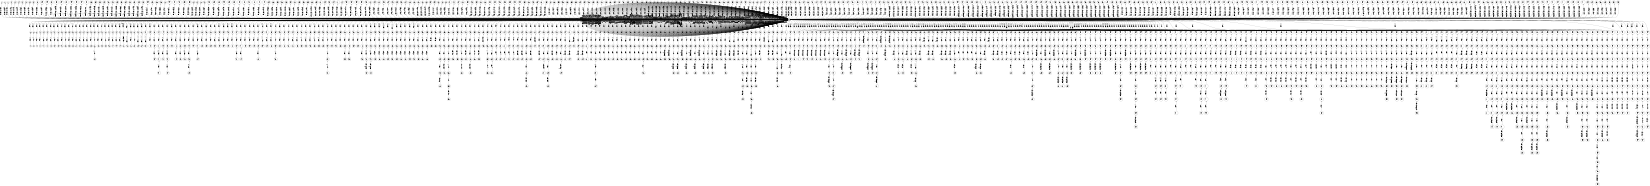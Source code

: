 digraph FST {
rankdir = LR;
size = "8.5,11";
label = "";
center = 1;
orientation = Landscape;
ranksep = "0.4";
nodesep = "0.25";
0 [label = "0", shape = circle, style = bold, fontsize = 14]
	0 -> 0 [label = "for:の/-0.20795", fontsize = 14];
	0 -> 1 [label = "for:<eps>/-0.14512", fontsize = 14];
	0 -> 4 [label = "for:<eps>/-0.30547", fontsize = 14];
	0 -> 0 [label = "for:で/-0.10217", fontsize = 14];
	0 -> 7 [label = "for:<eps>/-0.14512", fontsize = 14];
	0 -> 10 [label = "for:<eps>/-0.17962", fontsize = 14];
	0 -> 0 [label = "for:する/-0.12819", fontsize = 14];
	0 -> 13 [label = "for:<eps>/-0.13745", fontsize = 14];
	0 -> 0 [label = "for:に/-0.057446", fontsize = 14];
	0 -> 16 [label = "for:<eps>/-0.26449", fontsize = 14];
	0 -> 0 [label = "for:ため/-0.31039", fontsize = 14];
	0 -> 19 [label = "for:<eps>/-0.45854", fontsize = 14];
	0 -> 0 [label = "for:が/0.0054961", fontsize = 14];
	0 -> 0 [label = "for:を/-0.32004", fontsize = 14];
	0 -> 22 [label = "for:<eps>/-0.21539", fontsize = 14];
	0 -> 25 [label = "for:<eps>/-0.14517", fontsize = 14];
	0 -> 0 [label = "for:用/-0.38118", fontsize = 14];
	0 -> 28 [label = "for:<eps>/-0.35379", fontsize = 14];
	0 -> 277 [label = "for:<eps>/-0.15362", fontsize = 14];
	0 -> 1156 [label = "for:<eps>/0.27989", fontsize = 14];
	0 -> 1163 [label = "for:<eps>/0.091533", fontsize = 14];
	0 -> 272 [label = "for:<eps>/0.28159", fontsize = 14];
	0 -> 0 [label = "removal:除/-0.021761", fontsize = 14];
	0 -> 0 [label = "removal:取り除/-0.023577", fontsize = 14];
	0 -> 0 [label = "removal:取/0.19377", fontsize = 14];
	0 -> 0 [label = "removal:解除/0.15228", fontsize = 14];
	0 -> 0 [label = "removal:取り出/-0.020249", fontsize = 14];
	0 -> 0 [label = "removal:外れ/0.054592", fontsize = 14];
	0 -> 0 [label = "removal:再度/0.063266", fontsize = 14];
	0 -> 0 [label = "removal:剥離/-0.22794", fontsize = 14];
	0 -> 0 [label = "removal:離脱/-0.051898", fontsize = 14];
	0 -> 0 [label = "removal:浄化/-0.08367", fontsize = 14];
	0 -> 0 [label = "removal:引き抜き/-0.21664", fontsize = 14];
	0 -> 0 [label = "removal:取り外し/-0.25963", fontsize = 14];
	0 -> 0 [label = "removal:除去/-0.52528", fontsize = 14];
	0 -> 0 [label = "removal:リムーバル/-0.22757", fontsize = 14];
	0 -> 0 [label = "removal:取り/-0.070591", fontsize = 14];
	0 -> 0 [label = "removal:工程/0.31893", fontsize = 14];
	0 -> 0 [label = "removal:脱/-0.02374", fontsize = 14];
	0 -> 0 [label = "removal:抜/-0.063584", fontsize = 14];
	0 -> 0 [label = "removal:抜け/0.019765", fontsize = 14];
	0 -> 0 [label = "removal:取り出し/0.061059", fontsize = 14];
	0 -> 0 [label = "removal:抜き出/-0.0012862", fontsize = 14];
	0 -> 0 [label = "removal:廃止/-0.08841", fontsize = 14];
	0 -> 0 [label = "removal:取り外/-0.017234", fontsize = 14];
	0 -> 0 [label = "removal:週/-0.11454", fontsize = 14];
	0 -> 0 [label = "removal:剥がれ/-0.014455", fontsize = 14];
	0 -> 0 [label = "removal:リムーバブル/-0.047683", fontsize = 14];
	0 -> 0 [label = "removal:研磨/0.10287", fontsize = 14];
	0 -> 0 [label = "removal:外し/-0.1591", fontsize = 14];
	0 -> 1202 [label = "removal:<eps>/-0.084296", fontsize = 14];
	0 -> 1196 [label = "removal:<eps>/0.31847", fontsize = 14];
	0 -> 1191 [label = "removal:<eps>/-0.30722", fontsize = 14];
	0 -> 1185 [label = "removal:<eps>/-0.085767", fontsize = 14];
	0 -> 1180 [label = "removal:<eps>/-0.064388", fontsize = 14];
	0 -> 1175 [label = "removal:<eps>/0.037316", fontsize = 14];
	0 -> 1170 [label = "removal:<eps>/0.027", fontsize = 14];
	0 -> 0 [label = "removal:可能/0.35727", fontsize = 14];
	0 -> 0 [label = "removal:こと/0.28284", fontsize = 14];
	0 -> 330 [label = "removal:<eps>/-0.14333", fontsize = 14];
	0 -> 326 [label = "removal:<eps>/0.042853", fontsize = 14];
	0 -> 322 [label = "removal:<eps>/0.10931", fontsize = 14];
	0 -> 318 [label = "removal:<eps>/0.056439", fontsize = 14];
	0 -> 314 [label = "removal:<eps>/-0.28921", fontsize = 14];
	0 -> 310 [label = "removal:<eps>/0.12481", fontsize = 14];
	0 -> 306 [label = "removal:<eps>/-0.082833", fontsize = 14];
	0 -> 302 [label = "removal:<eps>/0.23663", fontsize = 14];
	0 -> 298 [label = "removal:<eps>/-0.023351", fontsize = 14];
	0 -> 294 [label = "removal:<eps>/-0.35543", fontsize = 14];
	0 -> 290 [label = "removal:<eps>/-0.14135", fontsize = 14];
	0 -> 286 [label = "removal:<eps>/-0.039644", fontsize = 14];
	0 -> 282 [label = "removal:<eps>/-0.04996", fontsize = 14];
	0 -> 0 [label = "removal:っ/0.35116", fontsize = 14];
	0 -> 0 [label = "removal:抜き取り/-0.15028", fontsize = 14];
	0 -> 1755 [label = "of:<eps>/0.34874", fontsize = 14];
	0 -> 340 [label = "of:<eps>/-0.14201", fontsize = 14];
	0 -> 337 [label = "of:<eps>/0.027535", fontsize = 14];
	0 -> 334 [label = "of:<eps>/-0.53235", fontsize = 14];
	0 -> 0 [label = "of:を/-0.38236", fontsize = 14];
	0 -> 0 [label = "of:が/-0.23188", fontsize = 14];
	0 -> 0 [label = "of:も/0.068829", fontsize = 14];
	0 -> 31 [label = "of:<eps>/-0.19877", fontsize = 14];
	0 -> 0 [label = "of:に/-0.19756", fontsize = 14];
	0 -> 1745 [label = "of:<eps>/0.3248", fontsize = 14];
	0 -> 0 [label = "of:は/-0.039741", fontsize = 14];
	0 -> 0 [label = "of:の/-0.61023", fontsize = 14];
	0 -> 1712 [label = "the:<eps>/0.39346", fontsize = 14];
	0 -> 1704 [label = "the:<eps>/0.15511", fontsize = 14];
	0 -> 1696 [label = "the:<eps>/0.31587", fontsize = 14];
	0 -> 1686 [label = "the:<eps>/0.3638", fontsize = 14];
	0 -> 43 [label = "the:<eps>/-0.38489", fontsize = 14];
	0 -> 40 [label = "the:<eps>/-0.43285", fontsize = 14];
	0 -> 37 [label = "the:<eps>/-0.31222", fontsize = 14];
	0 -> 34 [label = "the:<eps>/-0.3569", fontsize = 14];
	0 -> 0 [label = "the:は/-0.3999", fontsize = 14];
	0 -> 1264 [label = "the:<eps>/0.025308", fontsize = 14];
	0 -> 1258 [label = "the:<eps>/0.06595", fontsize = 14];
	0 -> 1251 [label = "the:<eps>/-0.059467", fontsize = 14];
	0 -> 1245 [label = "the:<eps>/-0.024703", fontsize = 14];
	0 -> 1238 [label = "the:<eps>/-0.027015", fontsize = 14];
	0 -> 1232 [label = "the:<eps>/0.040171", fontsize = 14];
	0 -> 1226 [label = "the:<eps>/-0.1472", fontsize = 14];
	0 -> 1220 [label = "the:<eps>/-0.070511", fontsize = 14];
	0 -> 1214 [label = "the:<eps>/0.52118", fontsize = 14];
	0 -> 1207 [label = "the:<eps>/-0.012531", fontsize = 14];
	0 -> 1720 [label = "the:<eps>/0.29685", fontsize = 14];
	0 -> 1728 [label = "the:<eps>/0.29243", fontsize = 14];
	0 -> 0 [label = "the:この/-0.36216", fontsize = 14];
	0 -> 0 [label = "the:前記/-0.39973", fontsize = 14];
	0 -> 0 [label = "the:する/-0.24789", fontsize = 14];
	0 -> 0 [label = "the:ア/-0.21137", fontsize = 14];
	0 -> 0 [label = "the:本/-0.2343", fontsize = 14];
	0 -> 0 [label = "the:の/-0.46103", fontsize = 14];
	0 -> 0 [label = "the:た/-0.31363", fontsize = 14];
	0 -> 0 [label = "the:その/-0.31193", fontsize = 14];
	0 -> 0 [label = "the:（/-0.22286", fontsize = 14];
	0 -> 0 [label = "the:各/-0.23004", fontsize = 14];
	0 -> 0 [label = "the:尚/-0.22102", fontsize = 14];
	0 -> 0 [label = "the:、/-0.56087", fontsize = 14];
	0 -> 346 [label = "the:<eps>/-0.0068381", fontsize = 14];
	0 -> 351 [label = "the:<eps>/-0.050988", fontsize = 14];
	0 -> 388 [label = "the:<eps>/0.031002", fontsize = 14];
	0 -> 384 [label = "the:<eps>/-0.039119", fontsize = 14];
	0 -> 380 [label = "the:<eps>/-0.0081156", fontsize = 14];
	0 -> 375 [label = "the:<eps>/-0.053774", fontsize = 14];
	0 -> 371 [label = "the:<eps>/-0.01901", fontsize = 14];
	0 -> 366 [label = "the:<eps>/-0.069189", fontsize = 14];
	0 -> 362 [label = "the:<eps>/0.045864", fontsize = 14];
	0 -> 358 [label = "the:<eps>/-0.1902", fontsize = 14];
	0 -> 391 [label = "p.sup.:<eps>/-0.0098101", fontsize = 14];
	0 -> 396 [label = "p.sup.:<eps>/-0.06454", fontsize = 14];
	0 -> 401 [label = "p.sup.:<eps>/0.46652", fontsize = 14];
	0 -> 405 [label = "p.sup.:<eps>/-0.3058", fontsize = 14];
	0 -> 409 [label = "p.sup.:<eps>/-0.37969", fontsize = 14];
	0 -> 413 [label = "p.sup.:<eps>/0.076387", fontsize = 14];
	0 -> 417 [label = "p.sup.:<eps>/0.021657", fontsize = 14];
	0 -> 46 [label = "p.sup.:<eps>/-0.058847", fontsize = 14];
	0 -> 1269 [label = "p.sup.:<eps>/0.047177", fontsize = 14];
	0 -> 1275 [label = "p.sup.:<eps>/-0.018968", fontsize = 14];
	0 -> 1283 [label = "p.sup.:<eps>/0.3143", fontsize = 14];
	0 -> 1288 [label = "p.sup.:<eps>/-0.044072", fontsize = 14];
	0 -> 1294 [label = "p.sup.:<eps>/0.27921", fontsize = 14];
	0 -> 0 [label = "p.sup.:離/0.1094", fontsize = 14];
	0 -> 0 [label = "p.sup.:多/0.30163", fontsize = 14];
	0 -> 0 [label = "p.sup.:p/-0.016145", fontsize = 14];
	0 -> 0 [label = "p.sup.:ｐ/-0.41877", fontsize = 14];
	0 -> 49 [label = "p.sup.:<eps>/-0.058847", fontsize = 14];
	0 -> 0 [label = "p.sup.:６/0.46115", fontsize = 14];
	0 -> 0 [label = "p.sup.:存在/0.28553", fontsize = 14];
	0 -> 0 [label = "p.sup.:この/0.50405", fontsize = 14];
	0 -> 425 [label = "+:<eps>/-0.34589", fontsize = 14];
	0 -> 421 [label = "+:<eps>/0.37236", fontsize = 14];
	0 -> 0 [label = "+:+/-0.53609", fontsize = 14];
	0 -> 0 [label = "+:＋/-0.69563", fontsize = 14];
	0 -> 0 [label = "+:１＋/-0.27523", fontsize = 14];
	0 -> 0 [label = "+:±/-0.2127", fontsize = 14];
	0 -> 0 [label = "+:ａ＋/-0.29841", fontsize = 14];
	0 -> 1300 [label = "+:<eps>/0.1588", fontsize = 14];
	0 -> 446 [label = "+:<eps>/-0.16017", fontsize = 14];
	0 -> 429 [label = "+:<eps>/-0.31068", fontsize = 14];
	0 -> 435 [label = "+:<eps>/0.0020841", fontsize = 14];
	0 -> 439 [label = "+:<eps>/-0.14655", fontsize = 14];
	0 -> 442 [label = "+:<eps>/-0.47686", fontsize = 14];
	0 -> 451 [label = "+:<eps>/-0.59584", fontsize = 14];
	0 -> 457 [label = "+:<eps>/0.02254", fontsize = 14];
	0 -> 461 [label = "-type:<eps>/0.10976", fontsize = 14];
	0 -> 0 [label = "-type:エミッタ/0.23172", fontsize = 14];
	0 -> 0 [label = "-type:型/-0.50109", fontsize = 14];
	0 -> 0 [label = "-type:形/0.068451", fontsize = 14];
	0 -> 0 [label = "-type:前述/0.32097", fontsize = 14];
	0 -> 52 [label = "-type:<eps>/-0.15448", fontsize = 14];
	0 -> 55 [label = "-type:<eps>/-0.56479", fontsize = 14];
	0 -> 485 [label = "si:<eps>/-0.00044035", fontsize = 14];
	0 -> 465 [label = "si:<eps>/-0.1764", fontsize = 14];
	0 -> 59 [label = "si:<eps>/-0.073412", fontsize = 14];
	0 -> 62 [label = "si:<eps>/-0.42157", fontsize = 14];
	0 -> 0 [label = "si:si/-0.41561", fontsize = 14];
	0 -> 0 [label = "si:シリコン/0.012444", fontsize = 14];
	0 -> 0 [label = "si:ｓｉ/-0.70634", fontsize = 14];
	0 -> 65 [label = "si:<eps>/-0.34455", fontsize = 14];
	0 -> 0 [label = "si:ｓi/-0.27643", fontsize = 14];
	0 -> 470 [label = "si:<eps>/0.7048", fontsize = 14];
	0 -> 474 [label = "si:<eps>/0.071068", fontsize = 14];
	0 -> 478 [label = "si:<eps>/0.020922", fontsize = 14];
	0 -> 481 [label = "si:<eps>/-0.68793", fontsize = 14];
	0 -> 1306 [label = "si:<eps>/-0.40493", fontsize = 14];
	0 -> 0 [label = "layer:コート/0.018169", fontsize = 14];
	0 -> 0 [label = "layer:薄膜/-0.041295", fontsize = 14];
	0 -> 0 [label = "layer:深/0.26425", fontsize = 14];
	0 -> 519 [label = "layer:<eps>/-0.18127", fontsize = 14];
	0 -> 0 [label = "layer:体層/-0.32796", fontsize = 14];
	0 -> 0 [label = "layer:レイヤ/-0.31949", fontsize = 14];
	0 -> 515 [label = "layer:<eps>/0.54357", fontsize = 14];
	0 -> 511 [label = "layer:<eps>/-0.71336", fontsize = 14];
	0 -> 507 [label = "layer:<eps>/0.11161", fontsize = 14];
	0 -> 0 [label = "layer:膜/-0.2622", fontsize = 14];
	0 -> 0 [label = "layer:積層/-0.046797", fontsize = 14];
	0 -> 0 [label = "layer:層/-0.73792", fontsize = 14];
	0 -> 0 [label = "layer:領域/0.11198", fontsize = 14];
	0 -> 0 [label = "layer:配線/-0.082203", fontsize = 14];
	0 -> 1312 [label = "layer:<eps>/0.74936", fontsize = 14];
	0 -> 1318 [label = "layer:<eps>/-0.47157", fontsize = 14];
	0 -> 1324 [label = "layer:<eps>/-0.16076", fontsize = 14];
	0 -> 1330 [label = "layer:<eps>/-0.18906", fontsize = 14];
	0 -> 1336 [label = "layer:<eps>/0.031556", fontsize = 14];
	0 -> 1342 [label = "layer:<eps>/-0.26091", fontsize = 14];
	0 -> 1348 [label = "layer:<eps>/0.14412", fontsize = 14];
	0 -> 523 [label = "layer:<eps>/-0.077817", fontsize = 14];
	0 -> 527 [label = "layer:<eps>/-0.34007", fontsize = 14];
	0 -> 0 [label = "layer:形成層/-0.28594", fontsize = 14];
	0 -> 489 [label = "layer:<eps>/0.65402", fontsize = 14];
	0 -> 493 [label = "layer:<eps>/0.026753", fontsize = 14];
	0 -> 497 [label = "layer:<eps>/-0.42142", fontsize = 14];
	0 -> 503 [label = "layer:<eps>/-0.22333", fontsize = 14];
	0 -> 0 [label = "2:３/0.13144", fontsize = 14];
	0 -> 0 [label = "2:で/0.067064", fontsize = 14];
	0 -> 0 [label = "2:2/-0.29238", fontsize = 14];
	0 -> 0 [label = "2:２２/0.14799", fontsize = 14];
	0 -> 68 [label = "2:<eps>/-0.3041", fontsize = 14];
	0 -> 0 [label = "2:２/-0.68238", fontsize = 14];
	0 -> 531 [label = "2:<eps>/-0.46644", fontsize = 14];
	0 -> 535 [label = "2:<eps>/-0.25973", fontsize = 14];
	0 -> 539 [label = "2:<eps>/-0.16553", fontsize = 14];
	0 -> 560 [label = "2:<eps>/0.2477", fontsize = 14];
	0 -> 556 [label = "2:<eps>/-0.085292", fontsize = 14];
	0 -> 552 [label = "2:<eps>/-0.3943", fontsize = 14];
	0 -> 548 [label = "2:<eps>/-0.41127", fontsize = 14];
	0 -> 543 [label = "2:<eps>/-0.29474", fontsize = 14];
	0 -> 564 [label = ",:<eps>/-0.18117", fontsize = 14];
	0 -> 568 [label = ",:<eps>/-0.41873", fontsize = 14];
	0 -> 572 [label = ",:<eps>/-0.42172", fontsize = 14];
	0 -> 577 [label = ",:<eps>/-0.26179", fontsize = 14];
	0 -> 582 [label = ",:<eps>/-0.12142", fontsize = 14];
	0 -> 591 [label = ",:<eps>/-0.23825", fontsize = 14];
	0 -> 595 [label = ",:<eps>/-0.32465", fontsize = 14];
	0 -> 600 [label = ",:<eps>/-0.18961", fontsize = 14];
	0 -> 604 [label = ",:<eps>/-0.18027", fontsize = 14];
	0 -> 0 [label = ",:，/-0.41118", fontsize = 14];
	0 -> 0 [label = ",:が/0.10803", fontsize = 14];
	0 -> 0 [label = ",:に/-0.42948", fontsize = 14];
	0 -> 0 [label = ",:と/-0.27357", fontsize = 14];
	0 -> 0 [label = ",:で/-0.41565", fontsize = 14];
	0 -> 0 [label = ",:、/-0.60301", fontsize = 14];
	0 -> 586 [label = ",:<eps>/-0.18731", fontsize = 14];
	0 -> 1361 [label = ",:<eps>/-0.049277", fontsize = 14];
	0 -> 1354 [label = ",:<eps>/-0.18346", fontsize = 14];
	0 -> 891 [label = ",:<eps>/-0.19876", fontsize = 14];
	0 -> 886 [label = ",:<eps>/-0.1549", fontsize = 14];
	0 -> 0 [label = "chemical:chemical/-0.55706", fontsize = 14];
	0 -> 89 [label = "chemical:<eps>/-0.35181", fontsize = 14];
	0 -> 86 [label = "chemical:<eps>/-0.39272", fontsize = 14];
	0 -> 83 [label = "chemical:<eps>/-0.38555", fontsize = 14];
	0 -> 0 [label = "chemical:ｃｈｅｍｉｃａｌ/-0.52629", fontsize = 14];
	0 -> 80 [label = "chemical:<eps>/-0.38241", fontsize = 14];
	0 -> 0 [label = "chemical:ケミカル/-0.52472", fontsize = 14];
	0 -> 0 [label = "chemical:薬品/-0.21949", fontsize = 14];
	0 -> 77 [label = "chemical:<eps>/-0.35986", fontsize = 14];
	0 -> 74 [label = "chemical:<eps>/-0.35046", fontsize = 14];
	0 -> 71 [label = "chemical:<eps>/-0.61745", fontsize = 14];
	0 -> 636 [label = "chemical:<eps>/-0.27631", fontsize = 14];
	0 -> 632 [label = "chemical:<eps>/-0.43276", fontsize = 14];
	0 -> 627 [label = "chemical:<eps>/-0.28633", fontsize = 14];
	0 -> 623 [label = "chemical:<eps>/0.036877", fontsize = 14];
	0 -> 619 [label = "chemical:<eps>/-0.41403", fontsize = 14];
	0 -> 614 [label = "chemical:<eps>/-0.22806", fontsize = 14];
	0 -> 609 [label = "chemical:<eps>/-0.48615", fontsize = 14];
	0 -> 0 [label = "chemical:元素/-0.01978", fontsize = 14];
	0 -> 0 [label = "chemical:化学/-0.6559", fontsize = 14];
	0 -> 0 [label = "chemical:薬液/-0.43231", fontsize = 14];
	0 -> 665 [label = "etching:<eps>/-0.41601", fontsize = 14];
	0 -> 640 [label = "etching:<eps>/-0.024494", fontsize = 14];
	0 -> 644 [label = "etching:<eps>/-0.30833", fontsize = 14];
	0 -> 651 [label = "etching:<eps>/-0.4767", fontsize = 14];
	0 -> 657 [label = "etching:<eps>/-0.42877", fontsize = 14];
	0 -> 692 [label = "etching:<eps>/-0.12028", fontsize = 14];
	0 -> 686 [label = "etching:<eps>/-0.36815", fontsize = 14];
	0 -> 682 [label = "etching:<eps>/-0.09615", fontsize = 14];
	0 -> 678 [label = "etching:<eps>/-0.024494", fontsize = 14];
	0 -> 675 [label = "etching:<eps>/0.060479", fontsize = 14];
	0 -> 671 [label = "etching:<eps>/-0.09615", fontsize = 14];
	0 -> 0 [label = "etching:処理/0.084076", fontsize = 14];
	0 -> 0 [label = "etching:エッチング/-0.72954", fontsize = 14];
	0 -> 92 [label = "etching:<eps>/-0.36183", fontsize = 14];
	0 -> 95 [label = "etching:<eps>/-0.44614", fontsize = 14];
	0 -> 98 [label = "etching:<eps>/-0.50147", fontsize = 14];
	0 -> 0 [label = "etching:エッチ/-0.35155", fontsize = 14];
	0 -> 0 [label = "etching:ｅｔｃｈ/-0.27616", fontsize = 14];
	0 -> 0 [label = "using:で/-0.0049838", fontsize = 14];
	0 -> 0 [label = "using:し/0.064837", fontsize = 14];
	0 -> 0 [label = "using:よ/-0.16069", fontsize = 14];
	0 -> 0 [label = "using:を/-0.15656", fontsize = 14];
	0 -> 113 [label = "using:<eps>/-0.30654", fontsize = 14];
	0 -> 101 [label = "using:<eps>/-0.25393", fontsize = 14];
	0 -> 701 [label = "using:<eps>/-0.2504", fontsize = 14];
	0 -> 117 [label = "using:<eps>/-0.29584", fontsize = 14];
	0 -> 122 [label = "using:<eps>/-0.47456", fontsize = 14];
	0 -> 125 [label = "using:<eps>/-0.57644", fontsize = 14];
	0 -> 129 [label = "using:<eps>/-0.60666", fontsize = 14];
	0 -> 133 [label = "using:<eps>/-0.24969", fontsize = 14];
	0 -> 137 [label = "using:<eps>/-0.28557", fontsize = 14];
	0 -> 108 [label = "using:<eps>/-0.37583", fontsize = 14];
	0 -> 697 [label = "using:<eps>/-0.072318", fontsize = 14];
	0 -> 104 [label = "using:<eps>/-0.39682", fontsize = 14];
	0 -> 142 [label = "using:<eps>/-0.37275", fontsize = 14];
	0 -> 145 [label = "using:<eps>/-0.31557", fontsize = 14];
	0 -> 149 [label = "using:<eps>/-0.42771", fontsize = 14];
	0 -> 0 [label = "using:フォト/-0.0080431", fontsize = 14];
	0 -> 0 [label = "a:a/-0.27632", fontsize = 14];
	0 -> 0 [label = "a:、/-0.53146", fontsize = 14];
	0 -> 152 [label = "a:<eps>/-0.31884", fontsize = 14];
	0 -> 0 [label = "a:た/-0.4067", fontsize = 14];
	0 -> 0 [label = "a:その/-0.33499", fontsize = 14];
	0 -> 0 [label = "a:は/-0.45571", fontsize = 14];
	0 -> 155 [label = "a:<eps>/-0.39478", fontsize = 14];
	0 -> 0 [label = "a:また/-0.28764", fontsize = 14];
	0 -> 158 [label = "a:<eps>/-0.33191", fontsize = 14];
	0 -> 0 [label = "a:さらに/-0.27717", fontsize = 14];
	0 -> 0 [label = "a:する/-0.4215", fontsize = 14];
	0 -> 1367 [label = "a:<eps>/-0.18989", fontsize = 14];
	0 -> 0 [label = "a:る/-0.33829", fontsize = 14];
	0 -> 0 [label = "a:１/-0.33059", fontsize = 14];
	0 -> 0 [label = "a:ａ/-0.36908", fontsize = 14];
	0 -> 0 [label = "a:半/-0.29268", fontsize = 14];
	0 -> 706 [label = "a:<eps>/-0.47402", fontsize = 14];
	0 -> 1374 [label = "a:<eps>/-0.2119", fontsize = 14];
	0 -> 1381 [label = "a:<eps>/-0.11767", fontsize = 14];
	0 -> 710 [label = "a:<eps>/-0.48792", fontsize = 14];
	0 -> 714 [label = "a:<eps>/0.00974", fontsize = 14];
	0 -> 718 [label = "a:<eps>/-0.095547", fontsize = 14];
	0 -> 722 [label = "a:<eps>/-0.38469", fontsize = 14];
	0 -> 726 [label = "a:<eps>/-0.31966", fontsize = 14];
	0 -> 730 [label = "a:<eps>/-0.4435", fontsize = 14];
	0 -> 734 [label = "a:<eps>/-0.3246", fontsize = 14];
	0 -> 0 [label = "solution:溶媒/0.042552", fontsize = 14];
	0 -> 0 [label = "solution:水溶液/-0.34788", fontsize = 14];
	0 -> 799 [label = "solution:<eps>/-0.065148", fontsize = 14];
	0 -> 796 [label = "solution:<eps>/0.054118", fontsize = 14];
	0 -> 790 [label = "solution:<eps>/-0.30711", fontsize = 14];
	0 -> 785 [label = "solution:<eps>/-0.33363", fontsize = 14];
	0 -> 780 [label = "solution:<eps>/-0.19376", fontsize = 14];
	0 -> 777 [label = "solution:<eps>/0.21333", fontsize = 14];
	0 -> 773 [label = "solution:<eps>/0.030117", fontsize = 14];
	0 -> 769 [label = "solution:<eps>/0.29913", fontsize = 14];
	0 -> 764 [label = "solution:<eps>/-0.29661", fontsize = 14];
	0 -> 760 [label = "solution:<eps>/-0.35627", fontsize = 14];
	0 -> 755 [label = "solution:<eps>/-0.22964", fontsize = 14];
	0 -> 751 [label = "solution:<eps>/-0.28929", fontsize = 14];
	0 -> 744 [label = "solution:<eps>/-0.35348", fontsize = 14];
	0 -> 738 [label = "solution:<eps>/-0.43573", fontsize = 14];
	0 -> 0 [label = "solution:薬液/-0.20945", fontsize = 14];
	0 -> 0 [label = "solution:溶液/-0.65574", fontsize = 14];
	0 -> 0 [label = "solution:解/-0.27719", fontsize = 14];
	0 -> 0 [label = "solution:液中/-0.31994", fontsize = 14];
	0 -> 0 [label = "solution:液/-0.61924", fontsize = 14];
	0 -> 161 [label = "solution:<eps>/-0.18381", fontsize = 14];
	0 -> 0 [label = "solution:解決/-0.10877", fontsize = 14];
	0 -> 0 [label = "solution:濃度/0.1697", fontsize = 14];
	0 -> 0 [label = "solution:でき/0.4001", fontsize = 14];
	0 -> 1735 [label = "solution:<eps>/-0.15088", fontsize = 14];
	0 -> 0 [label = "solution:手段/0.34229", fontsize = 14];
	0 -> 173 [label = "containing:<eps>/-0.54471", fontsize = 14];
	0 -> 1387 [label = "containing:<eps>/0.040287", fontsize = 14];
	0 -> 1392 [label = "containing:<eps>/-0.20331", fontsize = 14];
	0 -> 803 [label = "containing:<eps>/0.052212", fontsize = 14];
	0 -> 177 [label = "containing:<eps>/-0.31884", fontsize = 14];
	0 -> 170 [label = "containing:<eps>/-0.085872", fontsize = 14];
	0 -> 167 [label = "containing:<eps>/-0.1749", fontsize = 14];
	0 -> 164 [label = "containing:<eps>/-0.44211", fontsize = 14];
	0 -> 0 [label = "containing:含め/-0.03411", fontsize = 14];
	0 -> 190 [label = "containing:<eps>/-0.253", fontsize = 14];
	0 -> 187 [label = "containing:<eps>/-0.27483", fontsize = 14];
	0 -> 184 [label = "containing:<eps>/-0.2975", fontsize = 14];
	0 -> 181 [label = "containing:<eps>/-0.34654", fontsize = 14];
	0 -> 0 [label = "containing:含/-0.19876", fontsize = 14];
	0 -> 0 [label = "containing:収容/-0.28821", fontsize = 14];
	0 -> 0 [label = "containing:収納/-0.20309", fontsize = 14];
	0 -> 0 [label = "containing:含有/-0.44154", fontsize = 14];
	0 -> 0 [label = "containing:系/0.039365", fontsize = 14];
	0 -> 0 [label = "containing:用い/0.14877", fontsize = 14];
	0 -> 0 [label = "containing:を/-0.14881", fontsize = 14];
	0 -> 1412 [label = "hydrofluoric:<eps>/-0.083415", fontsize = 14];
	0 -> 1418 [label = "hydrofluoric:<eps>/-0.13425", fontsize = 14];
	0 -> 1423 [label = "hydrofluoric:<eps>/-0.15419", fontsize = 14];
	0 -> 1428 [label = "hydrofluoric:<eps>/-0.063252", fontsize = 14];
	0 -> 1433 [label = "hydrofluoric:<eps>/-0.11146", fontsize = 14];
	0 -> 1438 [label = "hydrofluoric:<eps>/-0.16537", fontsize = 14];
	0 -> 1406 [label = "hydrofluoric:<eps>/-0.27844", fontsize = 14];
	0 -> 0 [label = "hydrofluoric:フッ/-0.64567", fontsize = 14];
	0 -> 194 [label = "hydrofluoric:<eps>/-0.29282", fontsize = 14];
	0 -> 0 [label = "hydrofluoric:弗/-0.40185", fontsize = 14];
	0 -> 0 [label = "hydrofluoric:フッ酸/-0.3095", fontsize = 14];
	0 -> 865 [label = "hydrofluoric:<eps>/-0.23698", fontsize = 14];
	0 -> 861 [label = "hydrofluoric:<eps>/-0.2847", fontsize = 14];
	0 -> 857 [label = "hydrofluoric:<eps>/-0.2494", fontsize = 14];
	0 -> 853 [label = "hydrofluoric:<eps>/-0.20198", fontsize = 14];
	0 -> 850 [label = "hydrofluoric:<eps>/-0.32872", fontsize = 14];
	0 -> 846 [label = "hydrofluoric:<eps>/-0.27263", fontsize = 14];
	0 -> 842 [label = "hydrofluoric:<eps>/-0.36358", fontsize = 14];
	0 -> 839 [label = "hydrofluoric:<eps>/-0.57263", fontsize = 14];
	0 -> 835 [label = "hydrofluoric:<eps>/-0.45089", fontsize = 14];
	0 -> 829 [label = "hydrofluoric:<eps>/-0.1819", fontsize = 14];
	0 -> 824 [label = "hydrofluoric:<eps>/-0.29564", fontsize = 14];
	0 -> 820 [label = "hydrofluoric:<eps>/-0.21787", fontsize = 14];
	0 -> 1400 [label = "hydrofluoric:<eps>/-0.23057", fontsize = 14];
	0 -> 806 [label = "hydrofluoric:<eps>/-0.65922", fontsize = 14];
	0 -> 810 [label = "hydrofluoric:<eps>/-0.41834", fontsize = 14];
	0 -> 815 [label = "hydrofluoric:<eps>/-0.36478", fontsize = 14];
	0 -> 0 [label = "acid:酸性/-0.25033", fontsize = 14];
	0 -> 937 [label = "acid:<eps>/-0.1548", fontsize = 14];
	0 -> 0 [label = "acid:酸/-0.68165", fontsize = 14];
	0 -> 1469 [label = "acid:<eps>/0.11911", fontsize = 14];
	0 -> 0 [label = "acid:塩/0.050389", fontsize = 14];
	0 -> 932 [label = "acid:<eps>/-0.22998", fontsize = 14];
	0 -> 928 [label = "acid:<eps>/-0.39644", fontsize = 14];
	0 -> 924 [label = "acid:<eps>/-0.41638", fontsize = 14];
	0 -> 919 [label = "acid:<eps>/-0.26154", fontsize = 14];
	0 -> 915 [label = "acid:<eps>/-0.37786", fontsize = 14];
	0 -> 911 [label = "acid:<eps>/0.16977", fontsize = 14];
	0 -> 882 [label = "acid:<eps>/-0.20663", fontsize = 14];
	0 -> 870 [label = "acid:<eps>/-0.56959", fontsize = 14];
	0 -> 874 [label = "acid:<eps>/-0.15688", fontsize = 14];
	0 -> 878 [label = "acid:<eps>/-0.3049", fontsize = 14];
	0 -> 197 [label = "nitrate:<eps>/-0.4336", fontsize = 14];
	0 -> 0 [label = "nitrate:硝酸性/-0.18835", fontsize = 14];
	0 -> 0 [label = "nitrate:窒化/0.24445", fontsize = 14];
	0 -> 200 [label = "nitrate:<eps>/-0.39843", fontsize = 14];
	0 -> 0 [label = "nitrate:硝酸/-0.48445", fontsize = 14];
	0 -> 0 [label = "and:・/-0.23966", fontsize = 14];
	0 -> 0 [label = "and:、/-0.41499", fontsize = 14];
	0 -> 0 [label = "and:や/-0.42382", fontsize = 14];
	0 -> 0 [label = "and:／/-0.17653", fontsize = 14];
	0 -> 0 [label = "and:及び/-0.5598", fontsize = 14];
	0 -> 0 [label = "and:とも/-0.22509", fontsize = 14];
	0 -> 0 [label = "and:および/-0.59005", fontsize = 14];
	0 -> 0 [label = "and:ａｎｄ/-0.32098", fontsize = 14];
	0 -> 0 [label = "and:り/-0.37128", fontsize = 14];
	0 -> 0 [label = "and:し/-0.19941", fontsize = 14];
	0 -> 207 [label = "and:<eps>/-0.37709", fontsize = 14];
	0 -> 1454 [label = "and:<eps>/0.031649", fontsize = 14];
	0 -> 0 [label = "and:，/-0.43971", fontsize = 14];
	0 -> 210 [label = "and:<eps>/-0.2664", fontsize = 14];
	0 -> 0 [label = "and:と/-0.55896", fontsize = 14];
	0 -> 203 [label = "and:<eps>/-0.36289", fontsize = 14];
	0 -> 1444 [label = "and:<eps>/0.18291", fontsize = 14];
	0 -> 1449 [label = "and:<eps>/0.10127", fontsize = 14];
	0 -> 896 [label = "acetic:<eps>/-0.093131", fontsize = 14];
	0 -> 1459 [label = "acetic:<eps>/0.13151", fontsize = 14];
	0 -> 1464 [label = "acetic:<eps>/0.19676", fontsize = 14];
	0 -> 0 [label = "acetic:酢酸/-0.34097", fontsize = 14];
	0 -> 903 [label = "acetic:<eps>/-0.14767", fontsize = 14];
	0 -> 900 [label = "acetic:<eps>/-0.31888", fontsize = 14];
	0 -> 0 [label = "acetic:度/0.35242", fontsize = 14];
	0 -> 907 [label = "acetic:<eps>/-0.083271", fontsize = 14];
	0 -> 1025 [label = "is:<eps>/-0.34054", fontsize = 14];
	0 -> 1029 [label = "is:<eps>/-0.36179", fontsize = 14];
	0 -> 1034 [label = "is:<eps>/-0.26198", fontsize = 14];
	0 -> 1041 [label = "is:<eps>/0.19664", fontsize = 14];
	0 -> 1045 [label = "is:<eps>/0.038067", fontsize = 14];
	0 -> 0 [label = "is:は/-0.57102", fontsize = 14];
	0 -> 1059 [label = "is:<eps>/-0.090097", fontsize = 14];
	0 -> 1064 [label = "is:<eps>/0.060575", fontsize = 14];
	0 -> 1676 [label = "is:<eps>/-0.244", fontsize = 14];
	0 -> 1662 [label = "is:<eps>/-0.25795", fontsize = 14];
	0 -> 1655 [label = "is:<eps>/-0.37836", fontsize = 14];
	0 -> 1645 [label = "is:<eps>/-0.36105", fontsize = 14];
	0 -> 1635 [label = "is:<eps>/-0.49367", fontsize = 14];
	0 -> 1627 [label = "is:<eps>/-0.27113", fontsize = 14];
	0 -> 1620 [label = "is:<eps>/-0.30693", fontsize = 14];
	0 -> 1611 [label = "is:<eps>/-0.30061", fontsize = 14];
	0 -> 1604 [label = "is:<eps>/-0.11534", fontsize = 14];
	0 -> 1596 [label = "is:<eps>/-0.11073", fontsize = 14];
	0 -> 1589 [label = "is:<eps>/-0.16952", fontsize = 14];
	0 -> 1579 [label = "is:<eps>/-0.28354", fontsize = 14];
	0 -> 1572 [label = "is:<eps>/-0.052278", fontsize = 14];
	0 -> 1561 [label = "is:<eps>/0.04378", fontsize = 14];
	0 -> 1021 [label = "is:<eps>/0.24283", fontsize = 14];
	0 -> 1016 [label = "is:<eps>/-0.077687", fontsize = 14];
	0 -> 1011 [label = "is:<eps>/-0.17327", fontsize = 14];
	0 -> 1006 [label = "is:<eps>/-0.22216", fontsize = 14];
	0 -> 0 [label = "is:も/-0.11893", fontsize = 14];
	0 -> 0 [label = "is:が/-0.59235", fontsize = 14];
	0 -> 0 [label = "is:あ/-0.039107", fontsize = 14];
	0 -> 0 [label = "is:を/-0.5021", fontsize = 14];
	0 -> 0 [label = "is:れ/-0.27942", fontsize = 14];
	0 -> 1550 [label = "is:<eps>/-0.0044785", fontsize = 14];
	0 -> 1541 [label = "is:<eps>/-0.45993", fontsize = 14];
	0 -> 1530 [label = "is:<eps>/-0.45222", fontsize = 14];
	0 -> 1521 [label = "is:<eps>/-0.12929", fontsize = 14];
	0 -> 1513 [label = "is:<eps>/-0.094899", fontsize = 14];
	0 -> 1505 [label = "is:<eps>/-0.40205", fontsize = 14];
	0 -> 1495 [label = "is:<eps>/-0.43299", fontsize = 14];
	0 -> 1486 [label = "is:<eps>/-0.26204", fontsize = 14];
	0 -> 1477 [label = "is:<eps>/0.36772", fontsize = 14];
	0 -> 1002 [label = "is:<eps>/-0.28373", fontsize = 14];
	0 -> 997 [label = "is:<eps>/-0.11456", fontsize = 14];
	0 -> 993 [label = "is:<eps>/-0.12301", fontsize = 14];
	0 -> 988 [label = "is:<eps>/-0.015786", fontsize = 14];
	0 -> 982 [label = "is:<eps>/-0.049111", fontsize = 14];
	0 -> 976 [label = "is:<eps>/0.1645", fontsize = 14];
	0 -> 970 [label = "is:<eps>/-0.33111", fontsize = 14];
	0 -> 966 [label = "is:<eps>/-0.34329", fontsize = 14];
	0 -> 961 [label = "is:<eps>/-0.34692", fontsize = 14];
	0 -> 957 [label = "is:<eps>/0.11289", fontsize = 14];
	0 -> 952 [label = "is:<eps>/0.19323", fontsize = 14];
	0 -> 948 [label = "is:<eps>/0.5367", fontsize = 14];
	0 -> 941 [label = "is:<eps>/-0.16305", fontsize = 14];
	0 -> 0 [label = "is:に/-0.060866", fontsize = 14];
	0 -> 0 [label = "is:の/0.052175", fontsize = 14];
	0 -> 1050 [label = "is:<eps>/-0.088964", fontsize = 14];
	0 -> 240 [label = "employed:<eps>/-0.10776", fontsize = 14];
	0 -> 0 [label = "employed:行な/0.17486", fontsize = 14];
	0 -> 0 [label = "employed:応用/0.05137", fontsize = 14];
	0 -> 1069 [label = "employed:<eps>/-0.090945", fontsize = 14];
	0 -> 0 [label = "employed:適用/-0.096339", fontsize = 14];
	0 -> 0 [label = "employed:行/0.30643", fontsize = 14];
	0 -> 0 [label = "employed:構成/0.34237", fontsize = 14];
	0 -> 0 [label = "employed:場合/0.16503", fontsize = 14];
	0 -> 237 [label = "employed:<eps>/-0.34316", fontsize = 14];
	0 -> 234 [label = "employed:<eps>/-0.34887", fontsize = 14];
	0 -> 0 [label = "employed:採用/-0.46462", fontsize = 14];
	0 -> 0 [label = "employed:もの/0.064226", fontsize = 14];
	0 -> 0 [label = "employed:られ/-0.021575", fontsize = 14];
	0 -> 231 [label = "employed:<eps>/-0.4126", fontsize = 14];
	0 -> 228 [label = "employed:<eps>/-0.15212", fontsize = 14];
	0 -> 225 [label = "employed:<eps>/-0.2623", fontsize = 14];
	0 -> 0 [label = "employed:用い/-0.38274", fontsize = 14];
	0 -> 222 [label = "employed:<eps>/-0.11587", fontsize = 14];
	0 -> 219 [label = "employed:<eps>/-0.12158", fontsize = 14];
	0 -> 0 [label = "employed:使用/-0.29623", fontsize = 14];
	0 -> 216 [label = "employed:<eps>/-0.047828", fontsize = 14];
	0 -> 0 [label = "employed:利用/-0.083857", fontsize = 14];
	0 -> 0 [label = "employed:れ/0.34976", fontsize = 14];
	0 -> 0 [label = "employed:こと/0.28153", fontsize = 14];
	0 -> 0 [label = "employed:る/0.32776", fontsize = 14];
	0 -> 213 [label = "employed:<eps>/0.036916", fontsize = 14];
	0 -> 0 [label = "employed:し/0.13577", fontsize = 14];
	0 -> 0 [label = "employed:で/0.43966", fontsize = 14];
	0 -> 0 [label = "employed:た/0.048753", fontsize = 14];
	0 -> 1151 [label = "employed:<eps>/0.0048161", fontsize = 14];
	0 -> 1146 [label = "employed:<eps>/-0.41045", fontsize = 14];
	0 -> 1138 [label = "employed:<eps>/-0.44758", fontsize = 14];
	0 -> 1130 [label = "employed:<eps>/-0.52448", fontsize = 14];
	0 -> 1124 [label = "employed:<eps>/-0.35767", fontsize = 14];
	0 -> 1119 [label = "employed:<eps>/-0.11353", fontsize = 14];
	0 -> 1114 [label = "employed:<eps>/-0.10327", fontsize = 14];
	0 -> 1108 [label = "employed:<eps>/-0.41751", fontsize = 14];
	0 -> 1100 [label = "employed:<eps>/-0.45364", fontsize = 14];
	0 -> 1095 [label = "employed:<eps>/-0.33034", fontsize = 14];
	0 -> 1088 [label = "employed:<eps>/-0.29579", fontsize = 14];
	0 -> 1081 [label = "employed:<eps>/-0.23975", fontsize = 14];
	0 -> 1074 [label = "employed:<eps>/-0.23605", fontsize = 14];
	0 -> 245 [label = ".:<eps>/-0.37591", fontsize = 14];
	0 -> 248 [label = ".:<eps>/-0.56222", fontsize = 14];
	0 -> 0 [label = ".:。/-0.62093", fontsize = 14];
	0 -> 251 [label = ".:<eps>/-0.5232", fontsize = 14];
	0 -> 254 [label = ".:<eps>/-0.67686", fontsize = 14];
	0 -> 258 [label = ".:<eps>/-0.40936", fontsize = 14];
	0 -> 0 [label = ".:る/-0.36042", fontsize = 14];
	0 -> 262 [label = ".:<eps>/-0.70148", fontsize = 14];
	0 -> 268 [label = ".:<eps>/-0.60702", fontsize = 14];
	0 -> 265 [label = ".:<eps>/-0.38263", fontsize = 14];
1 [label = "1", shape = circle, style = solid, fontsize = 14]
2 [label = "2", shape = circle, style = solid, fontsize = 14]
	2 -> 3 [label = "<eps>:の", fontsize = 14];
3 [label = "3", shape = circle, style = solid, fontsize = 14]
	3 -> 0 [label = "<eps>:で", fontsize = 14];
4 [label = "4", shape = circle, style = solid, fontsize = 14]
5 [label = "5", shape = circle, style = solid, fontsize = 14]
	5 -> 6 [label = "<eps>:の", fontsize = 14];
6 [label = "6", shape = circle, style = solid, fontsize = 14]
	6 -> 0 [label = "<eps>:ため", fontsize = 14];
7 [label = "7", shape = circle, style = solid, fontsize = 14]
8 [label = "8", shape = circle, style = solid, fontsize = 14]
	8 -> 9 [label = "<eps>:で", fontsize = 14];
9 [label = "9", shape = circle, style = solid, fontsize = 14]
	9 -> 0 [label = "<eps>:の", fontsize = 14];
10 [label = "10", shape = circle, style = solid, fontsize = 14]
11 [label = "11", shape = circle, style = solid, fontsize = 14]
	11 -> 12 [label = "<eps>:で", fontsize = 14];
12 [label = "12", shape = circle, style = solid, fontsize = 14]
	12 -> 0 [label = "<eps>:あ", fontsize = 14];
13 [label = "13", shape = circle, style = solid, fontsize = 14]
14 [label = "14", shape = circle, style = solid, fontsize = 14]
	14 -> 15 [label = "<eps>:する", fontsize = 14];
15 [label = "15", shape = circle, style = solid, fontsize = 14]
	15 -> 0 [label = "<eps>:の", fontsize = 14];
16 [label = "16", shape = circle, style = solid, fontsize = 14]
17 [label = "17", shape = circle, style = solid, fontsize = 14]
	17 -> 18 [label = "<eps>:に", fontsize = 14];
18 [label = "18", shape = circle, style = solid, fontsize = 14]
	18 -> 0 [label = "<eps>:対", fontsize = 14];
19 [label = "19", shape = circle, style = solid, fontsize = 14]
20 [label = "20", shape = circle, style = solid, fontsize = 14]
	20 -> 21 [label = "<eps>:ため", fontsize = 14];
21 [label = "21", shape = circle, style = solid, fontsize = 14]
	21 -> 0 [label = "<eps>:の", fontsize = 14];
22 [label = "22", shape = circle, style = solid, fontsize = 14]
23 [label = "23", shape = circle, style = solid, fontsize = 14]
	23 -> 24 [label = "<eps>:対", fontsize = 14];
24 [label = "24", shape = circle, style = solid, fontsize = 14]
	24 -> 0 [label = "<eps>:する", fontsize = 14];
25 [label = "25", shape = circle, style = solid, fontsize = 14]
26 [label = "26", shape = circle, style = solid, fontsize = 14]
	26 -> 27 [label = "<eps>:など", fontsize = 14];
27 [label = "27", shape = circle, style = solid, fontsize = 14]
	27 -> 0 [label = "<eps>:の", fontsize = 14];
28 [label = "28", shape = circle, style = solid, fontsize = 14]
29 [label = "29", shape = circle, style = solid, fontsize = 14]
	29 -> 30 [label = "<eps>:用", fontsize = 14];
30 [label = "30", shape = circle, style = solid, fontsize = 14]
	30 -> 0 [label = "<eps>:の", fontsize = 14];
31 [label = "31", shape = circle, style = solid, fontsize = 14]
32 [label = "32", shape = circle, style = solid, fontsize = 14]
	32 -> 33 [label = "<eps>:に", fontsize = 14];
33 [label = "33", shape = circle, style = solid, fontsize = 14]
	33 -> 0 [label = "<eps>:おけ", fontsize = 14];
34 [label = "34", shape = circle, style = solid, fontsize = 14]
35 [label = "35", shape = circle, style = solid, fontsize = 14]
	35 -> 36 [label = "<eps>:は", fontsize = 14];
36 [label = "36", shape = circle, style = solid, fontsize = 14]
	36 -> 0 [label = "<eps>:、", fontsize = 14];
37 [label = "37", shape = circle, style = solid, fontsize = 14]
38 [label = "38", shape = circle, style = solid, fontsize = 14]
	38 -> 39 [label = "<eps>:は", fontsize = 14];
39 [label = "39", shape = circle, style = solid, fontsize = 14]
	39 -> 0 [label = "<eps>:この", fontsize = 14];
40 [label = "40", shape = circle, style = solid, fontsize = 14]
41 [label = "41", shape = circle, style = solid, fontsize = 14]
	41 -> 42 [label = "<eps>:また", fontsize = 14];
42 [label = "42", shape = circle, style = solid, fontsize = 14]
	42 -> 0 [label = "<eps>:、", fontsize = 14];
43 [label = "43", shape = circle, style = solid, fontsize = 14]
44 [label = "44", shape = circle, style = solid, fontsize = 14]
	44 -> 45 [label = "<eps>:なお", fontsize = 14];
45 [label = "45", shape = circle, style = solid, fontsize = 14]
	45 -> 0 [label = "<eps>:、", fontsize = 14];
46 [label = "46", shape = circle, style = solid, fontsize = 14]
47 [label = "47", shape = circle, style = solid, fontsize = 14]
	47 -> 48 [label = "<eps>:この", fontsize = 14];
48 [label = "48", shape = circle, style = solid, fontsize = 14]
	48 -> 0 [label = "<eps>:ｐ", fontsize = 14];
49 [label = "49", shape = circle, style = solid, fontsize = 14]
50 [label = "50", shape = circle, style = solid, fontsize = 14]
	50 -> 51 [label = "<eps>:うち", fontsize = 14];
51 [label = "51", shape = circle, style = solid, fontsize = 14]
	51 -> 0 [label = "<eps>:ｐ", fontsize = 14];
52 [label = "52", shape = circle, style = solid, fontsize = 14]
53 [label = "53", shape = circle, style = solid, fontsize = 14]
	53 -> 54 [label = "<eps>:型", fontsize = 14];
54 [label = "54", shape = circle, style = solid, fontsize = 14]
	54 -> 0 [label = "<eps>:不", fontsize = 14];
55 [label = "55", shape = circle, style = solid, fontsize = 14]
56 [label = "56", shape = circle, style = solid, fontsize = 14]
	56 -> 57 [label = "<eps>:型", fontsize = 14];
57 [label = "57", shape = circle, style = solid, fontsize = 14]
	57 -> 58 [label = "<eps>:不", fontsize = 14];
58 [label = "58", shape = circle, style = solid, fontsize = 14]
	58 -> 0 [label = "<eps>:純", fontsize = 14];
59 [label = "59", shape = circle, style = solid, fontsize = 14]
60 [label = "60", shape = circle, style = solid, fontsize = 14]
	60 -> 61 [label = "<eps>:ｓ", fontsize = 14];
61 [label = "61", shape = circle, style = solid, fontsize = 14]
	61 -> 0 [label = "<eps>:１", fontsize = 14];
62 [label = "62", shape = circle, style = solid, fontsize = 14]
63 [label = "63", shape = circle, style = solid, fontsize = 14]
	63 -> 64 [label = "<eps>:ｓ", fontsize = 14];
64 [label = "64", shape = circle, style = solid, fontsize = 14]
	64 -> 0 [label = "<eps>:ｉ", fontsize = 14];
65 [label = "65", shape = circle, style = solid, fontsize = 14]
66 [label = "66", shape = circle, style = solid, fontsize = 14]
	66 -> 67 [label = "<eps>:ｓｉ", fontsize = 14];
67 [label = "67", shape = circle, style = solid, fontsize = 14]
	67 -> 0 [label = "<eps>:系", fontsize = 14];
68 [label = "68", shape = circle, style = solid, fontsize = 14]
69 [label = "69", shape = circle, style = solid, fontsize = 14]
	69 -> 70 [label = "<eps>:部", fontsize = 14];
70 [label = "70", shape = circle, style = solid, fontsize = 14]
	70 -> 0 [label = "<eps>:２", fontsize = 14];
71 [label = "71", shape = circle, style = solid, fontsize = 14]
72 [label = "72", shape = circle, style = solid, fontsize = 14]
	72 -> 73 [label = "<eps>:化学", fontsize = 14];
73 [label = "73", shape = circle, style = solid, fontsize = 14]
	73 -> 0 [label = "<eps>:的", fontsize = 14];
74 [label = "74", shape = circle, style = solid, fontsize = 14]
75 [label = "75", shape = circle, style = solid, fontsize = 14]
	75 -> 76 [label = "<eps>:化学", fontsize = 14];
76 [label = "76", shape = circle, style = solid, fontsize = 14]
	76 -> 0 [label = "<eps>:品", fontsize = 14];
77 [label = "77", shape = circle, style = solid, fontsize = 14]
78 [label = "78", shape = circle, style = solid, fontsize = 14]
	78 -> 79 [label = "<eps>:化学", fontsize = 14];
79 [label = "79", shape = circle, style = solid, fontsize = 14]
	79 -> 0 [label = "<eps>:薬品", fontsize = 14];
80 [label = "80", shape = circle, style = solid, fontsize = 14]
81 [label = "81", shape = circle, style = solid, fontsize = 14]
	81 -> 82 [label = "<eps>:chemi", fontsize = 14];
82 [label = "82", shape = circle, style = solid, fontsize = 14]
	82 -> 0 [label = "<eps>:cal", fontsize = 14];
83 [label = "83", shape = circle, style = solid, fontsize = 14]
84 [label = "84", shape = circle, style = solid, fontsize = 14]
	84 -> 85 [label = "<eps>:ｃｈｅｍｉ", fontsize = 14];
85 [label = "85", shape = circle, style = solid, fontsize = 14]
	85 -> 0 [label = "<eps>:ｃａｌ", fontsize = 14];
86 [label = "86", shape = circle, style = solid, fontsize = 14]
87 [label = "87", shape = circle, style = solid, fontsize = 14]
	87 -> 88 [label = "<eps>:薬", fontsize = 14];
88 [label = "88", shape = circle, style = solid, fontsize = 14]
	88 -> 0 [label = "<eps>:品性", fontsize = 14];
89 [label = "89", shape = circle, style = solid, fontsize = 14]
90 [label = "90", shape = circle, style = solid, fontsize = 14]
	90 -> 91 [label = "<eps>:；", fontsize = 14];
91 [label = "91", shape = circle, style = solid, fontsize = 14]
	91 -> 0 [label = "<eps>:化学", fontsize = 14];
92 [label = "92", shape = circle, style = solid, fontsize = 14]
93 [label = "93", shape = circle, style = solid, fontsize = 14]
	93 -> 94 [label = "<eps>:エッチング", fontsize = 14];
94 [label = "94", shape = circle, style = solid, fontsize = 14]
	94 -> 0 [label = "<eps>:する", fontsize = 14];
95 [label = "95", shape = circle, style = solid, fontsize = 14]
96 [label = "96", shape = circle, style = solid, fontsize = 14]
	96 -> 97 [label = "<eps>:エッチング", fontsize = 14];
97 [label = "97", shape = circle, style = solid, fontsize = 14]
	97 -> 0 [label = "<eps>:処理", fontsize = 14];
98 [label = "98", shape = circle, style = solid, fontsize = 14]
99 [label = "99", shape = circle, style = solid, fontsize = 14]
	99 -> 100 [label = "<eps>:エッチング", fontsize = 14];
100 [label = "100", shape = circle, style = solid, fontsize = 14]
	100 -> 0 [label = "<eps>:法", fontsize = 14];
101 [label = "101", shape = circle, style = solid, fontsize = 14]
102 [label = "102", shape = circle, style = solid, fontsize = 14]
	102 -> 103 [label = "<eps>:を", fontsize = 14];
103 [label = "103", shape = circle, style = solid, fontsize = 14]
	103 -> 0 [label = "<eps>:利用", fontsize = 14];
104 [label = "104", shape = circle, style = solid, fontsize = 14]
105 [label = "105", shape = circle, style = solid, fontsize = 14]
	105 -> 106 [label = "<eps>:を", fontsize = 14];
106 [label = "106", shape = circle, style = solid, fontsize = 14]
	106 -> 107 [label = "<eps>:利用", fontsize = 14];
107 [label = "107", shape = circle, style = solid, fontsize = 14]
	107 -> 0 [label = "<eps>:し", fontsize = 14];
108 [label = "108", shape = circle, style = solid, fontsize = 14]
109 [label = "109", shape = circle, style = solid, fontsize = 14]
	109 -> 110 [label = "<eps>:を", fontsize = 14];
110 [label = "110", shape = circle, style = solid, fontsize = 14]
	110 -> 111 [label = "<eps>:利用", fontsize = 14];
111 [label = "111", shape = circle, style = solid, fontsize = 14]
	111 -> 112 [label = "<eps>:し", fontsize = 14];
112 [label = "112", shape = circle, style = solid, fontsize = 14]
	112 -> 0 [label = "<eps>:た", fontsize = 14];
113 [label = "113", shape = circle, style = solid, fontsize = 14]
114 [label = "114", shape = circle, style = solid, fontsize = 14]
	114 -> 115 [label = "<eps>:を", fontsize = 14];
115 [label = "115", shape = circle, style = solid, fontsize = 14]
	115 -> 116 [label = "<eps>:使用", fontsize = 14];
116 [label = "116", shape = circle, style = solid, fontsize = 14]
	116 -> 0 [label = "<eps>:し", fontsize = 14];
117 [label = "117", shape = circle, style = solid, fontsize = 14]
118 [label = "118", shape = circle, style = solid, fontsize = 14]
	118 -> 119 [label = "<eps>:を", fontsize = 14];
119 [label = "119", shape = circle, style = solid, fontsize = 14]
	119 -> 120 [label = "<eps>:使用", fontsize = 14];
120 [label = "120", shape = circle, style = solid, fontsize = 14]
	120 -> 121 [label = "<eps>:し", fontsize = 14];
121 [label = "121", shape = circle, style = solid, fontsize = 14]
	121 -> 0 [label = "<eps>:た", fontsize = 14];
122 [label = "122", shape = circle, style = solid, fontsize = 14]
123 [label = "123", shape = circle, style = solid, fontsize = 14]
	123 -> 124 [label = "<eps>:を", fontsize = 14];
124 [label = "124", shape = circle, style = solid, fontsize = 14]
	124 -> 0 [label = "<eps>:用い", fontsize = 14];
125 [label = "125", shape = circle, style = solid, fontsize = 14]
126 [label = "126", shape = circle, style = solid, fontsize = 14]
	126 -> 127 [label = "<eps>:を", fontsize = 14];
127 [label = "127", shape = circle, style = solid, fontsize = 14]
	127 -> 128 [label = "<eps>:用い", fontsize = 14];
128 [label = "128", shape = circle, style = solid, fontsize = 14]
	128 -> 0 [label = "<eps>:た", fontsize = 14];
129 [label = "129", shape = circle, style = solid, fontsize = 14]
130 [label = "130", shape = circle, style = solid, fontsize = 14]
	130 -> 131 [label = "<eps>:を", fontsize = 14];
131 [label = "131", shape = circle, style = solid, fontsize = 14]
	131 -> 132 [label = "<eps>:用い", fontsize = 14];
132 [label = "132", shape = circle, style = solid, fontsize = 14]
	132 -> 0 [label = "<eps>:て", fontsize = 14];
133 [label = "133", shape = circle, style = solid, fontsize = 14]
134 [label = "134", shape = circle, style = solid, fontsize = 14]
	134 -> 135 [label = "<eps>:使用", fontsize = 14];
135 [label = "135", shape = circle, style = solid, fontsize = 14]
	135 -> 136 [label = "<eps>:し", fontsize = 14];
136 [label = "136", shape = circle, style = solid, fontsize = 14]
	136 -> 0 [label = "<eps>:た", fontsize = 14];
137 [label = "137", shape = circle, style = solid, fontsize = 14]
138 [label = "138", shape = circle, style = solid, fontsize = 14]
	138 -> 139 [label = "<eps>:使用", fontsize = 14];
139 [label = "139", shape = circle, style = solid, fontsize = 14]
	139 -> 140 [label = "<eps>:さ", fontsize = 14];
140 [label = "140", shape = circle, style = solid, fontsize = 14]
	140 -> 141 [label = "<eps>:れ", fontsize = 14];
141 [label = "141", shape = circle, style = solid, fontsize = 14]
	141 -> 0 [label = "<eps>:て", fontsize = 14];
142 [label = "142", shape = circle, style = solid, fontsize = 14]
143 [label = "143", shape = circle, style = solid, fontsize = 14]
	143 -> 144 [label = "<eps>:用い", fontsize = 14];
144 [label = "144", shape = circle, style = solid, fontsize = 14]
	144 -> 0 [label = "<eps>:た", fontsize = 14];
145 [label = "145", shape = circle, style = solid, fontsize = 14]
146 [label = "146", shape = circle, style = solid, fontsize = 14]
	146 -> 147 [label = "<eps>:用い", fontsize = 14];
147 [label = "147", shape = circle, style = solid, fontsize = 14]
	147 -> 148 [label = "<eps>:た", fontsize = 14];
148 [label = "148", shape = circle, style = solid, fontsize = 14]
	148 -> 0 [label = "<eps>:場合", fontsize = 14];
149 [label = "149", shape = circle, style = solid, fontsize = 14]
150 [label = "150", shape = circle, style = solid, fontsize = 14]
	150 -> 151 [label = "<eps>:用い", fontsize = 14];
151 [label = "151", shape = circle, style = solid, fontsize = 14]
	151 -> 0 [label = "<eps>:て", fontsize = 14];
152 [label = "152", shape = circle, style = solid, fontsize = 14]
153 [label = "153", shape = circle, style = solid, fontsize = 14]
	153 -> 154 [label = "<eps>:、", fontsize = 14];
154 [label = "154", shape = circle, style = solid, fontsize = 14]
	154 -> 0 [label = "<eps>:これ", fontsize = 14];
155 [label = "155", shape = circle, style = solid, fontsize = 14]
156 [label = "156", shape = circle, style = solid, fontsize = 14]
	156 -> 157 [label = "<eps>:は", fontsize = 14];
157 [label = "157", shape = circle, style = solid, fontsize = 14]
	157 -> 0 [label = "<eps>:、", fontsize = 14];
158 [label = "158", shape = circle, style = solid, fontsize = 14]
159 [label = "159", shape = circle, style = solid, fontsize = 14]
	159 -> 160 [label = "<eps>:また", fontsize = 14];
160 [label = "160", shape = circle, style = solid, fontsize = 14]
	160 -> 0 [label = "<eps>:、", fontsize = 14];
161 [label = "161", shape = circle, style = solid, fontsize = 14]
162 [label = "162", shape = circle, style = solid, fontsize = 14]
	162 -> 163 [label = "<eps>:解決", fontsize = 14];
163 [label = "163", shape = circle, style = solid, fontsize = 14]
	163 -> 0 [label = "<eps>:策", fontsize = 14];
164 [label = "164", shape = circle, style = solid, fontsize = 14]
165 [label = "165", shape = circle, style = solid, fontsize = 14]
	165 -> 166 [label = "<eps>:を", fontsize = 14];
166 [label = "166", shape = circle, style = solid, fontsize = 14]
	166 -> 0 [label = "<eps>:含有", fontsize = 14];
167 [label = "167", shape = circle, style = solid, fontsize = 14]
168 [label = "168", shape = circle, style = solid, fontsize = 14]
	168 -> 169 [label = "<eps>:を", fontsize = 14];
169 [label = "169", shape = circle, style = solid, fontsize = 14]
	169 -> 0 [label = "<eps>:収容", fontsize = 14];
170 [label = "170", shape = circle, style = solid, fontsize = 14]
171 [label = "171", shape = circle, style = solid, fontsize = 14]
	171 -> 172 [label = "<eps>:を", fontsize = 14];
172 [label = "172", shape = circle, style = solid, fontsize = 14]
	172 -> 0 [label = "<eps>:内蔵", fontsize = 14];
173 [label = "173", shape = circle, style = solid, fontsize = 14]
174 [label = "174", shape = circle, style = solid, fontsize = 14]
	174 -> 175 [label = "<eps>:を", fontsize = 14];
175 [label = "175", shape = circle, style = solid, fontsize = 14]
	175 -> 176 [label = "<eps>:含", fontsize = 14];
176 [label = "176", shape = circle, style = solid, fontsize = 14]
	176 -> 0 [label = "<eps>:む", fontsize = 14];
177 [label = "177", shape = circle, style = solid, fontsize = 14]
178 [label = "178", shape = circle, style = solid, fontsize = 14]
	178 -> 179 [label = "<eps>:を", fontsize = 14];
179 [label = "179", shape = circle, style = solid, fontsize = 14]
	179 -> 180 [label = "<eps>:含", fontsize = 14];
180 [label = "180", shape = circle, style = solid, fontsize = 14]
	180 -> 0 [label = "<eps>:ま", fontsize = 14];
181 [label = "181", shape = circle, style = solid, fontsize = 14]
182 [label = "182", shape = circle, style = solid, fontsize = 14]
	182 -> 183 [label = "<eps>:含", fontsize = 14];
183 [label = "183", shape = circle, style = solid, fontsize = 14]
	183 -> 0 [label = "<eps>:む", fontsize = 14];
184 [label = "184", shape = circle, style = solid, fontsize = 14]
185 [label = "185", shape = circle, style = solid, fontsize = 14]
	185 -> 186 [label = "<eps>:含", fontsize = 14];
186 [label = "186", shape = circle, style = solid, fontsize = 14]
	186 -> 0 [label = "<eps>:ま", fontsize = 14];
187 [label = "187", shape = circle, style = solid, fontsize = 14]
188 [label = "188", shape = circle, style = solid, fontsize = 14]
	188 -> 189 [label = "<eps>:含", fontsize = 14];
189 [label = "189", shape = circle, style = solid, fontsize = 14]
	189 -> 0 [label = "<eps>:ん", fontsize = 14];
190 [label = "190", shape = circle, style = solid, fontsize = 14]
191 [label = "191", shape = circle, style = solid, fontsize = 14]
	191 -> 192 [label = "<eps>:含", fontsize = 14];
192 [label = "192", shape = circle, style = solid, fontsize = 14]
	192 -> 193 [label = "<eps>:ん", fontsize = 14];
193 [label = "193", shape = circle, style = solid, fontsize = 14]
	193 -> 0 [label = "<eps>:だ", fontsize = 14];
194 [label = "194", shape = circle, style = solid, fontsize = 14]
195 [label = "195", shape = circle, style = solid, fontsize = 14]
	195 -> 196 [label = "<eps>:フッ化", fontsize = 14];
196 [label = "196", shape = circle, style = solid, fontsize = 14]
	196 -> 0 [label = "<eps>:水素", fontsize = 14];
197 [label = "197", shape = circle, style = solid, fontsize = 14]
198 [label = "198", shape = circle, style = solid, fontsize = 14]
	198 -> 199 [label = "<eps>:硝酸", fontsize = 14];
199 [label = "199", shape = circle, style = solid, fontsize = 14]
	199 -> 0 [label = "<eps>:性", fontsize = 14];
200 [label = "200", shape = circle, style = solid, fontsize = 14]
201 [label = "201", shape = circle, style = solid, fontsize = 14]
	201 -> 202 [label = "<eps>:硝酸", fontsize = 14];
202 [label = "202", shape = circle, style = solid, fontsize = 14]
	202 -> 0 [label = "<eps>:塩", fontsize = 14];
203 [label = "203", shape = circle, style = solid, fontsize = 14]
204 [label = "204", shape = circle, style = solid, fontsize = 14]
	204 -> 205 [label = "<eps>:と", fontsize = 14];
205 [label = "205", shape = circle, style = solid, fontsize = 14]
	205 -> 206 [label = "<eps>:し", fontsize = 14];
206 [label = "206", shape = circle, style = solid, fontsize = 14]
	206 -> 0 [label = "<eps>:、", fontsize = 14];
207 [label = "207", shape = circle, style = solid, fontsize = 14]
208 [label = "208", shape = circle, style = solid, fontsize = 14]
	208 -> 209 [label = "<eps>:と", fontsize = 14];
209 [label = "209", shape = circle, style = solid, fontsize = 14]
	209 -> 0 [label = "<eps>:とも", fontsize = 14];
210 [label = "210", shape = circle, style = solid, fontsize = 14]
211 [label = "211", shape = circle, style = solid, fontsize = 14]
	211 -> 212 [label = "<eps>:り", fontsize = 14];
212 [label = "212", shape = circle, style = solid, fontsize = 14]
	212 -> 0 [label = "<eps>:、", fontsize = 14];
213 [label = "213", shape = circle, style = solid, fontsize = 14]
214 [label = "214", shape = circle, style = solid, fontsize = 14]
	214 -> 215 [label = "<eps>:し", fontsize = 14];
215 [label = "215", shape = circle, style = solid, fontsize = 14]
	215 -> 0 [label = "<eps>:た", fontsize = 14];
216 [label = "216", shape = circle, style = solid, fontsize = 14]
217 [label = "217", shape = circle, style = solid, fontsize = 14]
	217 -> 218 [label = "<eps>:利用", fontsize = 14];
218 [label = "218", shape = circle, style = solid, fontsize = 14]
	218 -> 0 [label = "<eps>:し", fontsize = 14];
219 [label = "219", shape = circle, style = solid, fontsize = 14]
220 [label = "220", shape = circle, style = solid, fontsize = 14]
	220 -> 221 [label = "<eps>:使用", fontsize = 14];
221 [label = "221", shape = circle, style = solid, fontsize = 14]
	221 -> 0 [label = "<eps>:し", fontsize = 14];
222 [label = "222", shape = circle, style = solid, fontsize = 14]
223 [label = "223", shape = circle, style = solid, fontsize = 14]
	223 -> 224 [label = "<eps>:使用", fontsize = 14];
224 [label = "224", shape = circle, style = solid, fontsize = 14]
	224 -> 0 [label = "<eps>:さ", fontsize = 14];
225 [label = "225", shape = circle, style = solid, fontsize = 14]
226 [label = "226", shape = circle, style = solid, fontsize = 14]
	226 -> 227 [label = "<eps>:用い", fontsize = 14];
227 [label = "227", shape = circle, style = solid, fontsize = 14]
	227 -> 0 [label = "<eps>:た", fontsize = 14];
228 [label = "228", shape = circle, style = solid, fontsize = 14]
229 [label = "229", shape = circle, style = solid, fontsize = 14]
	229 -> 230 [label = "<eps>:用い", fontsize = 14];
230 [label = "230", shape = circle, style = solid, fontsize = 14]
	230 -> 0 [label = "<eps>:れ", fontsize = 14];
231 [label = "231", shape = circle, style = solid, fontsize = 14]
232 [label = "232", shape = circle, style = solid, fontsize = 14]
	232 -> 233 [label = "<eps>:用い", fontsize = 14];
233 [label = "233", shape = circle, style = solid, fontsize = 14]
	233 -> 0 [label = "<eps>:られ", fontsize = 14];
234 [label = "234", shape = circle, style = solid, fontsize = 14]
235 [label = "235", shape = circle, style = solid, fontsize = 14]
	235 -> 236 [label = "<eps>:採用", fontsize = 14];
236 [label = "236", shape = circle, style = solid, fontsize = 14]
	236 -> 0 [label = "<eps>:し", fontsize = 14];
237 [label = "237", shape = circle, style = solid, fontsize = 14]
238 [label = "238", shape = circle, style = solid, fontsize = 14]
	238 -> 239 [label = "<eps>:採用", fontsize = 14];
239 [label = "239", shape = circle, style = solid, fontsize = 14]
	239 -> 0 [label = "<eps>:さ", fontsize = 14];
240 [label = "240", shape = circle, style = solid, fontsize = 14]
241 [label = "241", shape = circle, style = solid, fontsize = 14]
	241 -> 242 [label = "<eps>:適用", fontsize = 14];
242 [label = "242", shape = circle, style = solid, fontsize = 14]
	242 -> 243 [label = "<eps>:し", fontsize = 14];
243 [label = "243", shape = circle, style = solid, fontsize = 14]
	243 -> 244 [label = "<eps>:た", fontsize = 14];
244 [label = "244", shape = circle, style = solid, fontsize = 14]
	244 -> 0 [label = "<eps>:もの", fontsize = 14];
245 [label = "245", shape = circle, style = solid, fontsize = 14]
246 [label = "246", shape = circle, style = solid, fontsize = 14]
	246 -> 247 [label = "<eps>:た", fontsize = 14];
247 [label = "247", shape = circle, style = solid, fontsize = 14]
	247 -> 0 [label = "<eps>:。", fontsize = 14];
248 [label = "248", shape = circle, style = solid, fontsize = 14]
249 [label = "249", shape = circle, style = solid, fontsize = 14]
	249 -> 250 [label = "<eps>:する", fontsize = 14];
250 [label = "250", shape = circle, style = solid, fontsize = 14]
	250 -> 0 [label = "<eps>:。", fontsize = 14];
251 [label = "251", shape = circle, style = solid, fontsize = 14]
252 [label = "252", shape = circle, style = solid, fontsize = 14]
	252 -> 253 [label = "<eps>:い", fontsize = 14];
253 [label = "253", shape = circle, style = solid, fontsize = 14]
	253 -> 0 [label = "<eps>:。", fontsize = 14];
254 [label = "254", shape = circle, style = solid, fontsize = 14]
255 [label = "255", shape = circle, style = solid, fontsize = 14]
	255 -> 256 [label = "<eps>:い", fontsize = 14];
256 [label = "256", shape = circle, style = solid, fontsize = 14]
	256 -> 257 [label = "<eps>:る", fontsize = 14];
257 [label = "257", shape = circle, style = solid, fontsize = 14]
	257 -> 0 [label = "<eps>:。", fontsize = 14];
258 [label = "258", shape = circle, style = solid, fontsize = 14]
259 [label = "259", shape = circle, style = solid, fontsize = 14]
	259 -> 260 [label = "<eps>:い", fontsize = 14];
260 [label = "260", shape = circle, style = solid, fontsize = 14]
	260 -> 261 [label = "<eps>:く", fontsize = 14];
261 [label = "261", shape = circle, style = solid, fontsize = 14]
	261 -> 0 [label = "<eps>:。", fontsize = 14];
262 [label = "262", shape = circle, style = solid, fontsize = 14]
263 [label = "263", shape = circle, style = solid, fontsize = 14]
	263 -> 264 [label = "<eps>:る", fontsize = 14];
264 [label = "264", shape = circle, style = solid, fontsize = 14]
	264 -> 0 [label = "<eps>:。", fontsize = 14];
265 [label = "265", shape = circle, style = solid, fontsize = 14]
266 [label = "266", shape = circle, style = solid, fontsize = 14]
	266 -> 267 [label = "<eps>:う", fontsize = 14];
267 [label = "267", shape = circle, style = solid, fontsize = 14]
	267 -> 0 [label = "<eps>:。", fontsize = 14];
268 [label = "268", shape = circle, style = solid, fontsize = 14]
269 [label = "269", shape = circle, style = solid, fontsize = 14]
	269 -> 270 [label = "<eps>:あ", fontsize = 14];
270 [label = "270", shape = circle, style = solid, fontsize = 14]
	270 -> 271 [label = "<eps>:る", fontsize = 14];
271 [label = "271", shape = circle, style = solid, fontsize = 14]
	271 -> 0 [label = "<eps>:。", fontsize = 14];
272 [label = "272", shape = circle, style = solid, fontsize = 14]
273 [label = "273", shape = circle, style = solid, fontsize = 14]
	273 -> 274 [label = "removal:<eps>", fontsize = 14];
274 [label = "274", shape = circle, style = solid, fontsize = 14]
	274 -> 275 [label = "<eps>:剥離", fontsize = 14];
275 [label = "275", shape = circle, style = solid, fontsize = 14]
	275 -> 276 [label = "<eps>:に", fontsize = 14];
276 [label = "276", shape = circle, style = solid, fontsize = 14]
	276 -> 0 [label = "<eps>:つ", fontsize = 14];
277 [label = "277", shape = circle, style = solid, fontsize = 14]
278 [label = "278", shape = circle, style = solid, fontsize = 14]
	278 -> 279 [label = "removal:<eps>", fontsize = 14];
279 [label = "279", shape = circle, style = solid, fontsize = 14]
	279 -> 280 [label = "<eps>:除去", fontsize = 14];
280 [label = "280", shape = circle, style = solid, fontsize = 14]
	280 -> 281 [label = "<eps>:する", fontsize = 14];
281 [label = "281", shape = circle, style = solid, fontsize = 14]
	281 -> 0 [label = "<eps>:ため", fontsize = 14];
282 [label = "282", shape = circle, style = solid, fontsize = 14]
283 [label = "283", shape = circle, style = solid, fontsize = 14]
	283 -> 284 [label = "of:<eps>", fontsize = 14];
284 [label = "284", shape = circle, style = solid, fontsize = 14]
	284 -> 285 [label = "<eps>:の", fontsize = 14];
285 [label = "285", shape = circle, style = solid, fontsize = 14]
	285 -> 0 [label = "<eps>:剥離", fontsize = 14];
286 [label = "286", shape = circle, style = solid, fontsize = 14]
287 [label = "287", shape = circle, style = solid, fontsize = 14]
	287 -> 288 [label = "of:<eps>", fontsize = 14];
288 [label = "288", shape = circle, style = solid, fontsize = 14]
	288 -> 289 [label = "<eps>:の", fontsize = 14];
289 [label = "289", shape = circle, style = solid, fontsize = 14]
	289 -> 0 [label = "<eps>:離脱", fontsize = 14];
290 [label = "290", shape = circle, style = solid, fontsize = 14]
291 [label = "291", shape = circle, style = solid, fontsize = 14]
	291 -> 292 [label = "of:<eps>", fontsize = 14];
292 [label = "292", shape = circle, style = solid, fontsize = 14]
	292 -> 293 [label = "<eps>:の", fontsize = 14];
293 [label = "293", shape = circle, style = solid, fontsize = 14]
	293 -> 0 [label = "<eps>:取り外し", fontsize = 14];
294 [label = "294", shape = circle, style = solid, fontsize = 14]
295 [label = "295", shape = circle, style = solid, fontsize = 14]
	295 -> 296 [label = "of:<eps>", fontsize = 14];
296 [label = "296", shape = circle, style = solid, fontsize = 14]
	296 -> 297 [label = "<eps>:の", fontsize = 14];
297 [label = "297", shape = circle, style = solid, fontsize = 14]
	297 -> 0 [label = "<eps>:除去", fontsize = 14];
298 [label = "298", shape = circle, style = solid, fontsize = 14]
299 [label = "299", shape = circle, style = solid, fontsize = 14]
	299 -> 300 [label = "of:<eps>", fontsize = 14];
300 [label = "300", shape = circle, style = solid, fontsize = 14]
	300 -> 301 [label = "<eps>:の", fontsize = 14];
301 [label = "301", shape = circle, style = solid, fontsize = 14]
	301 -> 0 [label = "<eps>:チャネリング", fontsize = 14];
302 [label = "302", shape = circle, style = solid, fontsize = 14]
303 [label = "303", shape = circle, style = solid, fontsize = 14]
	303 -> 304 [label = "of:<eps>", fontsize = 14];
304 [label = "304", shape = circle, style = solid, fontsize = 14]
	304 -> 305 [label = "<eps>:が", fontsize = 14];
305 [label = "305", shape = circle, style = solid, fontsize = 14]
	305 -> 0 [label = "<eps>:外れ", fontsize = 14];
306 [label = "306", shape = circle, style = solid, fontsize = 14]
307 [label = "307", shape = circle, style = solid, fontsize = 14]
	307 -> 308 [label = "of:<eps>", fontsize = 14];
308 [label = "308", shape = circle, style = solid, fontsize = 14]
	308 -> 309 [label = "<eps>:が", fontsize = 14];
309 [label = "309", shape = circle, style = solid, fontsize = 14]
	309 -> 0 [label = "<eps>:除去", fontsize = 14];
310 [label = "310", shape = circle, style = solid, fontsize = 14]
311 [label = "311", shape = circle, style = solid, fontsize = 14]
	311 -> 312 [label = "of:<eps>", fontsize = 14];
312 [label = "312", shape = circle, style = solid, fontsize = 14]
	312 -> 313 [label = "<eps>:を", fontsize = 14];
313 [label = "313", shape = circle, style = solid, fontsize = 14]
	313 -> 0 [label = "<eps>:除", fontsize = 14];
314 [label = "314", shape = circle, style = solid, fontsize = 14]
315 [label = "315", shape = circle, style = solid, fontsize = 14]
	315 -> 316 [label = "of:<eps>", fontsize = 14];
316 [label = "316", shape = circle, style = solid, fontsize = 14]
	316 -> 317 [label = "<eps>:を", fontsize = 14];
317 [label = "317", shape = circle, style = solid, fontsize = 14]
	317 -> 0 [label = "<eps>:除去", fontsize = 14];
318 [label = "318", shape = circle, style = solid, fontsize = 14]
319 [label = "319", shape = circle, style = solid, fontsize = 14]
	319 -> 320 [label = "of:<eps>", fontsize = 14];
320 [label = "320", shape = circle, style = solid, fontsize = 14]
	320 -> 321 [label = "<eps>:を", fontsize = 14];
321 [label = "321", shape = circle, style = solid, fontsize = 14]
	321 -> 0 [label = "<eps>:取り外", fontsize = 14];
322 [label = "322", shape = circle, style = solid, fontsize = 14]
323 [label = "323", shape = circle, style = solid, fontsize = 14]
	323 -> 324 [label = "of:<eps>", fontsize = 14];
324 [label = "324", shape = circle, style = solid, fontsize = 14]
	324 -> 325 [label = "<eps>:除去", fontsize = 14];
325 [label = "325", shape = circle, style = solid, fontsize = 14]
	325 -> 0 [label = "<eps>:は", fontsize = 14];
326 [label = "326", shape = circle, style = solid, fontsize = 14]
327 [label = "327", shape = circle, style = solid, fontsize = 14]
	327 -> 328 [label = "of:<eps>", fontsize = 14];
328 [label = "328", shape = circle, style = solid, fontsize = 14]
	328 -> 329 [label = "<eps>:除去", fontsize = 14];
329 [label = "329", shape = circle, style = solid, fontsize = 14]
	329 -> 0 [label = "<eps>:に", fontsize = 14];
330 [label = "330", shape = circle, style = solid, fontsize = 14]
331 [label = "331", shape = circle, style = solid, fontsize = 14]
	331 -> 332 [label = "of:<eps>", fontsize = 14];
332 [label = "332", shape = circle, style = solid, fontsize = 14]
	332 -> 333 [label = "<eps>:除去", fontsize = 14];
333 [label = "333", shape = circle, style = solid, fontsize = 14]
	333 -> 0 [label = "<eps>:を", fontsize = 14];
334 [label = "334", shape = circle, style = solid, fontsize = 14]
335 [label = "335", shape = circle, style = solid, fontsize = 14]
	335 -> 336 [label = "the:<eps>", fontsize = 14];
336 [label = "336", shape = circle, style = solid, fontsize = 14]
	336 -> 0 [label = "<eps>:の", fontsize = 14];
337 [label = "337", shape = circle, style = solid, fontsize = 14]
338 [label = "338", shape = circle, style = solid, fontsize = 14]
	338 -> 339 [label = "the:<eps>", fontsize = 14];
339 [label = "339", shape = circle, style = solid, fontsize = 14]
	339 -> 0 [label = "<eps>:は", fontsize = 14];
340 [label = "340", shape = circle, style = solid, fontsize = 14]
341 [label = "341", shape = circle, style = solid, fontsize = 14]
	341 -> 342 [label = "the:<eps>", fontsize = 14];
342 [label = "342", shape = circle, style = solid, fontsize = 14]
	342 -> 343 [label = "<eps>:に", fontsize = 14];
343 [label = "343", shape = circle, style = solid, fontsize = 14]
	343 -> 344 [label = "<eps>:よ", fontsize = 14];
344 [label = "344", shape = circle, style = solid, fontsize = 14]
	344 -> 345 [label = "<eps>:り", fontsize = 14];
345 [label = "345", shape = circle, style = solid, fontsize = 14]
	345 -> 0 [label = "<eps>:、", fontsize = 14];
346 [label = "346", shape = circle, style = solid, fontsize = 14]
347 [label = "347", shape = circle, style = solid, fontsize = 14]
	347 -> 348 [label = "p.sup.:<eps>", fontsize = 14];
348 [label = "348", shape = circle, style = solid, fontsize = 14]
	348 -> 349 [label = "<eps>:、", fontsize = 14];
349 [label = "349", shape = circle, style = solid, fontsize = 14]
	349 -> 350 [label = "<eps>:その", fontsize = 14];
350 [label = "350", shape = circle, style = solid, fontsize = 14]
	350 -> 0 [label = "<eps>:ｐ", fontsize = 14];
351 [label = "351", shape = circle, style = solid, fontsize = 14]
352 [label = "352", shape = circle, style = solid, fontsize = 14]
	352 -> 353 [label = "p.sup.:<eps>", fontsize = 14];
353 [label = "353", shape = circle, style = solid, fontsize = 14]
	353 -> 354 [label = "<eps>:、", fontsize = 14];
354 [label = "354", shape = circle, style = solid, fontsize = 14]
	354 -> 355 [label = "<eps>:上述", fontsize = 14];
355 [label = "355", shape = circle, style = solid, fontsize = 14]
	355 -> 356 [label = "<eps>:し", fontsize = 14];
356 [label = "356", shape = circle, style = solid, fontsize = 14]
	356 -> 357 [label = "<eps>:た", fontsize = 14];
357 [label = "357", shape = circle, style = solid, fontsize = 14]
	357 -> 0 [label = "<eps>:ｐ", fontsize = 14];
358 [label = "358", shape = circle, style = solid, fontsize = 14]
359 [label = "359", shape = circle, style = solid, fontsize = 14]
	359 -> 360 [label = "p.sup.:<eps>", fontsize = 14];
360 [label = "360", shape = circle, style = solid, fontsize = 14]
	360 -> 361 [label = "<eps>:、", fontsize = 14];
361 [label = "361", shape = circle, style = solid, fontsize = 14]
	361 -> 0 [label = "<eps>:ｐ", fontsize = 14];
362 [label = "362", shape = circle, style = solid, fontsize = 14]
363 [label = "363", shape = circle, style = solid, fontsize = 14]
	363 -> 364 [label = "p.sup.:<eps>", fontsize = 14];
364 [label = "364", shape = circle, style = solid, fontsize = 14]
	364 -> 365 [label = "<eps>:の", fontsize = 14];
365 [label = "365", shape = circle, style = solid, fontsize = 14]
	365 -> 0 [label = "<eps>:ｐ", fontsize = 14];
366 [label = "366", shape = circle, style = solid, fontsize = 14]
367 [label = "367", shape = circle, style = solid, fontsize = 14]
	367 -> 368 [label = "p.sup.:<eps>", fontsize = 14];
368 [label = "368", shape = circle, style = solid, fontsize = 14]
	368 -> 369 [label = "<eps>:は", fontsize = 14];
369 [label = "369", shape = circle, style = solid, fontsize = 14]
	369 -> 370 [label = "<eps>:、", fontsize = 14];
370 [label = "370", shape = circle, style = solid, fontsize = 14]
	370 -> 0 [label = "<eps>:ｐ", fontsize = 14];
371 [label = "371", shape = circle, style = solid, fontsize = 14]
372 [label = "372", shape = circle, style = solid, fontsize = 14]
	372 -> 373 [label = "p.sup.:<eps>", fontsize = 14];
373 [label = "373", shape = circle, style = solid, fontsize = 14]
	373 -> 374 [label = "<eps>:は", fontsize = 14];
374 [label = "374", shape = circle, style = solid, fontsize = 14]
	374 -> 0 [label = "<eps>:ｐ", fontsize = 14];
375 [label = "375", shape = circle, style = solid, fontsize = 14]
376 [label = "376", shape = circle, style = solid, fontsize = 14]
	376 -> 377 [label = "p.sup.:<eps>", fontsize = 14];
377 [label = "377", shape = circle, style = solid, fontsize = 14]
	377 -> 378 [label = "<eps>:また", fontsize = 14];
378 [label = "378", shape = circle, style = solid, fontsize = 14]
	378 -> 379 [label = "<eps>:、", fontsize = 14];
379 [label = "379", shape = circle, style = solid, fontsize = 14]
	379 -> 0 [label = "<eps>:ｐ", fontsize = 14];
380 [label = "380", shape = circle, style = solid, fontsize = 14]
381 [label = "381", shape = circle, style = solid, fontsize = 14]
	381 -> 382 [label = "p.sup.:<eps>", fontsize = 14];
382 [label = "382", shape = circle, style = solid, fontsize = 14]
	382 -> 383 [label = "<eps>:この", fontsize = 14];
383 [label = "383", shape = circle, style = solid, fontsize = 14]
	383 -> 0 [label = "<eps>:ｐ", fontsize = 14];
384 [label = "384", shape = circle, style = solid, fontsize = 14]
385 [label = "385", shape = circle, style = solid, fontsize = 14]
	385 -> 386 [label = "p.sup.:<eps>", fontsize = 14];
386 [label = "386", shape = circle, style = solid, fontsize = 14]
	386 -> 387 [label = "<eps>:前記", fontsize = 14];
387 [label = "387", shape = circle, style = solid, fontsize = 14]
	387 -> 0 [label = "<eps>:ｐ", fontsize = 14];
388 [label = "388", shape = circle, style = solid, fontsize = 14]
389 [label = "389", shape = circle, style = solid, fontsize = 14]
	389 -> 390 [label = "p.sup.:<eps>", fontsize = 14];
390 [label = "390", shape = circle, style = solid, fontsize = 14]
	390 -> 0 [label = "<eps>:ｐ", fontsize = 14];
391 [label = "391", shape = circle, style = solid, fontsize = 14]
392 [label = "392", shape = circle, style = solid, fontsize = 14]
	392 -> 393 [label = "+:<eps>", fontsize = 14];
393 [label = "393", shape = circle, style = solid, fontsize = 14]
	393 -> 394 [label = "<eps>:この", fontsize = 14];
394 [label = "394", shape = circle, style = solid, fontsize = 14]
	394 -> 395 [label = "<eps>:ｐ", fontsize = 14];
395 [label = "395", shape = circle, style = solid, fontsize = 14]
	395 -> 0 [label = "<eps>:+", fontsize = 14];
396 [label = "396", shape = circle, style = solid, fontsize = 14]
397 [label = "397", shape = circle, style = solid, fontsize = 14]
	397 -> 398 [label = "+:<eps>", fontsize = 14];
398 [label = "398", shape = circle, style = solid, fontsize = 14]
	398 -> 399 [label = "<eps>:うち", fontsize = 14];
399 [label = "399", shape = circle, style = solid, fontsize = 14]
	399 -> 400 [label = "<eps>:ｐ", fontsize = 14];
400 [label = "400", shape = circle, style = solid, fontsize = 14]
	400 -> 0 [label = "<eps>:＋", fontsize = 14];
401 [label = "401", shape = circle, style = solid, fontsize = 14]
402 [label = "402", shape = circle, style = solid, fontsize = 14]
	402 -> 403 [label = "+:<eps>", fontsize = 14];
403 [label = "403", shape = circle, style = solid, fontsize = 14]
	403 -> 404 [label = "<eps>:ｐ", fontsize = 14];
404 [label = "404", shape = circle, style = solid, fontsize = 14]
	404 -> 0 [label = "<eps>:-", fontsize = 14];
405 [label = "405", shape = circle, style = solid, fontsize = 14]
406 [label = "406", shape = circle, style = solid, fontsize = 14]
	406 -> 407 [label = "+:<eps>", fontsize = 14];
407 [label = "407", shape = circle, style = solid, fontsize = 14]
	407 -> 408 [label = "<eps>:ｐ", fontsize = 14];
408 [label = "408", shape = circle, style = solid, fontsize = 14]
	408 -> 0 [label = "<eps>:+", fontsize = 14];
409 [label = "409", shape = circle, style = solid, fontsize = 14]
410 [label = "410", shape = circle, style = solid, fontsize = 14]
	410 -> 411 [label = "+:<eps>", fontsize = 14];
411 [label = "411", shape = circle, style = solid, fontsize = 14]
	411 -> 412 [label = "<eps>:ｐ", fontsize = 14];
412 [label = "412", shape = circle, style = solid, fontsize = 14]
	412 -> 0 [label = "<eps>:＋", fontsize = 14];
413 [label = "413", shape = circle, style = solid, fontsize = 14]
414 [label = "414", shape = circle, style = solid, fontsize = 14]
	414 -> 415 [label = "+:<eps>", fontsize = 14];
415 [label = "415", shape = circle, style = solid, fontsize = 14]
	415 -> 416 [label = "<eps>:p", fontsize = 14];
416 [label = "416", shape = circle, style = solid, fontsize = 14]
	416 -> 0 [label = "<eps>:+", fontsize = 14];
417 [label = "417", shape = circle, style = solid, fontsize = 14]
418 [label = "418", shape = circle, style = solid, fontsize = 14]
	418 -> 419 [label = "+:<eps>", fontsize = 14];
419 [label = "419", shape = circle, style = solid, fontsize = 14]
	419 -> 420 [label = "<eps>:p", fontsize = 14];
420 [label = "420", shape = circle, style = solid, fontsize = 14]
	420 -> 0 [label = "<eps>:＋", fontsize = 14];
421 [label = "421", shape = circle, style = solid, fontsize = 14]
422 [label = "422", shape = circle, style = solid, fontsize = 14]
	422 -> 423 [label = "-type:<eps>", fontsize = 14];
423 [label = "423", shape = circle, style = solid, fontsize = 14]
	423 -> 424 [label = "<eps>:−", fontsize = 14];
424 [label = "424", shape = circle, style = solid, fontsize = 14]
	424 -> 0 [label = "<eps>:型", fontsize = 14];
425 [label = "425", shape = circle, style = solid, fontsize = 14]
426 [label = "426", shape = circle, style = solid, fontsize = 14]
	426 -> 427 [label = "-type:<eps>", fontsize = 14];
427 [label = "427", shape = circle, style = solid, fontsize = 14]
	427 -> 428 [label = "<eps>:+", fontsize = 14];
428 [label = "428", shape = circle, style = solid, fontsize = 14]
	428 -> 0 [label = "<eps>:型", fontsize = 14];
429 [label = "429", shape = circle, style = solid, fontsize = 14]
430 [label = "430", shape = circle, style = solid, fontsize = 14]
	430 -> 431 [label = "-type:<eps>", fontsize = 14];
431 [label = "431", shape = circle, style = solid, fontsize = 14]
	431 -> 432 [label = "<eps>:+", fontsize = 14];
432 [label = "432", shape = circle, style = solid, fontsize = 14]
	432 -> 433 [label = "<eps>:型", fontsize = 14];
433 [label = "433", shape = circle, style = solid, fontsize = 14]
	433 -> 434 [label = "<eps>:不", fontsize = 14];
434 [label = "434", shape = circle, style = solid, fontsize = 14]
	434 -> 0 [label = "<eps>:純", fontsize = 14];
435 [label = "435", shape = circle, style = solid, fontsize = 14]
436 [label = "436", shape = circle, style = solid, fontsize = 14]
	436 -> 437 [label = "-type:<eps>", fontsize = 14];
437 [label = "437", shape = circle, style = solid, fontsize = 14]
	437 -> 438 [label = "<eps>:+", fontsize = 14];
438 [label = "438", shape = circle, style = solid, fontsize = 14]
	438 -> 0 [label = "<eps>:形", fontsize = 14];
439 [label = "439", shape = circle, style = solid, fontsize = 14]
440 [label = "440", shape = circle, style = solid, fontsize = 14]
	440 -> 441 [label = "-type:<eps>", fontsize = 14];
441 [label = "441", shape = circle, style = solid, fontsize = 14]
	441 -> 0 [label = "<eps>:＋", fontsize = 14];
442 [label = "442", shape = circle, style = solid, fontsize = 14]
443 [label = "443", shape = circle, style = solid, fontsize = 14]
	443 -> 444 [label = "-type:<eps>", fontsize = 14];
444 [label = "444", shape = circle, style = solid, fontsize = 14]
	444 -> 445 [label = "<eps>:＋", fontsize = 14];
445 [label = "445", shape = circle, style = solid, fontsize = 14]
	445 -> 0 [label = "<eps>:型", fontsize = 14];
446 [label = "446", shape = circle, style = solid, fontsize = 14]
447 [label = "447", shape = circle, style = solid, fontsize = 14]
	447 -> 448 [label = "-type:<eps>", fontsize = 14];
448 [label = "448", shape = circle, style = solid, fontsize = 14]
	448 -> 449 [label = "<eps>:＋", fontsize = 14];
449 [label = "449", shape = circle, style = solid, fontsize = 14]
	449 -> 450 [label = "<eps>:型", fontsize = 14];
450 [label = "450", shape = circle, style = solid, fontsize = 14]
	450 -> 0 [label = "<eps>:不", fontsize = 14];
451 [label = "451", shape = circle, style = solid, fontsize = 14]
452 [label = "452", shape = circle, style = solid, fontsize = 14]
	452 -> 453 [label = "-type:<eps>", fontsize = 14];
453 [label = "453", shape = circle, style = solid, fontsize = 14]
	453 -> 454 [label = "<eps>:＋", fontsize = 14];
454 [label = "454", shape = circle, style = solid, fontsize = 14]
	454 -> 455 [label = "<eps>:型", fontsize = 14];
455 [label = "455", shape = circle, style = solid, fontsize = 14]
	455 -> 456 [label = "<eps>:不", fontsize = 14];
456 [label = "456", shape = circle, style = solid, fontsize = 14]
	456 -> 0 [label = "<eps>:純", fontsize = 14];
457 [label = "457", shape = circle, style = solid, fontsize = 14]
458 [label = "458", shape = circle, style = solid, fontsize = 14]
	458 -> 459 [label = "-type:<eps>", fontsize = 14];
459 [label = "459", shape = circle, style = solid, fontsize = 14]
	459 -> 460 [label = "<eps>:＋", fontsize = 14];
460 [label = "460", shape = circle, style = solid, fontsize = 14]
	460 -> 0 [label = "<eps>:形", fontsize = 14];
461 [label = "461", shape = circle, style = solid, fontsize = 14]
462 [label = "462", shape = circle, style = solid, fontsize = 14]
	462 -> 463 [label = "si:<eps>", fontsize = 14];
463 [label = "463", shape = circle, style = solid, fontsize = 14]
	463 -> 464 [label = "<eps>:型", fontsize = 14];
464 [label = "464", shape = circle, style = solid, fontsize = 14]
	464 -> 0 [label = "<eps>:ｓｉ", fontsize = 14];
465 [label = "465", shape = circle, style = solid, fontsize = 14]
466 [label = "466", shape = circle, style = solid, fontsize = 14]
	466 -> 467 [label = "layer:<eps>", fontsize = 14];
467 [label = "467", shape = circle, style = solid, fontsize = 14]
	467 -> 468 [label = "<eps>:ｓ", fontsize = 14];
468 [label = "468", shape = circle, style = solid, fontsize = 14]
	468 -> 469 [label = "<eps>:ｉ", fontsize = 14];
469 [label = "469", shape = circle, style = solid, fontsize = 14]
	469 -> 0 [label = "<eps>:層", fontsize = 14];
470 [label = "470", shape = circle, style = solid, fontsize = 14]
471 [label = "471", shape = circle, style = solid, fontsize = 14]
	471 -> 472 [label = "layer:<eps>", fontsize = 14];
472 [label = "472", shape = circle, style = solid, fontsize = 14]
	472 -> 473 [label = "<eps>:導体", fontsize = 14];
473 [label = "473", shape = circle, style = solid, fontsize = 14]
	473 -> 0 [label = "<eps>:基板", fontsize = 14];
474 [label = "474", shape = circle, style = solid, fontsize = 14]
475 [label = "475", shape = circle, style = solid, fontsize = 14]
	475 -> 476 [label = "layer:<eps>", fontsize = 14];
476 [label = "476", shape = circle, style = solid, fontsize = 14]
	476 -> 477 [label = "<eps>:シリコン", fontsize = 14];
477 [label = "477", shape = circle, style = solid, fontsize = 14]
	477 -> 0 [label = "<eps>:層", fontsize = 14];
478 [label = "478", shape = circle, style = solid, fontsize = 14]
479 [label = "479", shape = circle, style = solid, fontsize = 14]
	479 -> 480 [label = "layer:<eps>", fontsize = 14];
480 [label = "480", shape = circle, style = solid, fontsize = 14]
	480 -> 0 [label = "<eps>:ｓｉ", fontsize = 14];
481 [label = "481", shape = circle, style = solid, fontsize = 14]
482 [label = "482", shape = circle, style = solid, fontsize = 14]
	482 -> 483 [label = "layer:<eps>", fontsize = 14];
483 [label = "483", shape = circle, style = solid, fontsize = 14]
	483 -> 484 [label = "<eps>:ｓｉ", fontsize = 14];
484 [label = "484", shape = circle, style = solid, fontsize = 14]
	484 -> 0 [label = "<eps>:層", fontsize = 14];
485 [label = "485", shape = circle, style = solid, fontsize = 14]
486 [label = "486", shape = circle, style = solid, fontsize = 14]
	486 -> 487 [label = "layer:<eps>", fontsize = 14];
487 [label = "487", shape = circle, style = solid, fontsize = 14]
	487 -> 488 [label = "<eps>:ｓｏｉ", fontsize = 14];
488 [label = "488", shape = circle, style = solid, fontsize = 14]
	488 -> 0 [label = "<eps>:層", fontsize = 14];
489 [label = "489", shape = circle, style = solid, fontsize = 14]
490 [label = "490", shape = circle, style = solid, fontsize = 14]
	490 -> 491 [label = "2:<eps>", fontsize = 14];
491 [label = "491", shape = circle, style = solid, fontsize = 14]
	491 -> 492 [label = "<eps>:部", fontsize = 14];
492 [label = "492", shape = circle, style = solid, fontsize = 14]
	492 -> 0 [label = "<eps>:８", fontsize = 14];
493 [label = "493", shape = circle, style = solid, fontsize = 14]
494 [label = "494", shape = circle, style = solid, fontsize = 14]
	494 -> 495 [label = "2:<eps>", fontsize = 14];
495 [label = "495", shape = circle, style = solid, fontsize = 14]
	495 -> 496 [label = "<eps>:層", fontsize = 14];
496 [label = "496", shape = circle, style = solid, fontsize = 14]
	496 -> 0 [label = "<eps>:(", fontsize = 14];
497 [label = "497", shape = circle, style = solid, fontsize = 14]
498 [label = "498", shape = circle, style = solid, fontsize = 14]
	498 -> 499 [label = "2:<eps>", fontsize = 14];
499 [label = "499", shape = circle, style = solid, fontsize = 14]
	499 -> 500 [label = "<eps>:層", fontsize = 14];
500 [label = "500", shape = circle, style = solid, fontsize = 14]
	500 -> 501 [label = "<eps>:(", fontsize = 14];
501 [label = "501", shape = circle, style = solid, fontsize = 14]
	501 -> 502 [label = "<eps>:２", fontsize = 14];
502 [label = "502", shape = circle, style = solid, fontsize = 14]
	502 -> 0 [label = "<eps>:)", fontsize = 14];
503 [label = "503", shape = circle, style = solid, fontsize = 14]
504 [label = "504", shape = circle, style = solid, fontsize = 14]
	504 -> 505 [label = "2:<eps>", fontsize = 14];
505 [label = "505", shape = circle, style = solid, fontsize = 14]
	505 -> 506 [label = "<eps>:層", fontsize = 14];
506 [label = "506", shape = circle, style = solid, fontsize = 14]
	506 -> 0 [label = "<eps>:2", fontsize = 14];
507 [label = "507", shape = circle, style = solid, fontsize = 14]
508 [label = "508", shape = circle, style = solid, fontsize = 14]
	508 -> 509 [label = "2:<eps>", fontsize = 14];
509 [label = "509", shape = circle, style = solid, fontsize = 14]
	509 -> 510 [label = "<eps>:層", fontsize = 14];
510 [label = "510", shape = circle, style = solid, fontsize = 14]
	510 -> 0 [label = "<eps>:へ", fontsize = 14];
511 [label = "511", shape = circle, style = solid, fontsize = 14]
512 [label = "512", shape = circle, style = solid, fontsize = 14]
	512 -> 513 [label = "2:<eps>", fontsize = 14];
513 [label = "513", shape = circle, style = solid, fontsize = 14]
	513 -> 514 [label = "<eps>:層", fontsize = 14];
514 [label = "514", shape = circle, style = solid, fontsize = 14]
	514 -> 0 [label = "<eps>:２", fontsize = 14];
515 [label = "515", shape = circle, style = solid, fontsize = 14]
516 [label = "516", shape = circle, style = solid, fontsize = 14]
	516 -> 517 [label = "2:<eps>", fontsize = 14];
517 [label = "517", shape = circle, style = solid, fontsize = 14]
	517 -> 518 [label = "<eps>:基板", fontsize = 14];
518 [label = "518", shape = circle, style = solid, fontsize = 14]
	518 -> 0 [label = "<eps>:１", fontsize = 14];
519 [label = "519", shape = circle, style = solid, fontsize = 14]
520 [label = "520", shape = circle, style = solid, fontsize = 14]
	520 -> 521 [label = "2:<eps>", fontsize = 14];
521 [label = "521", shape = circle, style = solid, fontsize = 14]
	521 -> 522 [label = "<eps>:膜", fontsize = 14];
522 [label = "522", shape = circle, style = solid, fontsize = 14]
	522 -> 0 [label = "<eps>:２", fontsize = 14];
523 [label = "523", shape = circle, style = solid, fontsize = 14]
524 [label = "524", shape = circle, style = solid, fontsize = 14]
	524 -> 525 [label = "2:<eps>", fontsize = 14];
525 [label = "525", shape = circle, style = solid, fontsize = 14]
	525 -> 526 [label = "<eps>:被膜", fontsize = 14];
526 [label = "526", shape = circle, style = solid, fontsize = 14]
	526 -> 0 [label = "<eps>:２", fontsize = 14];
527 [label = "527", shape = circle, style = solid, fontsize = 14]
528 [label = "528", shape = circle, style = solid, fontsize = 14]
	528 -> 529 [label = "2:<eps>", fontsize = 14];
529 [label = "529", shape = circle, style = solid, fontsize = 14]
	529 -> 530 [label = "<eps>:レイヤ", fontsize = 14];
530 [label = "530", shape = circle, style = solid, fontsize = 14]
	530 -> 0 [label = "<eps>:２", fontsize = 14];
531 [label = "531", shape = circle, style = solid, fontsize = 14]
532 [label = "532", shape = circle, style = solid, fontsize = 14]
	532 -> 533 [label = ",:<eps>", fontsize = 14];
533 [label = "533", shape = circle, style = solid, fontsize = 14]
	533 -> 534 [label = "<eps>:２", fontsize = 14];
534 [label = "534", shape = circle, style = solid, fontsize = 14]
	534 -> 0 [label = "<eps>:、", fontsize = 14];
535 [label = "535", shape = circle, style = solid, fontsize = 14]
536 [label = "536", shape = circle, style = solid, fontsize = 14]
	536 -> 537 [label = ",:<eps>", fontsize = 14];
537 [label = "537", shape = circle, style = solid, fontsize = 14]
	537 -> 538 [label = "<eps>:２", fontsize = 14];
538 [label = "538", shape = circle, style = solid, fontsize = 14]
	538 -> 0 [label = "<eps>:で", fontsize = 14];
539 [label = "539", shape = circle, style = solid, fontsize = 14]
540 [label = "540", shape = circle, style = solid, fontsize = 14]
	540 -> 541 [label = ",:<eps>", fontsize = 14];
541 [label = "541", shape = circle, style = solid, fontsize = 14]
	541 -> 542 [label = "<eps>:２", fontsize = 14];
542 [label = "542", shape = circle, style = solid, fontsize = 14]
	542 -> 0 [label = "<eps>:と", fontsize = 14];
543 [label = "543", shape = circle, style = solid, fontsize = 14]
544 [label = "544", shape = circle, style = solid, fontsize = 14]
	544 -> 545 [label = ",:<eps>", fontsize = 14];
545 [label = "545", shape = circle, style = solid, fontsize = 14]
	545 -> 546 [label = "<eps>:２", fontsize = 14];
546 [label = "546", shape = circle, style = solid, fontsize = 14]
	546 -> 547 [label = "<eps>:と", fontsize = 14];
547 [label = "547", shape = circle, style = solid, fontsize = 14]
	547 -> 0 [label = "<eps>:、", fontsize = 14];
548 [label = "548", shape = circle, style = solid, fontsize = 14]
549 [label = "549", shape = circle, style = solid, fontsize = 14]
	549 -> 550 [label = ",:<eps>", fontsize = 14];
550 [label = "550", shape = circle, style = solid, fontsize = 14]
	550 -> 551 [label = "<eps>:２", fontsize = 14];
551 [label = "551", shape = circle, style = solid, fontsize = 14]
	551 -> 0 [label = "<eps>:に", fontsize = 14];
552 [label = "552", shape = circle, style = solid, fontsize = 14]
553 [label = "553", shape = circle, style = solid, fontsize = 14]
	553 -> 554 [label = ",:<eps>", fontsize = 14];
554 [label = "554", shape = circle, style = solid, fontsize = 14]
	554 -> 555 [label = "<eps>:２", fontsize = 14];
555 [label = "555", shape = circle, style = solid, fontsize = 14]
	555 -> 0 [label = "<eps>:，", fontsize = 14];
556 [label = "556", shape = circle, style = solid, fontsize = 14]
557 [label = "557", shape = circle, style = solid, fontsize = 14]
	557 -> 558 [label = ",:<eps>", fontsize = 14];
558 [label = "558", shape = circle, style = solid, fontsize = 14]
	558 -> 559 [label = "<eps>:２", fontsize = 14];
559 [label = "559", shape = circle, style = solid, fontsize = 14]
	559 -> 0 [label = "<eps>:および", fontsize = 14];
560 [label = "560", shape = circle, style = solid, fontsize = 14]
561 [label = "561", shape = circle, style = solid, fontsize = 14]
	561 -> 562 [label = ",:<eps>", fontsize = 14];
562 [label = "562", shape = circle, style = solid, fontsize = 14]
	562 -> 563 [label = "<eps>:８", fontsize = 14];
563 [label = "563", shape = circle, style = solid, fontsize = 14]
	563 -> 0 [label = "<eps>:に", fontsize = 14];
564 [label = "564", shape = circle, style = solid, fontsize = 14]
565 [label = "565", shape = circle, style = solid, fontsize = 14]
	565 -> 566 [label = "chemical:<eps>", fontsize = 14];
566 [label = "566", shape = circle, style = solid, fontsize = 14]
	566 -> 567 [label = "<eps>:、", fontsize = 14];
567 [label = "567", shape = circle, style = solid, fontsize = 14]
	567 -> 0 [label = "<eps>:薬液", fontsize = 14];
568 [label = "568", shape = circle, style = solid, fontsize = 14]
569 [label = "569", shape = circle, style = solid, fontsize = 14]
	569 -> 570 [label = "chemical:<eps>", fontsize = 14];
570 [label = "570", shape = circle, style = solid, fontsize = 14]
	570 -> 571 [label = "<eps>:、", fontsize = 14];
571 [label = "571", shape = circle, style = solid, fontsize = 14]
	571 -> 0 [label = "<eps>:化学", fontsize = 14];
572 [label = "572", shape = circle, style = solid, fontsize = 14]
573 [label = "573", shape = circle, style = solid, fontsize = 14]
	573 -> 574 [label = "chemical:<eps>", fontsize = 14];
574 [label = "574", shape = circle, style = solid, fontsize = 14]
	574 -> 575 [label = "<eps>:、", fontsize = 14];
575 [label = "575", shape = circle, style = solid, fontsize = 14]
	575 -> 576 [label = "<eps>:化学", fontsize = 14];
576 [label = "576", shape = circle, style = solid, fontsize = 14]
	576 -> 0 [label = "<eps>:的", fontsize = 14];
577 [label = "577", shape = circle, style = solid, fontsize = 14]
578 [label = "578", shape = circle, style = solid, fontsize = 14]
	578 -> 579 [label = "chemical:<eps>", fontsize = 14];
579 [label = "579", shape = circle, style = solid, fontsize = 14]
	579 -> 580 [label = "<eps>:、", fontsize = 14];
580 [label = "580", shape = circle, style = solid, fontsize = 14]
	580 -> 581 [label = "<eps>:化学", fontsize = 14];
581 [label = "581", shape = circle, style = solid, fontsize = 14]
	581 -> 0 [label = "<eps>:薬品", fontsize = 14];
582 [label = "582", shape = circle, style = solid, fontsize = 14]
583 [label = "583", shape = circle, style = solid, fontsize = 14]
	583 -> 584 [label = "chemical:<eps>", fontsize = 14];
584 [label = "584", shape = circle, style = solid, fontsize = 14]
	584 -> 585 [label = "<eps>:、", fontsize = 14];
585 [label = "585", shape = circle, style = solid, fontsize = 14]
	585 -> 0 [label = "<eps>:薬品", fontsize = 14];
586 [label = "586", shape = circle, style = solid, fontsize = 14]
587 [label = "587", shape = circle, style = solid, fontsize = 14]
	587 -> 588 [label = "chemical:<eps>", fontsize = 14];
588 [label = "588", shape = circle, style = solid, fontsize = 14]
	588 -> 589 [label = "<eps>:、", fontsize = 14];
589 [label = "589", shape = circle, style = solid, fontsize = 14]
	589 -> 590 [label = "<eps>:耐", fontsize = 14];
590 [label = "590", shape = circle, style = solid, fontsize = 14]
	590 -> 0 [label = "<eps>:薬", fontsize = 14];
591 [label = "591", shape = circle, style = solid, fontsize = 14]
592 [label = "592", shape = circle, style = solid, fontsize = 14]
	592 -> 593 [label = "chemical:<eps>", fontsize = 14];
593 [label = "593", shape = circle, style = solid, fontsize = 14]
	593 -> 594 [label = "<eps>:，", fontsize = 14];
594 [label = "594", shape = circle, style = solid, fontsize = 14]
	594 -> 0 [label = "<eps>:化学", fontsize = 14];
595 [label = "595", shape = circle, style = solid, fontsize = 14]
596 [label = "596", shape = circle, style = solid, fontsize = 14]
	596 -> 597 [label = "chemical:<eps>", fontsize = 14];
597 [label = "597", shape = circle, style = solid, fontsize = 14]
	597 -> 598 [label = "<eps>:，", fontsize = 14];
598 [label = "598", shape = circle, style = solid, fontsize = 14]
	598 -> 599 [label = "<eps>:化学", fontsize = 14];
599 [label = "599", shape = circle, style = solid, fontsize = 14]
	599 -> 0 [label = "<eps>:的", fontsize = 14];
600 [label = "600", shape = circle, style = solid, fontsize = 14]
601 [label = "601", shape = circle, style = solid, fontsize = 14]
	601 -> 602 [label = "chemical:<eps>", fontsize = 14];
602 [label = "602", shape = circle, style = solid, fontsize = 14]
	602 -> 603 [label = "<eps>:や", fontsize = 14];
603 [label = "603", shape = circle, style = solid, fontsize = 14]
	603 -> 0 [label = "<eps>:化学", fontsize = 14];
604 [label = "604", shape = circle, style = solid, fontsize = 14]
605 [label = "605", shape = circle, style = solid, fontsize = 14]
	605 -> 606 [label = "chemical:<eps>", fontsize = 14];
606 [label = "606", shape = circle, style = solid, fontsize = 14]
	606 -> 607 [label = "<eps>:や", fontsize = 14];
607 [label = "607", shape = circle, style = solid, fontsize = 14]
	607 -> 608 [label = "<eps>:化学", fontsize = 14];
608 [label = "608", shape = circle, style = solid, fontsize = 14]
	608 -> 0 [label = "<eps>:的", fontsize = 14];
609 [label = "609", shape = circle, style = solid, fontsize = 14]
610 [label = "610", shape = circle, style = solid, fontsize = 14]
	610 -> 611 [label = "etching:<eps>", fontsize = 14];
611 [label = "611", shape = circle, style = solid, fontsize = 14]
	611 -> 612 [label = "<eps>:化学", fontsize = 14];
612 [label = "612", shape = circle, style = solid, fontsize = 14]
	612 -> 613 [label = "<eps>:的", fontsize = 14];
613 [label = "613", shape = circle, style = solid, fontsize = 14]
	613 -> 0 [label = "<eps>:エッチング", fontsize = 14];
614 [label = "614", shape = circle, style = solid, fontsize = 14]
615 [label = "615", shape = circle, style = solid, fontsize = 14]
	615 -> 616 [label = "etching:<eps>", fontsize = 14];
616 [label = "616", shape = circle, style = solid, fontsize = 14]
	616 -> 617 [label = "<eps>:化学", fontsize = 14];
617 [label = "617", shape = circle, style = solid, fontsize = 14]
	617 -> 618 [label = "<eps>:的", fontsize = 14];
618 [label = "618", shape = circle, style = solid, fontsize = 14]
	618 -> 0 [label = "<eps>:エッチ", fontsize = 14];
619 [label = "619", shape = circle, style = solid, fontsize = 14]
620 [label = "620", shape = circle, style = solid, fontsize = 14]
	620 -> 621 [label = "etching:<eps>", fontsize = 14];
621 [label = "621", shape = circle, style = solid, fontsize = 14]
	621 -> 622 [label = "<eps>:化学", fontsize = 14];
622 [label = "622", shape = circle, style = solid, fontsize = 14]
	622 -> 0 [label = "<eps>:エッチング", fontsize = 14];
623 [label = "623", shape = circle, style = solid, fontsize = 14]
624 [label = "624", shape = circle, style = solid, fontsize = 14]
	624 -> 625 [label = "etching:<eps>", fontsize = 14];
625 [label = "625", shape = circle, style = solid, fontsize = 14]
	625 -> 626 [label = "<eps>:化学", fontsize = 14];
626 [label = "626", shape = circle, style = solid, fontsize = 14]
	626 -> 0 [label = "<eps>:腐食", fontsize = 14];
627 [label = "627", shape = circle, style = solid, fontsize = 14]
628 [label = "628", shape = circle, style = solid, fontsize = 14]
	628 -> 629 [label = "etching:<eps>", fontsize = 14];
629 [label = "629", shape = circle, style = solid, fontsize = 14]
	629 -> 630 [label = "<eps>:ケミカル", fontsize = 14];
630 [label = "630", shape = circle, style = solid, fontsize = 14]
	630 -> 631 [label = "<eps>:・", fontsize = 14];
631 [label = "631", shape = circle, style = solid, fontsize = 14]
	631 -> 0 [label = "<eps>:エッチング", fontsize = 14];
632 [label = "632", shape = circle, style = solid, fontsize = 14]
633 [label = "633", shape = circle, style = solid, fontsize = 14]
	633 -> 634 [label = "etching:<eps>", fontsize = 14];
634 [label = "634", shape = circle, style = solid, fontsize = 14]
	634 -> 635 [label = "<eps>:ケミカル", fontsize = 14];
635 [label = "635", shape = circle, style = solid, fontsize = 14]
	635 -> 0 [label = "<eps>:エッチング", fontsize = 14];
636 [label = "636", shape = circle, style = solid, fontsize = 14]
637 [label = "637", shape = circle, style = solid, fontsize = 14]
	637 -> 638 [label = "etching:<eps>", fontsize = 14];
638 [label = "638", shape = circle, style = solid, fontsize = 14]
	638 -> 639 [label = "<eps>:エッチング", fontsize = 14];
639 [label = "639", shape = circle, style = solid, fontsize = 14]
	639 -> 0 [label = "<eps>:化学", fontsize = 14];
640 [label = "640", shape = circle, style = solid, fontsize = 14]
641 [label = "641", shape = circle, style = solid, fontsize = 14]
	641 -> 642 [label = "using:<eps>", fontsize = 14];
642 [label = "642", shape = circle, style = solid, fontsize = 14]
	642 -> 643 [label = "<eps>:で", fontsize = 14];
643 [label = "643", shape = circle, style = solid, fontsize = 14]
	643 -> 0 [label = "<eps>:エッチング", fontsize = 14];
644 [label = "644", shape = circle, style = solid, fontsize = 14]
645 [label = "645", shape = circle, style = solid, fontsize = 14]
	645 -> 646 [label = "using:<eps>", fontsize = 14];
646 [label = "646", shape = circle, style = solid, fontsize = 14]
	646 -> 647 [label = "<eps>:を", fontsize = 14];
647 [label = "647", shape = circle, style = solid, fontsize = 14]
	647 -> 648 [label = "<eps>:使用", fontsize = 14];
648 [label = "648", shape = circle, style = solid, fontsize = 14]
	648 -> 649 [label = "<eps>:し", fontsize = 14];
649 [label = "649", shape = circle, style = solid, fontsize = 14]
	649 -> 650 [label = "<eps>:た", fontsize = 14];
650 [label = "650", shape = circle, style = solid, fontsize = 14]
	650 -> 0 [label = "<eps>:エッチング", fontsize = 14];
651 [label = "651", shape = circle, style = solid, fontsize = 14]
652 [label = "652", shape = circle, style = solid, fontsize = 14]
	652 -> 653 [label = "using:<eps>", fontsize = 14];
653 [label = "653", shape = circle, style = solid, fontsize = 14]
	653 -> 654 [label = "<eps>:を", fontsize = 14];
654 [label = "654", shape = circle, style = solid, fontsize = 14]
	654 -> 655 [label = "<eps>:用い", fontsize = 14];
655 [label = "655", shape = circle, style = solid, fontsize = 14]
	655 -> 656 [label = "<eps>:た", fontsize = 14];
656 [label = "656", shape = circle, style = solid, fontsize = 14]
	656 -> 0 [label = "<eps>:エッチング", fontsize = 14];
657 [label = "657", shape = circle, style = solid, fontsize = 14]
658 [label = "658", shape = circle, style = solid, fontsize = 14]
	658 -> 659 [label = "using:<eps>", fontsize = 14];
659 [label = "659", shape = circle, style = solid, fontsize = 14]
	659 -> 660 [label = "<eps>:を", fontsize = 14];
660 [label = "660", shape = circle, style = solid, fontsize = 14]
	660 -> 661 [label = "<eps>:用い", fontsize = 14];
661 [label = "661", shape = circle, style = solid, fontsize = 14]
	661 -> 662 [label = "<eps>:た", fontsize = 14];
662 [label = "662", shape = circle, style = solid, fontsize = 14]
	662 -> 663 [label = "<eps>:エッチング", fontsize = 14];
663 [label = "663", shape = circle, style = solid, fontsize = 14]
	663 -> 664 [label = "<eps>:を", fontsize = 14];
664 [label = "664", shape = circle, style = solid, fontsize = 14]
	664 -> 0 [label = "<eps>:行", fontsize = 14];
665 [label = "665", shape = circle, style = solid, fontsize = 14]
666 [label = "666", shape = circle, style = solid, fontsize = 14]
	666 -> 667 [label = "using:<eps>", fontsize = 14];
667 [label = "667", shape = circle, style = solid, fontsize = 14]
	667 -> 668 [label = "<eps>:を", fontsize = 14];
668 [label = "668", shape = circle, style = solid, fontsize = 14]
	668 -> 669 [label = "<eps>:用い", fontsize = 14];
669 [label = "669", shape = circle, style = solid, fontsize = 14]
	669 -> 670 [label = "<eps>:て", fontsize = 14];
670 [label = "670", shape = circle, style = solid, fontsize = 14]
	670 -> 0 [label = "<eps>:エッチング", fontsize = 14];
671 [label = "671", shape = circle, style = solid, fontsize = 14]
672 [label = "672", shape = circle, style = solid, fontsize = 14]
	672 -> 673 [label = "using:<eps>", fontsize = 14];
673 [label = "673", shape = circle, style = solid, fontsize = 14]
	673 -> 674 [label = "<eps>:を", fontsize = 14];
674 [label = "674", shape = circle, style = solid, fontsize = 14]
	674 -> 0 [label = "<eps>:エッチング", fontsize = 14];
675 [label = "675", shape = circle, style = solid, fontsize = 14]
676 [label = "676", shape = circle, style = solid, fontsize = 14]
	676 -> 677 [label = "using:<eps>", fontsize = 14];
677 [label = "677", shape = circle, style = solid, fontsize = 14]
	677 -> 0 [label = "<eps>:エッチング", fontsize = 14];
678 [label = "678", shape = circle, style = solid, fontsize = 14]
679 [label = "679", shape = circle, style = solid, fontsize = 14]
	679 -> 680 [label = "using:<eps>", fontsize = 14];
680 [label = "680", shape = circle, style = solid, fontsize = 14]
	680 -> 681 [label = "<eps>:エッチング", fontsize = 14];
681 [label = "681", shape = circle, style = solid, fontsize = 14]
	681 -> 0 [label = "<eps>:で", fontsize = 14];
682 [label = "682", shape = circle, style = solid, fontsize = 14]
683 [label = "683", shape = circle, style = solid, fontsize = 14]
	683 -> 684 [label = "using:<eps>", fontsize = 14];
684 [label = "684", shape = circle, style = solid, fontsize = 14]
	684 -> 685 [label = "<eps>:エッチング", fontsize = 14];
685 [label = "685", shape = circle, style = solid, fontsize = 14]
	685 -> 0 [label = "<eps>:を", fontsize = 14];
686 [label = "686", shape = circle, style = solid, fontsize = 14]
687 [label = "687", shape = circle, style = solid, fontsize = 14]
	687 -> 688 [label = "using:<eps>", fontsize = 14];
688 [label = "688", shape = circle, style = solid, fontsize = 14]
	688 -> 689 [label = "<eps>:エッチング", fontsize = 14];
689 [label = "689", shape = circle, style = solid, fontsize = 14]
	689 -> 690 [label = "<eps>:を", fontsize = 14];
690 [label = "690", shape = circle, style = solid, fontsize = 14]
	690 -> 691 [label = "<eps>:用い", fontsize = 14];
691 [label = "691", shape = circle, style = solid, fontsize = 14]
	691 -> 0 [label = "<eps>:て", fontsize = 14];
692 [label = "692", shape = circle, style = solid, fontsize = 14]
693 [label = "693", shape = circle, style = solid, fontsize = 14]
	693 -> 694 [label = "using:<eps>", fontsize = 14];
694 [label = "694", shape = circle, style = solid, fontsize = 14]
	694 -> 695 [label = "<eps>:エッチング", fontsize = 14];
695 [label = "695", shape = circle, style = solid, fontsize = 14]
	695 -> 696 [label = "<eps>:を", fontsize = 14];
696 [label = "696", shape = circle, style = solid, fontsize = 14]
	696 -> 0 [label = "<eps>:行", fontsize = 14];
697 [label = "697", shape = circle, style = solid, fontsize = 14]
698 [label = "698", shape = circle, style = solid, fontsize = 14]
	698 -> 699 [label = "a:<eps>", fontsize = 14];
699 [label = "699", shape = circle, style = solid, fontsize = 14]
	699 -> 700 [label = "<eps>:を", fontsize = 14];
700 [label = "700", shape = circle, style = solid, fontsize = 14]
	700 -> 0 [label = "<eps>:、", fontsize = 14];
701 [label = "701", shape = circle, style = solid, fontsize = 14]
702 [label = "702", shape = circle, style = solid, fontsize = 14]
	702 -> 703 [label = "a:<eps>", fontsize = 14];
703 [label = "703", shape = circle, style = solid, fontsize = 14]
	703 -> 704 [label = "<eps>:を", fontsize = 14];
704 [label = "704", shape = circle, style = solid, fontsize = 14]
	704 -> 705 [label = "<eps>:使用", fontsize = 14];
705 [label = "705", shape = circle, style = solid, fontsize = 14]
	705 -> 0 [label = "<eps>:する", fontsize = 14];
706 [label = "706", shape = circle, style = solid, fontsize = 14]
707 [label = "707", shape = circle, style = solid, fontsize = 14]
	707 -> 708 [label = "solution:<eps>", fontsize = 14];
708 [label = "708", shape = circle, style = solid, fontsize = 14]
	708 -> 709 [label = "<eps>:、", fontsize = 14];
709 [label = "709", shape = circle, style = solid, fontsize = 14]
	709 -> 0 [label = "<eps>:溶液", fontsize = 14];
710 [label = "710", shape = circle, style = solid, fontsize = 14]
711 [label = "711", shape = circle, style = solid, fontsize = 14]
	711 -> 712 [label = "solution:<eps>", fontsize = 14];
712 [label = "712", shape = circle, style = solid, fontsize = 14]
	712 -> 713 [label = "<eps>:た", fontsize = 14];
713 [label = "713", shape = circle, style = solid, fontsize = 14]
	713 -> 0 [label = "<eps>:溶液", fontsize = 14];
714 [label = "714", shape = circle, style = solid, fontsize = 14]
715 [label = "715", shape = circle, style = solid, fontsize = 14]
	715 -> 716 [label = "solution:<eps>", fontsize = 14];
716 [label = "716", shape = circle, style = solid, fontsize = 14]
	716 -> 717 [label = "<eps>:の", fontsize = 14];
717 [label = "717", shape = circle, style = solid, fontsize = 14]
	717 -> 0 [label = "<eps>:対策", fontsize = 14];
718 [label = "718", shape = circle, style = solid, fontsize = 14]
719 [label = "719", shape = circle, style = solid, fontsize = 14]
	719 -> 720 [label = "solution:<eps>", fontsize = 14];
720 [label = "720", shape = circle, style = solid, fontsize = 14]
	720 -> 721 [label = "<eps>:の", fontsize = 14];
721 [label = "721", shape = circle, style = solid, fontsize = 14]
	721 -> 0 [label = "<eps>:解決", fontsize = 14];
722 [label = "722", shape = circle, style = solid, fontsize = 14]
723 [label = "723", shape = circle, style = solid, fontsize = 14]
	723 -> 724 [label = "solution:<eps>", fontsize = 14];
724 [label = "724", shape = circle, style = solid, fontsize = 14]
	724 -> 725 [label = "<eps>:は", fontsize = 14];
725 [label = "725", shape = circle, style = solid, fontsize = 14]
	725 -> 0 [label = "<eps>:溶液", fontsize = 14];
726 [label = "726", shape = circle, style = solid, fontsize = 14]
727 [label = "727", shape = circle, style = solid, fontsize = 14]
	727 -> 728 [label = "solution:<eps>", fontsize = 14];
728 [label = "728", shape = circle, style = solid, fontsize = 14]
	728 -> 729 [label = "<eps>:この", fontsize = 14];
729 [label = "729", shape = circle, style = solid, fontsize = 14]
	729 -> 0 [label = "<eps>:溶液", fontsize = 14];
730 [label = "730", shape = circle, style = solid, fontsize = 14]
731 [label = "731", shape = circle, style = solid, fontsize = 14]
	731 -> 732 [label = "solution:<eps>", fontsize = 14];
732 [label = "732", shape = circle, style = solid, fontsize = 14]
	732 -> 733 [label = "<eps>:する", fontsize = 14];
733 [label = "733", shape = circle, style = solid, fontsize = 14]
	733 -> 0 [label = "<eps>:溶液", fontsize = 14];
734 [label = "734", shape = circle, style = solid, fontsize = 14]
735 [label = "735", shape = circle, style = solid, fontsize = 14]
	735 -> 736 [label = "solution:<eps>", fontsize = 14];
736 [label = "736", shape = circle, style = solid, fontsize = 14]
	736 -> 737 [label = "<eps>:る", fontsize = 14];
737 [label = "737", shape = circle, style = solid, fontsize = 14]
	737 -> 0 [label = "<eps>:溶液", fontsize = 14];
738 [label = "738", shape = circle, style = solid, fontsize = 14]
739 [label = "739", shape = circle, style = solid, fontsize = 14]
	739 -> 740 [label = "containing:<eps>", fontsize = 14];
740 [label = "740", shape = circle, style = solid, fontsize = 14]
	740 -> 741 [label = "<eps>:を", fontsize = 14];
741 [label = "741", shape = circle, style = solid, fontsize = 14]
	741 -> 742 [label = "<eps>:含", fontsize = 14];
742 [label = "742", shape = circle, style = solid, fontsize = 14]
	742 -> 743 [label = "<eps>:む", fontsize = 14];
743 [label = "743", shape = circle, style = solid, fontsize = 14]
	743 -> 0 [label = "<eps>:溶液", fontsize = 14];
744 [label = "744", shape = circle, style = solid, fontsize = 14]
745 [label = "745", shape = circle, style = solid, fontsize = 14]
	745 -> 746 [label = "containing:<eps>", fontsize = 14];
746 [label = "746", shape = circle, style = solid, fontsize = 14]
	746 -> 747 [label = "<eps>:を", fontsize = 14];
747 [label = "747", shape = circle, style = solid, fontsize = 14]
	747 -> 748 [label = "<eps>:含", fontsize = 14];
748 [label = "748", shape = circle, style = solid, fontsize = 14]
	748 -> 749 [label = "<eps>:む", fontsize = 14];
749 [label = "749", shape = circle, style = solid, fontsize = 14]
	749 -> 750 [label = "<eps>:溶液", fontsize = 14];
750 [label = "750", shape = circle, style = solid, fontsize = 14]
	750 -> 0 [label = "<eps>:を", fontsize = 14];
751 [label = "751", shape = circle, style = solid, fontsize = 14]
752 [label = "752", shape = circle, style = solid, fontsize = 14]
	752 -> 753 [label = "containing:<eps>", fontsize = 14];
753 [label = "753", shape = circle, style = solid, fontsize = 14]
	753 -> 754 [label = "<eps>:含有", fontsize = 14];
754 [label = "754", shape = circle, style = solid, fontsize = 14]
	754 -> 0 [label = "<eps>:液", fontsize = 14];
755 [label = "755", shape = circle, style = solid, fontsize = 14]
756 [label = "756", shape = circle, style = solid, fontsize = 14]
	756 -> 757 [label = "containing:<eps>", fontsize = 14];
757 [label = "757", shape = circle, style = solid, fontsize = 14]
	757 -> 758 [label = "<eps>:含有", fontsize = 14];
758 [label = "758", shape = circle, style = solid, fontsize = 14]
	758 -> 759 [label = "<eps>:液", fontsize = 14];
759 [label = "759", shape = circle, style = solid, fontsize = 14]
	759 -> 0 [label = "<eps>:を", fontsize = 14];
760 [label = "760", shape = circle, style = solid, fontsize = 14]
761 [label = "761", shape = circle, style = solid, fontsize = 14]
	761 -> 762 [label = "containing:<eps>", fontsize = 14];
762 [label = "762", shape = circle, style = solid, fontsize = 14]
	762 -> 763 [label = "<eps>:含有", fontsize = 14];
763 [label = "763", shape = circle, style = solid, fontsize = 14]
	763 -> 0 [label = "<eps>:溶液", fontsize = 14];
764 [label = "764", shape = circle, style = solid, fontsize = 14]
765 [label = "765", shape = circle, style = solid, fontsize = 14]
	765 -> 766 [label = "containing:<eps>", fontsize = 14];
766 [label = "766", shape = circle, style = solid, fontsize = 14]
	766 -> 767 [label = "<eps>:含有", fontsize = 14];
767 [label = "767", shape = circle, style = solid, fontsize = 14]
	767 -> 768 [label = "<eps>:溶液", fontsize = 14];
768 [label = "768", shape = circle, style = solid, fontsize = 14]
	768 -> 0 [label = "<eps>:を", fontsize = 14];
769 [label = "769", shape = circle, style = solid, fontsize = 14]
770 [label = "770", shape = circle, style = solid, fontsize = 14]
	770 -> 771 [label = "containing:<eps>", fontsize = 14];
771 [label = "771", shape = circle, style = solid, fontsize = 14]
	771 -> 772 [label = "<eps>:液", fontsize = 14];
772 [label = "772", shape = circle, style = solid, fontsize = 14]
	772 -> 0 [label = "<eps>:と", fontsize = 14];
773 [label = "773", shape = circle, style = solid, fontsize = 14]
774 [label = "774", shape = circle, style = solid, fontsize = 14]
	774 -> 775 [label = "containing:<eps>", fontsize = 14];
775 [label = "775", shape = circle, style = solid, fontsize = 14]
	775 -> 776 [label = "<eps>:液", fontsize = 14];
776 [label = "776", shape = circle, style = solid, fontsize = 14]
	776 -> 0 [label = "<eps>:を", fontsize = 14];
777 [label = "777", shape = circle, style = solid, fontsize = 14]
778 [label = "778", shape = circle, style = solid, fontsize = 14]
	778 -> 779 [label = "containing:<eps>", fontsize = 14];
779 [label = "779", shape = circle, style = solid, fontsize = 14]
	779 -> 0 [label = "<eps>:液中", fontsize = 14];
780 [label = "780", shape = circle, style = solid, fontsize = 14]
781 [label = "781", shape = circle, style = solid, fontsize = 14]
	781 -> 782 [label = "containing:<eps>", fontsize = 14];
782 [label = "782", shape = circle, style = solid, fontsize = 14]
	782 -> 783 [label = "<eps>:含", fontsize = 14];
783 [label = "783", shape = circle, style = solid, fontsize = 14]
	783 -> 784 [label = "<eps>:む", fontsize = 14];
784 [label = "784", shape = circle, style = solid, fontsize = 14]
	784 -> 0 [label = "<eps>:液", fontsize = 14];
785 [label = "785", shape = circle, style = solid, fontsize = 14]
786 [label = "786", shape = circle, style = solid, fontsize = 14]
	786 -> 787 [label = "containing:<eps>", fontsize = 14];
787 [label = "787", shape = circle, style = solid, fontsize = 14]
	787 -> 788 [label = "<eps>:含", fontsize = 14];
788 [label = "788", shape = circle, style = solid, fontsize = 14]
	788 -> 789 [label = "<eps>:む", fontsize = 14];
789 [label = "789", shape = circle, style = solid, fontsize = 14]
	789 -> 0 [label = "<eps>:溶液", fontsize = 14];
790 [label = "790", shape = circle, style = solid, fontsize = 14]
791 [label = "791", shape = circle, style = solid, fontsize = 14]
	791 -> 792 [label = "containing:<eps>", fontsize = 14];
792 [label = "792", shape = circle, style = solid, fontsize = 14]
	792 -> 793 [label = "<eps>:含", fontsize = 14];
793 [label = "793", shape = circle, style = solid, fontsize = 14]
	793 -> 794 [label = "<eps>:む", fontsize = 14];
794 [label = "794", shape = circle, style = solid, fontsize = 14]
	794 -> 795 [label = "<eps>:溶液", fontsize = 14];
795 [label = "795", shape = circle, style = solid, fontsize = 14]
	795 -> 0 [label = "<eps>:を", fontsize = 14];
796 [label = "796", shape = circle, style = solid, fontsize = 14]
797 [label = "797", shape = circle, style = solid, fontsize = 14]
	797 -> 798 [label = "containing:<eps>", fontsize = 14];
798 [label = "798", shape = circle, style = solid, fontsize = 14]
	798 -> 0 [label = "<eps>:溶液", fontsize = 14];
799 [label = "799", shape = circle, style = solid, fontsize = 14]
800 [label = "800", shape = circle, style = solid, fontsize = 14]
	800 -> 801 [label = "containing:<eps>", fontsize = 14];
801 [label = "801", shape = circle, style = solid, fontsize = 14]
	801 -> 802 [label = "<eps>:溶液", fontsize = 14];
802 [label = "802", shape = circle, style = solid, fontsize = 14]
	802 -> 0 [label = "<eps>:を", fontsize = 14];
803 [label = "803", shape = circle, style = solid, fontsize = 14]
804 [label = "804", shape = circle, style = solid, fontsize = 14]
	804 -> 805 [label = "hydrofluoric:<eps>", fontsize = 14];
805 [label = "805", shape = circle, style = solid, fontsize = 14]
	805 -> 0 [label = "<eps>:フッ", fontsize = 14];
806 [label = "806", shape = circle, style = solid, fontsize = 14]
807 [label = "807", shape = circle, style = solid, fontsize = 14]
	807 -> 808 [label = "acid:<eps>", fontsize = 14];
808 [label = "808", shape = circle, style = solid, fontsize = 14]
	808 -> 809 [label = "<eps>:フッ", fontsize = 14];
809 [label = "809", shape = circle, style = solid, fontsize = 14]
	809 -> 0 [label = "<eps>:酸", fontsize = 14];
810 [label = "810", shape = circle, style = solid, fontsize = 14]
811 [label = "811", shape = circle, style = solid, fontsize = 14]
	811 -> 812 [label = "acid:<eps>", fontsize = 14];
812 [label = "812", shape = circle, style = solid, fontsize = 14]
	812 -> 813 [label = "<eps>:フッ", fontsize = 14];
813 [label = "813", shape = circle, style = solid, fontsize = 14]
	813 -> 814 [label = "<eps>:酸", fontsize = 14];
814 [label = "814", shape = circle, style = solid, fontsize = 14]
	814 -> 0 [label = "<eps>:系", fontsize = 14];
815 [label = "815", shape = circle, style = solid, fontsize = 14]
816 [label = "816", shape = circle, style = solid, fontsize = 14]
	816 -> 817 [label = "acid:<eps>", fontsize = 14];
817 [label = "817", shape = circle, style = solid, fontsize = 14]
	817 -> 818 [label = "<eps>:フッ", fontsize = 14];
818 [label = "818", shape = circle, style = solid, fontsize = 14]
	818 -> 819 [label = "<eps>:酸", fontsize = 14];
819 [label = "819", shape = circle, style = solid, fontsize = 14]
	819 -> 0 [label = "<eps>:溶液", fontsize = 14];
820 [label = "820", shape = circle, style = solid, fontsize = 14]
821 [label = "821", shape = circle, style = solid, fontsize = 14]
	821 -> 822 [label = "acid:<eps>", fontsize = 14];
822 [label = "822", shape = circle, style = solid, fontsize = 14]
	822 -> 823 [label = "<eps>:フッ", fontsize = 14];
823 [label = "823", shape = circle, style = solid, fontsize = 14]
	823 -> 0 [label = "<eps>:酸性", fontsize = 14];
824 [label = "824", shape = circle, style = solid, fontsize = 14]
825 [label = "825", shape = circle, style = solid, fontsize = 14]
	825 -> 826 [label = "acid:<eps>", fontsize = 14];
826 [label = "826", shape = circle, style = solid, fontsize = 14]
	826 -> 827 [label = "<eps>:フッ化", fontsize = 14];
827 [label = "827", shape = circle, style = solid, fontsize = 14]
	827 -> 828 [label = "<eps>:水素", fontsize = 14];
828 [label = "828", shape = circle, style = solid, fontsize = 14]
	828 -> 0 [label = "<eps>:酸", fontsize = 14];
829 [label = "829", shape = circle, style = solid, fontsize = 14]
830 [label = "830", shape = circle, style = solid, fontsize = 14]
	830 -> 831 [label = "acid:<eps>", fontsize = 14];
831 [label = "831", shape = circle, style = solid, fontsize = 14]
	831 -> 832 [label = "<eps>:フッ化", fontsize = 14];
832 [label = "832", shape = circle, style = solid, fontsize = 14]
	832 -> 833 [label = "<eps>:水素", fontsize = 14];
833 [label = "833", shape = circle, style = solid, fontsize = 14]
	833 -> 834 [label = "<eps>:酸", fontsize = 14];
834 [label = "834", shape = circle, style = solid, fontsize = 14]
	834 -> 0 [label = "<eps>:溶液", fontsize = 14];
835 [label = "835", shape = circle, style = solid, fontsize = 14]
836 [label = "836", shape = circle, style = solid, fontsize = 14]
	836 -> 837 [label = "acid:<eps>", fontsize = 14];
837 [label = "837", shape = circle, style = solid, fontsize = 14]
	837 -> 838 [label = "<eps>:弗", fontsize = 14];
838 [label = "838", shape = circle, style = solid, fontsize = 14]
	838 -> 0 [label = "<eps>:酸", fontsize = 14];
839 [label = "839", shape = circle, style = solid, fontsize = 14]
840 [label = "840", shape = circle, style = solid, fontsize = 14]
	840 -> 841 [label = "acid:<eps>", fontsize = 14];
841 [label = "841", shape = circle, style = solid, fontsize = 14]
	841 -> 0 [label = "<eps>:フッ酸", fontsize = 14];
842 [label = "842", shape = circle, style = solid, fontsize = 14]
843 [label = "843", shape = circle, style = solid, fontsize = 14]
	843 -> 844 [label = "acid:<eps>", fontsize = 14];
844 [label = "844", shape = circle, style = solid, fontsize = 14]
	844 -> 845 [label = "<eps>:フッ酸", fontsize = 14];
845 [label = "845", shape = circle, style = solid, fontsize = 14]
	845 -> 0 [label = "<eps>:で", fontsize = 14];
846 [label = "846", shape = circle, style = solid, fontsize = 14]
847 [label = "847", shape = circle, style = solid, fontsize = 14]
	847 -> 848 [label = "acid:<eps>", fontsize = 14];
848 [label = "848", shape = circle, style = solid, fontsize = 14]
	848 -> 849 [label = "<eps>:フッ酸", fontsize = 14];
849 [label = "849", shape = circle, style = solid, fontsize = 14]
	849 -> 0 [label = "<eps>:など", fontsize = 14];
850 [label = "850", shape = circle, style = solid, fontsize = 14]
851 [label = "851", shape = circle, style = solid, fontsize = 14]
	851 -> 852 [label = "acid:<eps>", fontsize = 14];
852 [label = "852", shape = circle, style = solid, fontsize = 14]
	852 -> 0 [label = "<eps>:弗酸", fontsize = 14];
853 [label = "853", shape = circle, style = solid, fontsize = 14]
854 [label = "854", shape = circle, style = solid, fontsize = 14]
	854 -> 855 [label = "acid:<eps>", fontsize = 14];
855 [label = "855", shape = circle, style = solid, fontsize = 14]
	855 -> 856 [label = "<eps>:弗酸", fontsize = 14];
856 [label = "856", shape = circle, style = solid, fontsize = 14]
	856 -> 0 [label = "<eps>:など", fontsize = 14];
857 [label = "857", shape = circle, style = solid, fontsize = 14]
858 [label = "858", shape = circle, style = solid, fontsize = 14]
	858 -> 859 [label = "acid:<eps>", fontsize = 14];
859 [label = "859", shape = circle, style = solid, fontsize = 14]
	859 -> 860 [label = "<eps>:弗酸", fontsize = 14];
860 [label = "860", shape = circle, style = solid, fontsize = 14]
	860 -> 0 [label = "<eps>:等", fontsize = 14];
861 [label = "861", shape = circle, style = solid, fontsize = 14]
862 [label = "862", shape = circle, style = solid, fontsize = 14]
	862 -> 863 [label = "acid:<eps>", fontsize = 14];
863 [label = "863", shape = circle, style = solid, fontsize = 14]
	863 -> 864 [label = "<eps>:ふっ", fontsize = 14];
864 [label = "864", shape = circle, style = solid, fontsize = 14]
	864 -> 0 [label = "<eps>:酸", fontsize = 14];
865 [label = "865", shape = circle, style = solid, fontsize = 14]
866 [label = "866", shape = circle, style = solid, fontsize = 14]
	866 -> 867 [label = "acid:<eps>", fontsize = 14];
867 [label = "867", shape = circle, style = solid, fontsize = 14]
	867 -> 868 [label = "<eps>:弗化", fontsize = 14];
868 [label = "868", shape = circle, style = solid, fontsize = 14]
	868 -> 869 [label = "<eps>:水素", fontsize = 14];
869 [label = "869", shape = circle, style = solid, fontsize = 14]
	869 -> 0 [label = "<eps>:酸", fontsize = 14];
870 [label = "870", shape = circle, style = solid, fontsize = 14]
871 [label = "871", shape = circle, style = solid, fontsize = 14]
	871 -> 872 [label = ",:<eps>", fontsize = 14];
872 [label = "872", shape = circle, style = solid, fontsize = 14]
	872 -> 873 [label = "<eps>:酸", fontsize = 14];
873 [label = "873", shape = circle, style = solid, fontsize = 14]
	873 -> 0 [label = "<eps>:、", fontsize = 14];
874 [label = "874", shape = circle, style = solid, fontsize = 14]
875 [label = "875", shape = circle, style = solid, fontsize = 14]
	875 -> 876 [label = ",:<eps>", fontsize = 14];
876 [label = "876", shape = circle, style = solid, fontsize = 14]
	876 -> 877 [label = "<eps>:酸", fontsize = 14];
877 [label = "877", shape = circle, style = solid, fontsize = 14]
	877 -> 0 [label = "<eps>:と", fontsize = 14];
878 [label = "878", shape = circle, style = solid, fontsize = 14]
879 [label = "879", shape = circle, style = solid, fontsize = 14]
	879 -> 880 [label = ",:<eps>", fontsize = 14];
880 [label = "880", shape = circle, style = solid, fontsize = 14]
	880 -> 881 [label = "<eps>:酸", fontsize = 14];
881 [label = "881", shape = circle, style = solid, fontsize = 14]
	881 -> 0 [label = "<eps>:，", fontsize = 14];
882 [label = "882", shape = circle, style = solid, fontsize = 14]
883 [label = "883", shape = circle, style = solid, fontsize = 14]
	883 -> 884 [label = ",:<eps>", fontsize = 14];
884 [label = "884", shape = circle, style = solid, fontsize = 14]
	884 -> 885 [label = "<eps>:酸洗", fontsize = 14];
885 [label = "885", shape = circle, style = solid, fontsize = 14]
	885 -> 0 [label = "<eps>:、", fontsize = 14];
886 [label = "886", shape = circle, style = solid, fontsize = 14]
887 [label = "887", shape = circle, style = solid, fontsize = 14]
	887 -> 888 [label = "nitrate:<eps>", fontsize = 14];
888 [label = "888", shape = circle, style = solid, fontsize = 14]
	888 -> 889 [label = "<eps>:、", fontsize = 14];
889 [label = "889", shape = circle, style = solid, fontsize = 14]
	889 -> 890 [label = "<eps>:硝酸", fontsize = 14];
890 [label = "890", shape = circle, style = solid, fontsize = 14]
	890 -> 0 [label = "<eps>:性", fontsize = 14];
891 [label = "891", shape = circle, style = solid, fontsize = 14]
892 [label = "892", shape = circle, style = solid, fontsize = 14]
	892 -> 893 [label = "nitrate:<eps>", fontsize = 14];
893 [label = "893", shape = circle, style = solid, fontsize = 14]
	893 -> 894 [label = "<eps>:、", fontsize = 14];
894 [label = "894", shape = circle, style = solid, fontsize = 14]
	894 -> 895 [label = "<eps>:硝酸", fontsize = 14];
895 [label = "895", shape = circle, style = solid, fontsize = 14]
	895 -> 0 [label = "<eps>:塩", fontsize = 14];
896 [label = "896", shape = circle, style = solid, fontsize = 14]
897 [label = "897", shape = circle, style = solid, fontsize = 14]
	897 -> 898 [label = "acid:<eps>", fontsize = 14];
898 [label = "898", shape = circle, style = solid, fontsize = 14]
	898 -> 899 [label = "<eps>:た", fontsize = 14];
899 [label = "899", shape = circle, style = solid, fontsize = 14]
	899 -> 0 [label = "<eps>:酢酸", fontsize = 14];
900 [label = "900", shape = circle, style = solid, fontsize = 14]
901 [label = "901", shape = circle, style = solid, fontsize = 14]
	901 -> 902 [label = "acid:<eps>", fontsize = 14];
902 [label = "902", shape = circle, style = solid, fontsize = 14]
	902 -> 0 [label = "<eps>:酢酸", fontsize = 14];
903 [label = "903", shape = circle, style = solid, fontsize = 14]
904 [label = "904", shape = circle, style = solid, fontsize = 14]
	904 -> 905 [label = "acid:<eps>", fontsize = 14];
905 [label = "905", shape = circle, style = solid, fontsize = 14]
	905 -> 906 [label = "<eps>:酢酸", fontsize = 14];
906 [label = "906", shape = circle, style = solid, fontsize = 14]
	906 -> 0 [label = "<eps>:で", fontsize = 14];
907 [label = "907", shape = circle, style = solid, fontsize = 14]
908 [label = "908", shape = circle, style = solid, fontsize = 14]
	908 -> 909 [label = "acid:<eps>", fontsize = 14];
909 [label = "909", shape = circle, style = solid, fontsize = 14]
	909 -> 910 [label = "<eps>:酢酸", fontsize = 14];
910 [label = "910", shape = circle, style = solid, fontsize = 14]
	910 -> 0 [label = "<eps>:系", fontsize = 14];
911 [label = "911", shape = circle, style = solid, fontsize = 14]
912 [label = "912", shape = circle, style = solid, fontsize = 14]
	912 -> 913 [label = "is:<eps>", fontsize = 14];
913 [label = "913", shape = circle, style = solid, fontsize = 14]
	913 -> 914 [label = "<eps>:塩", fontsize = 14];
914 [label = "914", shape = circle, style = solid, fontsize = 14]
	914 -> 0 [label = "<eps>:を", fontsize = 14];
915 [label = "915", shape = circle, style = solid, fontsize = 14]
916 [label = "916", shape = circle, style = solid, fontsize = 14]
	916 -> 917 [label = "is:<eps>", fontsize = 14];
917 [label = "917", shape = circle, style = solid, fontsize = 14]
	917 -> 918 [label = "<eps>:酸", fontsize = 14];
918 [label = "918", shape = circle, style = solid, fontsize = 14]
	918 -> 0 [label = "<eps>:は", fontsize = 14];
919 [label = "919", shape = circle, style = solid, fontsize = 14]
920 [label = "920", shape = circle, style = solid, fontsize = 14]
	920 -> 921 [label = "is:<eps>", fontsize = 14];
921 [label = "921", shape = circle, style = solid, fontsize = 14]
	921 -> 922 [label = "<eps>:酸", fontsize = 14];
922 [label = "922", shape = circle, style = solid, fontsize = 14]
	922 -> 923 [label = "<eps>:は", fontsize = 14];
923 [label = "923", shape = circle, style = solid, fontsize = 14]
	923 -> 0 [label = "<eps>:、", fontsize = 14];
924 [label = "924", shape = circle, style = solid, fontsize = 14]
925 [label = "925", shape = circle, style = solid, fontsize = 14]
	925 -> 926 [label = "is:<eps>", fontsize = 14];
926 [label = "926", shape = circle, style = solid, fontsize = 14]
	926 -> 927 [label = "<eps>:酸", fontsize = 14];
927 [label = "927", shape = circle, style = solid, fontsize = 14]
	927 -> 0 [label = "<eps>:が", fontsize = 14];
928 [label = "928", shape = circle, style = solid, fontsize = 14]
929 [label = "929", shape = circle, style = solid, fontsize = 14]
	929 -> 930 [label = "is:<eps>", fontsize = 14];
930 [label = "930", shape = circle, style = solid, fontsize = 14]
	930 -> 931 [label = "<eps>:酸", fontsize = 14];
931 [label = "931", shape = circle, style = solid, fontsize = 14]
	931 -> 0 [label = "<eps>:を", fontsize = 14];
932 [label = "932", shape = circle, style = solid, fontsize = 14]
933 [label = "933", shape = circle, style = solid, fontsize = 14]
	933 -> 934 [label = "is:<eps>", fontsize = 14];
934 [label = "934", shape = circle, style = solid, fontsize = 14]
	934 -> 935 [label = "<eps>:酸", fontsize = 14];
935 [label = "935", shape = circle, style = solid, fontsize = 14]
	935 -> 936 [label = "<eps>:溶液", fontsize = 14];
936 [label = "936", shape = circle, style = solid, fontsize = 14]
	936 -> 0 [label = "<eps>:を", fontsize = 14];
937 [label = "937", shape = circle, style = solid, fontsize = 14]
938 [label = "938", shape = circle, style = solid, fontsize = 14]
	938 -> 939 [label = "is:<eps>", fontsize = 14];
939 [label = "939", shape = circle, style = solid, fontsize = 14]
	939 -> 940 [label = "<eps>:硝酸", fontsize = 14];
940 [label = "940", shape = circle, style = solid, fontsize = 14]
	940 -> 0 [label = "<eps>:を", fontsize = 14];
941 [label = "941", shape = circle, style = solid, fontsize = 14]
942 [label = "942", shape = circle, style = solid, fontsize = 14]
	942 -> 943 [label = "employed:<eps>", fontsize = 14];
943 [label = "943", shape = circle, style = solid, fontsize = 14]
	943 -> 944 [label = "<eps>:し", fontsize = 14];
944 [label = "944", shape = circle, style = solid, fontsize = 14]
	944 -> 945 [label = "<eps>:た", fontsize = 14];
945 [label = "945", shape = circle, style = solid, fontsize = 14]
	945 -> 946 [label = "<eps>:もの", fontsize = 14];
946 [label = "946", shape = circle, style = solid, fontsize = 14]
	946 -> 947 [label = "<eps>:が", fontsize = 14];
947 [label = "947", shape = circle, style = solid, fontsize = 14]
	947 -> 0 [label = "<eps>:使用", fontsize = 14];
948 [label = "948", shape = circle, style = solid, fontsize = 14]
949 [label = "949", shape = circle, style = solid, fontsize = 14]
	949 -> 950 [label = "employed:<eps>", fontsize = 14];
950 [label = "950", shape = circle, style = solid, fontsize = 14]
	950 -> 951 [label = "<eps>:に", fontsize = 14];
951 [label = "951", shape = circle, style = solid, fontsize = 14]
	951 -> 0 [label = "<eps>:し", fontsize = 14];
952 [label = "952", shape = circle, style = solid, fontsize = 14]
953 [label = "953", shape = circle, style = solid, fontsize = 14]
	953 -> 954 [label = "employed:<eps>", fontsize = 14];
954 [label = "954", shape = circle, style = solid, fontsize = 14]
	954 -> 955 [label = "<eps>:に", fontsize = 14];
955 [label = "955", shape = circle, style = solid, fontsize = 14]
	955 -> 956 [label = "<eps>:用い", fontsize = 14];
956 [label = "956", shape = circle, style = solid, fontsize = 14]
	956 -> 0 [label = "<eps>:られ", fontsize = 14];
957 [label = "957", shape = circle, style = solid, fontsize = 14]
958 [label = "958", shape = circle, style = solid, fontsize = 14]
	958 -> 959 [label = "employed:<eps>", fontsize = 14];
959 [label = "959", shape = circle, style = solid, fontsize = 14]
	959 -> 960 [label = "<eps>:も", fontsize = 14];
960 [label = "960", shape = circle, style = solid, fontsize = 14]
	960 -> 0 [label = "<eps>:使用", fontsize = 14];
961 [label = "961", shape = circle, style = solid, fontsize = 14]
962 [label = "962", shape = circle, style = solid, fontsize = 14]
	962 -> 963 [label = "employed:<eps>", fontsize = 14];
963 [label = "963", shape = circle, style = solid, fontsize = 14]
	963 -> 964 [label = "<eps>:が", fontsize = 14];
964 [label = "964", shape = circle, style = solid, fontsize = 14]
	964 -> 965 [label = "<eps>:用い", fontsize = 14];
965 [label = "965", shape = circle, style = solid, fontsize = 14]
	965 -> 0 [label = "<eps>:られ", fontsize = 14];
966 [label = "966", shape = circle, style = solid, fontsize = 14]
967 [label = "967", shape = circle, style = solid, fontsize = 14]
	967 -> 968 [label = "employed:<eps>", fontsize = 14];
968 [label = "968", shape = circle, style = solid, fontsize = 14]
	968 -> 969 [label = "<eps>:が", fontsize = 14];
969 [label = "969", shape = circle, style = solid, fontsize = 14]
	969 -> 0 [label = "<eps>:採用", fontsize = 14];
970 [label = "970", shape = circle, style = solid, fontsize = 14]
971 [label = "971", shape = circle, style = solid, fontsize = 14]
	971 -> 972 [label = "employed:<eps>", fontsize = 14];
972 [label = "972", shape = circle, style = solid, fontsize = 14]
	972 -> 973 [label = "<eps>:が", fontsize = 14];
973 [label = "973", shape = circle, style = solid, fontsize = 14]
	973 -> 974 [label = "<eps>:採用", fontsize = 14];
974 [label = "974", shape = circle, style = solid, fontsize = 14]
	974 -> 975 [label = "<eps>:さ", fontsize = 14];
975 [label = "975", shape = circle, style = solid, fontsize = 14]
	975 -> 0 [label = "<eps>:れ", fontsize = 14];
976 [label = "976", shape = circle, style = solid, fontsize = 14]
977 [label = "977", shape = circle, style = solid, fontsize = 14]
	977 -> 978 [label = "employed:<eps>", fontsize = 14];
978 [label = "978", shape = circle, style = solid, fontsize = 14]
	978 -> 979 [label = "<eps>:が", fontsize = 14];
979 [label = "979", shape = circle, style = solid, fontsize = 14]
	979 -> 980 [label = "<eps>:行", fontsize = 14];
980 [label = "980", shape = circle, style = solid, fontsize = 14]
	980 -> 981 [label = "<eps>:わ", fontsize = 14];
981 [label = "981", shape = circle, style = solid, fontsize = 14]
	981 -> 0 [label = "<eps>:れ", fontsize = 14];
982 [label = "982", shape = circle, style = solid, fontsize = 14]
983 [label = "983", shape = circle, style = solid, fontsize = 14]
	983 -> 984 [label = "employed:<eps>", fontsize = 14];
984 [label = "984", shape = circle, style = solid, fontsize = 14]
	984 -> 985 [label = "<eps>:が", fontsize = 14];
985 [label = "985", shape = circle, style = solid, fontsize = 14]
	985 -> 986 [label = "<eps>:適用", fontsize = 14];
986 [label = "986", shape = circle, style = solid, fontsize = 14]
	986 -> 987 [label = "<eps>:さ", fontsize = 14];
987 [label = "987", shape = circle, style = solid, fontsize = 14]
	987 -> 0 [label = "<eps>:れ", fontsize = 14];
988 [label = "988", shape = circle, style = solid, fontsize = 14]
989 [label = "989", shape = circle, style = solid, fontsize = 14]
	989 -> 990 [label = "employed:<eps>", fontsize = 14];
990 [label = "990", shape = circle, style = solid, fontsize = 14]
	990 -> 991 [label = "<eps>:を", fontsize = 14];
991 [label = "991", shape = circle, style = solid, fontsize = 14]
	991 -> 992 [label = "<eps>:利用", fontsize = 14];
992 [label = "992", shape = circle, style = solid, fontsize = 14]
	992 -> 0 [label = "<eps>:し", fontsize = 14];
993 [label = "993", shape = circle, style = solid, fontsize = 14]
994 [label = "994", shape = circle, style = solid, fontsize = 14]
	994 -> 995 [label = "employed:<eps>", fontsize = 14];
995 [label = "995", shape = circle, style = solid, fontsize = 14]
	995 -> 996 [label = "<eps>:を", fontsize = 14];
996 [label = "996", shape = circle, style = solid, fontsize = 14]
	996 -> 0 [label = "<eps>:使用", fontsize = 14];
997 [label = "997", shape = circle, style = solid, fontsize = 14]
998 [label = "998", shape = circle, style = solid, fontsize = 14]
	998 -> 999 [label = "employed:<eps>", fontsize = 14];
999 [label = "999", shape = circle, style = solid, fontsize = 14]
	999 -> 1000 [label = "<eps>:を", fontsize = 14];
1000 [label = "1000", shape = circle, style = solid, fontsize = 14]
	1000 -> 1001 [label = "<eps>:使用", fontsize = 14];
1001 [label = "1001", shape = circle, style = solid, fontsize = 14]
	1001 -> 0 [label = "<eps>:し", fontsize = 14];
1002 [label = "1002", shape = circle, style = solid, fontsize = 14]
1003 [label = "1003", shape = circle, style = solid, fontsize = 14]
	1003 -> 1004 [label = "employed:<eps>", fontsize = 14];
1004 [label = "1004", shape = circle, style = solid, fontsize = 14]
	1004 -> 1005 [label = "<eps>:を", fontsize = 14];
1005 [label = "1005", shape = circle, style = solid, fontsize = 14]
	1005 -> 0 [label = "<eps>:用い", fontsize = 14];
1006 [label = "1006", shape = circle, style = solid, fontsize = 14]
1007 [label = "1007", shape = circle, style = solid, fontsize = 14]
	1007 -> 1008 [label = "employed:<eps>", fontsize = 14];
1008 [label = "1008", shape = circle, style = solid, fontsize = 14]
	1008 -> 1009 [label = "<eps>:を", fontsize = 14];
1009 [label = "1009", shape = circle, style = solid, fontsize = 14]
	1009 -> 1010 [label = "<eps>:用い", fontsize = 14];
1010 [label = "1010", shape = circle, style = solid, fontsize = 14]
	1010 -> 0 [label = "<eps>:た", fontsize = 14];
1011 [label = "1011", shape = circle, style = solid, fontsize = 14]
1012 [label = "1012", shape = circle, style = solid, fontsize = 14]
	1012 -> 1013 [label = "employed:<eps>", fontsize = 14];
1013 [label = "1013", shape = circle, style = solid, fontsize = 14]
	1013 -> 1014 [label = "<eps>:を", fontsize = 14];
1014 [label = "1014", shape = circle, style = solid, fontsize = 14]
	1014 -> 1015 [label = "<eps>:用い", fontsize = 14];
1015 [label = "1015", shape = circle, style = solid, fontsize = 14]
	1015 -> 0 [label = "<eps>:る", fontsize = 14];
1016 [label = "1016", shape = circle, style = solid, fontsize = 14]
1017 [label = "1017", shape = circle, style = solid, fontsize = 14]
	1017 -> 1018 [label = "employed:<eps>", fontsize = 14];
1018 [label = "1018", shape = circle, style = solid, fontsize = 14]
	1018 -> 1019 [label = "<eps>:を", fontsize = 14];
1019 [label = "1019", shape = circle, style = solid, fontsize = 14]
	1019 -> 1020 [label = "<eps>:用い", fontsize = 14];
1020 [label = "1020", shape = circle, style = solid, fontsize = 14]
	1020 -> 0 [label = "<eps>:れ", fontsize = 14];
1021 [label = "1021", shape = circle, style = solid, fontsize = 14]
1022 [label = "1022", shape = circle, style = solid, fontsize = 14]
	1022 -> 1023 [label = "employed:<eps>", fontsize = 14];
1023 [label = "1023", shape = circle, style = solid, fontsize = 14]
	1023 -> 1024 [label = "<eps>:を", fontsize = 14];
1024 [label = "1024", shape = circle, style = solid, fontsize = 14]
	1024 -> 0 [label = "<eps>:例", fontsize = 14];
1025 [label = "1025", shape = circle, style = solid, fontsize = 14]
1026 [label = "1026", shape = circle, style = solid, fontsize = 14]
	1026 -> 1027 [label = "employed:<eps>", fontsize = 14];
1027 [label = "1027", shape = circle, style = solid, fontsize = 14]
	1027 -> 1028 [label = "<eps>:を", fontsize = 14];
1028 [label = "1028", shape = circle, style = solid, fontsize = 14]
	1028 -> 0 [label = "<eps>:採用", fontsize = 14];
1029 [label = "1029", shape = circle, style = solid, fontsize = 14]
1030 [label = "1030", shape = circle, style = solid, fontsize = 14]
	1030 -> 1031 [label = "employed:<eps>", fontsize = 14];
1031 [label = "1031", shape = circle, style = solid, fontsize = 14]
	1031 -> 1032 [label = "<eps>:を", fontsize = 14];
1032 [label = "1032", shape = circle, style = solid, fontsize = 14]
	1032 -> 1033 [label = "<eps>:採用", fontsize = 14];
1033 [label = "1033", shape = circle, style = solid, fontsize = 14]
	1033 -> 0 [label = "<eps>:し", fontsize = 14];
1034 [label = "1034", shape = circle, style = solid, fontsize = 14]
1035 [label = "1035", shape = circle, style = solid, fontsize = 14]
	1035 -> 1036 [label = "employed:<eps>", fontsize = 14];
1036 [label = "1036", shape = circle, style = solid, fontsize = 14]
	1036 -> 1037 [label = "<eps>:を", fontsize = 14];
1037 [label = "1037", shape = circle, style = solid, fontsize = 14]
	1037 -> 1038 [label = "<eps>:採用", fontsize = 14];
1038 [label = "1038", shape = circle, style = solid, fontsize = 14]
	1038 -> 1039 [label = "<eps>:し", fontsize = 14];
1039 [label = "1039", shape = circle, style = solid, fontsize = 14]
	1039 -> 1040 [label = "<eps>:た", fontsize = 14];
1040 [label = "1040", shape = circle, style = solid, fontsize = 14]
	1040 -> 0 [label = "<eps>:もの", fontsize = 14];
1041 [label = "1041", shape = circle, style = solid, fontsize = 14]
1042 [label = "1042", shape = circle, style = solid, fontsize = 14]
	1042 -> 1043 [label = "employed:<eps>", fontsize = 14];
1043 [label = "1043", shape = circle, style = solid, fontsize = 14]
	1043 -> 1044 [label = "<eps>:を", fontsize = 14];
1044 [label = "1044", shape = circle, style = solid, fontsize = 14]
	1044 -> 0 [label = "<eps>:施", fontsize = 14];
1045 [label = "1045", shape = circle, style = solid, fontsize = 14]
1046 [label = "1046", shape = circle, style = solid, fontsize = 14]
	1046 -> 1047 [label = "employed:<eps>", fontsize = 14];
1047 [label = "1047", shape = circle, style = solid, fontsize = 14]
	1047 -> 1048 [label = "<eps>:を", fontsize = 14];
1048 [label = "1048", shape = circle, style = solid, fontsize = 14]
	1048 -> 1049 [label = "<eps>:適用", fontsize = 14];
1049 [label = "1049", shape = circle, style = solid, fontsize = 14]
	1049 -> 0 [label = "<eps>:し", fontsize = 14];
1050 [label = "1050", shape = circle, style = solid, fontsize = 14]
1051 [label = "1051", shape = circle, style = solid, fontsize = 14]
	1051 -> 1052 [label = "employed:<eps>", fontsize = 14];
1052 [label = "1052", shape = circle, style = solid, fontsize = 14]
	1052 -> 1053 [label = "<eps>:を", fontsize = 14];
1053 [label = "1053", shape = circle, style = solid, fontsize = 14]
	1053 -> 1054 [label = "<eps>:適用", fontsize = 14];
1054 [label = "1054", shape = circle, style = solid, fontsize = 14]
	1054 -> 1055 [label = "<eps>:し", fontsize = 14];
1055 [label = "1055", shape = circle, style = solid, fontsize = 14]
	1055 -> 1056 [label = "<eps>:て", fontsize = 14];
1056 [label = "1056", shape = circle, style = solid, fontsize = 14]
	1056 -> 1057 [label = "<eps>:構成", fontsize = 14];
1057 [label = "1057", shape = circle, style = solid, fontsize = 14]
	1057 -> 1058 [label = "<eps>:さ", fontsize = 14];
1058 [label = "1058", shape = circle, style = solid, fontsize = 14]
	1058 -> 0 [label = "<eps>:れ", fontsize = 14];
1059 [label = "1059", shape = circle, style = solid, fontsize = 14]
1060 [label = "1060", shape = circle, style = solid, fontsize = 14]
	1060 -> 1061 [label = "employed:<eps>", fontsize = 14];
1061 [label = "1061", shape = circle, style = solid, fontsize = 14]
	1061 -> 1062 [label = "<eps>:もの", fontsize = 14];
1062 [label = "1062", shape = circle, style = solid, fontsize = 14]
	1062 -> 1063 [label = "<eps>:が", fontsize = 14];
1063 [label = "1063", shape = circle, style = solid, fontsize = 14]
	1063 -> 0 [label = "<eps>:使用", fontsize = 14];
1064 [label = "1064", shape = circle, style = solid, fontsize = 14]
1065 [label = "1065", shape = circle, style = solid, fontsize = 14]
	1065 -> 1066 [label = "employed:<eps>", fontsize = 14];
1066 [label = "1066", shape = circle, style = solid, fontsize = 14]
	1066 -> 1067 [label = "<eps>:方式", fontsize = 14];
1067 [label = "1067", shape = circle, style = solid, fontsize = 14]
	1067 -> 1068 [label = "<eps>:を", fontsize = 14];
1068 [label = "1068", shape = circle, style = solid, fontsize = 14]
	1068 -> 0 [label = "<eps>:適用", fontsize = 14];
1069 [label = "1069", shape = circle, style = solid, fontsize = 14]
1070 [label = "1070", shape = circle, style = solid, fontsize = 14]
	1070 -> 1071 [label = ".:<eps>", fontsize = 14];
1071 [label = "1071", shape = circle, style = solid, fontsize = 14]
	1071 -> 1072 [label = "<eps>:利用", fontsize = 14];
1072 [label = "1072", shape = circle, style = solid, fontsize = 14]
	1072 -> 1073 [label = "<eps>:する", fontsize = 14];
1073 [label = "1073", shape = circle, style = solid, fontsize = 14]
	1073 -> 0 [label = "<eps>:。", fontsize = 14];
1074 [label = "1074", shape = circle, style = solid, fontsize = 14]
1075 [label = "1075", shape = circle, style = solid, fontsize = 14]
	1075 -> 1076 [label = ".:<eps>", fontsize = 14];
1076 [label = "1076", shape = circle, style = solid, fontsize = 14]
	1076 -> 1077 [label = "<eps>:使用", fontsize = 14];
1077 [label = "1077", shape = circle, style = solid, fontsize = 14]
	1077 -> 1078 [label = "<eps>:し", fontsize = 14];
1078 [label = "1078", shape = circle, style = solid, fontsize = 14]
	1078 -> 1079 [label = "<eps>:な", fontsize = 14];
1079 [label = "1079", shape = circle, style = solid, fontsize = 14]
	1079 -> 1080 [label = "<eps>:い", fontsize = 14];
1080 [label = "1080", shape = circle, style = solid, fontsize = 14]
	1080 -> 0 [label = "<eps>:。", fontsize = 14];
1081 [label = "1081", shape = circle, style = solid, fontsize = 14]
1082 [label = "1082", shape = circle, style = solid, fontsize = 14]
	1082 -> 1083 [label = ".:<eps>", fontsize = 14];
1083 [label = "1083", shape = circle, style = solid, fontsize = 14]
	1083 -> 1084 [label = "<eps>:使用", fontsize = 14];
1084 [label = "1084", shape = circle, style = solid, fontsize = 14]
	1084 -> 1085 [label = "<eps>:さ", fontsize = 14];
1085 [label = "1085", shape = circle, style = solid, fontsize = 14]
	1085 -> 1086 [label = "<eps>:れ", fontsize = 14];
1086 [label = "1086", shape = circle, style = solid, fontsize = 14]
	1086 -> 1087 [label = "<eps>:る", fontsize = 14];
1087 [label = "1087", shape = circle, style = solid, fontsize = 14]
	1087 -> 0 [label = "<eps>:。", fontsize = 14];
1088 [label = "1088", shape = circle, style = solid, fontsize = 14]
1089 [label = "1089", shape = circle, style = solid, fontsize = 14]
	1089 -> 1090 [label = ".:<eps>", fontsize = 14];
1090 [label = "1090", shape = circle, style = solid, fontsize = 14]
	1090 -> 1091 [label = "<eps>:用い", fontsize = 14];
1091 [label = "1091", shape = circle, style = solid, fontsize = 14]
	1091 -> 1092 [label = "<eps>:て", fontsize = 14];
1092 [label = "1092", shape = circle, style = solid, fontsize = 14]
	1092 -> 1093 [label = "<eps>:い", fontsize = 14];
1093 [label = "1093", shape = circle, style = solid, fontsize = 14]
	1093 -> 1094 [label = "<eps>:る", fontsize = 14];
1094 [label = "1094", shape = circle, style = solid, fontsize = 14]
	1094 -> 0 [label = "<eps>:。", fontsize = 14];
1095 [label = "1095", shape = circle, style = solid, fontsize = 14]
1096 [label = "1096", shape = circle, style = solid, fontsize = 14]
	1096 -> 1097 [label = ".:<eps>", fontsize = 14];
1097 [label = "1097", shape = circle, style = solid, fontsize = 14]
	1097 -> 1098 [label = "<eps>:用い", fontsize = 14];
1098 [label = "1098", shape = circle, style = solid, fontsize = 14]
	1098 -> 1099 [label = "<eps>:る", fontsize = 14];
1099 [label = "1099", shape = circle, style = solid, fontsize = 14]
	1099 -> 0 [label = "<eps>:。", fontsize = 14];
1100 [label = "1100", shape = circle, style = solid, fontsize = 14]
1101 [label = "1101", shape = circle, style = solid, fontsize = 14]
	1101 -> 1102 [label = ".:<eps>", fontsize = 14];
1102 [label = "1102", shape = circle, style = solid, fontsize = 14]
	1102 -> 1103 [label = "<eps>:用い", fontsize = 14];
1103 [label = "1103", shape = circle, style = solid, fontsize = 14]
	1103 -> 1104 [label = "<eps>:られ", fontsize = 14];
1104 [label = "1104", shape = circle, style = solid, fontsize = 14]
	1104 -> 1105 [label = "<eps>:て", fontsize = 14];
1105 [label = "1105", shape = circle, style = solid, fontsize = 14]
	1105 -> 1106 [label = "<eps>:い", fontsize = 14];
1106 [label = "1106", shape = circle, style = solid, fontsize = 14]
	1106 -> 1107 [label = "<eps>:る", fontsize = 14];
1107 [label = "1107", shape = circle, style = solid, fontsize = 14]
	1107 -> 0 [label = "<eps>:。", fontsize = 14];
1108 [label = "1108", shape = circle, style = solid, fontsize = 14]
1109 [label = "1109", shape = circle, style = solid, fontsize = 14]
	1109 -> 1110 [label = ".:<eps>", fontsize = 14];
1110 [label = "1110", shape = circle, style = solid, fontsize = 14]
	1110 -> 1111 [label = "<eps>:用い", fontsize = 14];
1111 [label = "1111", shape = circle, style = solid, fontsize = 14]
	1111 -> 1112 [label = "<eps>:られ", fontsize = 14];
1112 [label = "1112", shape = circle, style = solid, fontsize = 14]
	1112 -> 1113 [label = "<eps>:る", fontsize = 14];
1113 [label = "1113", shape = circle, style = solid, fontsize = 14]
	1113 -> 0 [label = "<eps>:。", fontsize = 14];
1114 [label = "1114", shape = circle, style = solid, fontsize = 14]
1115 [label = "1115", shape = circle, style = solid, fontsize = 14]
	1115 -> 1116 [label = ".:<eps>", fontsize = 14];
1116 [label = "1116", shape = circle, style = solid, fontsize = 14]
	1116 -> 1117 [label = "<eps>:られ", fontsize = 14];
1117 [label = "1117", shape = circle, style = solid, fontsize = 14]
	1117 -> 1118 [label = "<eps>:た", fontsize = 14];
1118 [label = "1118", shape = circle, style = solid, fontsize = 14]
	1118 -> 0 [label = "<eps>:。", fontsize = 14];
1119 [label = "1119", shape = circle, style = solid, fontsize = 14]
1120 [label = "1120", shape = circle, style = solid, fontsize = 14]
	1120 -> 1121 [label = ".:<eps>", fontsize = 14];
1121 [label = "1121", shape = circle, style = solid, fontsize = 14]
	1121 -> 1122 [label = "<eps>:られ", fontsize = 14];
1122 [label = "1122", shape = circle, style = solid, fontsize = 14]
	1122 -> 1123 [label = "<eps>:る", fontsize = 14];
1123 [label = "1123", shape = circle, style = solid, fontsize = 14]
	1123 -> 0 [label = "<eps>:。", fontsize = 14];
1124 [label = "1124", shape = circle, style = solid, fontsize = 14]
1125 [label = "1125", shape = circle, style = solid, fontsize = 14]
	1125 -> 1126 [label = ".:<eps>", fontsize = 14];
1126 [label = "1126", shape = circle, style = solid, fontsize = 14]
	1126 -> 1127 [label = "<eps>:採用", fontsize = 14];
1127 [label = "1127", shape = circle, style = solid, fontsize = 14]
	1127 -> 1128 [label = "<eps>:し", fontsize = 14];
1128 [label = "1128", shape = circle, style = solid, fontsize = 14]
	1128 -> 1129 [label = "<eps>:た", fontsize = 14];
1129 [label = "1129", shape = circle, style = solid, fontsize = 14]
	1129 -> 0 [label = "<eps>:。", fontsize = 14];
1130 [label = "1130", shape = circle, style = solid, fontsize = 14]
1131 [label = "1131", shape = circle, style = solid, fontsize = 14]
	1131 -> 1132 [label = ".:<eps>", fontsize = 14];
1132 [label = "1132", shape = circle, style = solid, fontsize = 14]
	1132 -> 1133 [label = "<eps>:採用", fontsize = 14];
1133 [label = "1133", shape = circle, style = solid, fontsize = 14]
	1133 -> 1134 [label = "<eps>:し", fontsize = 14];
1134 [label = "1134", shape = circle, style = solid, fontsize = 14]
	1134 -> 1135 [label = "<eps>:て", fontsize = 14];
1135 [label = "1135", shape = circle, style = solid, fontsize = 14]
	1135 -> 1136 [label = "<eps>:い", fontsize = 14];
1136 [label = "1136", shape = circle, style = solid, fontsize = 14]
	1136 -> 1137 [label = "<eps>:る", fontsize = 14];
1137 [label = "1137", shape = circle, style = solid, fontsize = 14]
	1137 -> 0 [label = "<eps>:。", fontsize = 14];
1138 [label = "1138", shape = circle, style = solid, fontsize = 14]
1139 [label = "1139", shape = circle, style = solid, fontsize = 14]
	1139 -> 1140 [label = ".:<eps>", fontsize = 14];
1140 [label = "1140", shape = circle, style = solid, fontsize = 14]
	1140 -> 1141 [label = "<eps>:採用", fontsize = 14];
1141 [label = "1141", shape = circle, style = solid, fontsize = 14]
	1141 -> 1142 [label = "<eps>:し", fontsize = 14];
1142 [label = "1142", shape = circle, style = solid, fontsize = 14]
	1142 -> 1143 [label = "<eps>:て", fontsize = 14];
1143 [label = "1143", shape = circle, style = solid, fontsize = 14]
	1143 -> 1144 [label = "<eps>:あ", fontsize = 14];
1144 [label = "1144", shape = circle, style = solid, fontsize = 14]
	1144 -> 1145 [label = "<eps>:る", fontsize = 14];
1145 [label = "1145", shape = circle, style = solid, fontsize = 14]
	1145 -> 0 [label = "<eps>:。", fontsize = 14];
1146 [label = "1146", shape = circle, style = solid, fontsize = 14]
1147 [label = "1147", shape = circle, style = solid, fontsize = 14]
	1147 -> 1148 [label = ".:<eps>", fontsize = 14];
1148 [label = "1148", shape = circle, style = solid, fontsize = 14]
	1148 -> 1149 [label = "<eps>:採用", fontsize = 14];
1149 [label = "1149", shape = circle, style = solid, fontsize = 14]
	1149 -> 1150 [label = "<eps>:する", fontsize = 14];
1150 [label = "1150", shape = circle, style = solid, fontsize = 14]
	1150 -> 0 [label = "<eps>:。", fontsize = 14];
1151 [label = "1151", shape = circle, style = solid, fontsize = 14]
1152 [label = "1152", shape = circle, style = solid, fontsize = 14]
	1152 -> 1153 [label = ".:<eps>", fontsize = 14];
1153 [label = "1153", shape = circle, style = solid, fontsize = 14]
	1153 -> 1154 [label = "<eps>:良", fontsize = 14];
1154 [label = "1154", shape = circle, style = solid, fontsize = 14]
	1154 -> 1155 [label = "<eps>:い", fontsize = 14];
1155 [label = "1155", shape = circle, style = solid, fontsize = 14]
	1155 -> 0 [label = "<eps>:。", fontsize = 14];
1156 [label = "1156", shape = circle, style = solid, fontsize = 14]
1157 [label = "1157", shape = circle, style = solid, fontsize = 14]
	1157 -> 1158 [label = "removal:<eps>", fontsize = 14];
1158 [label = "1158", shape = circle, style = solid, fontsize = 14]
	1158 -> 1159 [label = "of:<eps>", fontsize = 14];
1159 [label = "1159", shape = circle, style = solid, fontsize = 14]
	1159 -> 1160 [label = "<eps>:の", fontsize = 14];
1160 [label = "1160", shape = circle, style = solid, fontsize = 14]
	1160 -> 1161 [label = "<eps>:剥離", fontsize = 14];
1161 [label = "1161", shape = circle, style = solid, fontsize = 14]
	1161 -> 1162 [label = "<eps>:に", fontsize = 14];
1162 [label = "1162", shape = circle, style = solid, fontsize = 14]
	1162 -> 0 [label = "<eps>:つ", fontsize = 14];
1163 [label = "1163", shape = circle, style = solid, fontsize = 14]
1164 [label = "1164", shape = circle, style = solid, fontsize = 14]
	1164 -> 1165 [label = "removal:<eps>", fontsize = 14];
1165 [label = "1165", shape = circle, style = solid, fontsize = 14]
	1165 -> 1166 [label = "of:<eps>", fontsize = 14];
1166 [label = "1166", shape = circle, style = solid, fontsize = 14]
	1166 -> 1167 [label = "<eps>:を", fontsize = 14];
1167 [label = "1167", shape = circle, style = solid, fontsize = 14]
	1167 -> 1168 [label = "<eps>:除去", fontsize = 14];
1168 [label = "1168", shape = circle, style = solid, fontsize = 14]
	1168 -> 1169 [label = "<eps>:する", fontsize = 14];
1169 [label = "1169", shape = circle, style = solid, fontsize = 14]
	1169 -> 0 [label = "<eps>:ため", fontsize = 14];
1170 [label = "1170", shape = circle, style = solid, fontsize = 14]
1171 [label = "1171", shape = circle, style = solid, fontsize = 14]
	1171 -> 1172 [label = "of:<eps>", fontsize = 14];
1172 [label = "1172", shape = circle, style = solid, fontsize = 14]
	1172 -> 1173 [label = "the:<eps>", fontsize = 14];
1173 [label = "1173", shape = circle, style = solid, fontsize = 14]
	1173 -> 1174 [label = "<eps>:の", fontsize = 14];
1174 [label = "1174", shape = circle, style = solid, fontsize = 14]
	1174 -> 0 [label = "<eps>:剥離", fontsize = 14];
1175 [label = "1175", shape = circle, style = solid, fontsize = 14]
1176 [label = "1176", shape = circle, style = solid, fontsize = 14]
	1176 -> 1177 [label = "of:<eps>", fontsize = 14];
1177 [label = "1177", shape = circle, style = solid, fontsize = 14]
	1177 -> 1178 [label = "the:<eps>", fontsize = 14];
1178 [label = "1178", shape = circle, style = solid, fontsize = 14]
	1178 -> 1179 [label = "<eps>:の", fontsize = 14];
1179 [label = "1179", shape = circle, style = solid, fontsize = 14]
	1179 -> 0 [label = "<eps>:離脱", fontsize = 14];
1180 [label = "1180", shape = circle, style = solid, fontsize = 14]
1181 [label = "1181", shape = circle, style = solid, fontsize = 14]
	1181 -> 1182 [label = "of:<eps>", fontsize = 14];
1182 [label = "1182", shape = circle, style = solid, fontsize = 14]
	1182 -> 1183 [label = "the:<eps>", fontsize = 14];
1183 [label = "1183", shape = circle, style = solid, fontsize = 14]
	1183 -> 1184 [label = "<eps>:の", fontsize = 14];
1184 [label = "1184", shape = circle, style = solid, fontsize = 14]
	1184 -> 0 [label = "<eps>:取り外し", fontsize = 14];
1185 [label = "1185", shape = circle, style = solid, fontsize = 14]
1186 [label = "1186", shape = circle, style = solid, fontsize = 14]
	1186 -> 1187 [label = "of:<eps>", fontsize = 14];
1187 [label = "1187", shape = circle, style = solid, fontsize = 14]
	1187 -> 1188 [label = "the:<eps>", fontsize = 14];
1188 [label = "1188", shape = circle, style = solid, fontsize = 14]
	1188 -> 1189 [label = "<eps>:の", fontsize = 14];
1189 [label = "1189", shape = circle, style = solid, fontsize = 14]
	1189 -> 1190 [label = "<eps>:取り外し", fontsize = 14];
1190 [label = "1190", shape = circle, style = solid, fontsize = 14]
	1190 -> 0 [label = "<eps>:作業", fontsize = 14];
1191 [label = "1191", shape = circle, style = solid, fontsize = 14]
1192 [label = "1192", shape = circle, style = solid, fontsize = 14]
	1192 -> 1193 [label = "of:<eps>", fontsize = 14];
1193 [label = "1193", shape = circle, style = solid, fontsize = 14]
	1193 -> 1194 [label = "the:<eps>", fontsize = 14];
1194 [label = "1194", shape = circle, style = solid, fontsize = 14]
	1194 -> 1195 [label = "<eps>:の", fontsize = 14];
1195 [label = "1195", shape = circle, style = solid, fontsize = 14]
	1195 -> 0 [label = "<eps>:除去", fontsize = 14];
1196 [label = "1196", shape = circle, style = solid, fontsize = 14]
1197 [label = "1197", shape = circle, style = solid, fontsize = 14]
	1197 -> 1198 [label = "of:<eps>", fontsize = 14];
1198 [label = "1198", shape = circle, style = solid, fontsize = 14]
	1198 -> 1199 [label = "the:<eps>", fontsize = 14];
1199 [label = "1199", shape = circle, style = solid, fontsize = 14]
	1199 -> 1200 [label = "<eps>:が", fontsize = 14];
1200 [label = "1200", shape = circle, style = solid, fontsize = 14]
	1200 -> 1201 [label = "<eps>:外れ", fontsize = 14];
1201 [label = "1201", shape = circle, style = solid, fontsize = 14]
	1201 -> 0 [label = "<eps>:た", fontsize = 14];
1202 [label = "1202", shape = circle, style = solid, fontsize = 14]
1203 [label = "1203", shape = circle, style = solid, fontsize = 14]
	1203 -> 1204 [label = "of:<eps>", fontsize = 14];
1204 [label = "1204", shape = circle, style = solid, fontsize = 14]
	1204 -> 1205 [label = "the:<eps>", fontsize = 14];
1205 [label = "1205", shape = circle, style = solid, fontsize = 14]
	1205 -> 1206 [label = "<eps>:除去", fontsize = 14];
1206 [label = "1206", shape = circle, style = solid, fontsize = 14]
	1206 -> 0 [label = "<eps>:の", fontsize = 14];
1207 [label = "1207", shape = circle, style = solid, fontsize = 14]
1208 [label = "1208", shape = circle, style = solid, fontsize = 14]
	1208 -> 1209 [label = "p.sup.:<eps>", fontsize = 14];
1209 [label = "1209", shape = circle, style = solid, fontsize = 14]
	1209 -> 1210 [label = "+:<eps>", fontsize = 14];
1210 [label = "1210", shape = circle, style = solid, fontsize = 14]
	1210 -> 1211 [label = "<eps>:、", fontsize = 14];
1211 [label = "1211", shape = circle, style = solid, fontsize = 14]
	1211 -> 1212 [label = "<eps>:その", fontsize = 14];
1212 [label = "1212", shape = circle, style = solid, fontsize = 14]
	1212 -> 1213 [label = "<eps>:ｐ", fontsize = 14];
1213 [label = "1213", shape = circle, style = solid, fontsize = 14]
	1213 -> 0 [label = "<eps>:＋", fontsize = 14];
1214 [label = "1214", shape = circle, style = solid, fontsize = 14]
1215 [label = "1215", shape = circle, style = solid, fontsize = 14]
	1215 -> 1216 [label = "p.sup.:<eps>", fontsize = 14];
1216 [label = "1216", shape = circle, style = solid, fontsize = 14]
	1216 -> 1217 [label = "+:<eps>", fontsize = 14];
1217 [label = "1217", shape = circle, style = solid, fontsize = 14]
	1217 -> 1218 [label = "<eps>:、", fontsize = 14];
1218 [label = "1218", shape = circle, style = solid, fontsize = 14]
	1218 -> 1219 [label = "<eps>:ｐ", fontsize = 14];
1219 [label = "1219", shape = circle, style = solid, fontsize = 14]
	1219 -> 0 [label = "<eps>:-", fontsize = 14];
1220 [label = "1220", shape = circle, style = solid, fontsize = 14]
1221 [label = "1221", shape = circle, style = solid, fontsize = 14]
	1221 -> 1222 [label = "p.sup.:<eps>", fontsize = 14];
1222 [label = "1222", shape = circle, style = solid, fontsize = 14]
	1222 -> 1223 [label = "+:<eps>", fontsize = 14];
1223 [label = "1223", shape = circle, style = solid, fontsize = 14]
	1223 -> 1224 [label = "<eps>:、", fontsize = 14];
1224 [label = "1224", shape = circle, style = solid, fontsize = 14]
	1224 -> 1225 [label = "<eps>:ｐ", fontsize = 14];
1225 [label = "1225", shape = circle, style = solid, fontsize = 14]
	1225 -> 0 [label = "<eps>:+", fontsize = 14];
1226 [label = "1226", shape = circle, style = solid, fontsize = 14]
1227 [label = "1227", shape = circle, style = solid, fontsize = 14]
	1227 -> 1228 [label = "p.sup.:<eps>", fontsize = 14];
1228 [label = "1228", shape = circle, style = solid, fontsize = 14]
	1228 -> 1229 [label = "+:<eps>", fontsize = 14];
1229 [label = "1229", shape = circle, style = solid, fontsize = 14]
	1229 -> 1230 [label = "<eps>:、", fontsize = 14];
1230 [label = "1230", shape = circle, style = solid, fontsize = 14]
	1230 -> 1231 [label = "<eps>:ｐ", fontsize = 14];
1231 [label = "1231", shape = circle, style = solid, fontsize = 14]
	1231 -> 0 [label = "<eps>:＋", fontsize = 14];
1232 [label = "1232", shape = circle, style = solid, fontsize = 14]
1233 [label = "1233", shape = circle, style = solid, fontsize = 14]
	1233 -> 1234 [label = "p.sup.:<eps>", fontsize = 14];
1234 [label = "1234", shape = circle, style = solid, fontsize = 14]
	1234 -> 1235 [label = "+:<eps>", fontsize = 14];
1235 [label = "1235", shape = circle, style = solid, fontsize = 14]
	1235 -> 1236 [label = "<eps>:の", fontsize = 14];
1236 [label = "1236", shape = circle, style = solid, fontsize = 14]
	1236 -> 1237 [label = "<eps>:ｐ", fontsize = 14];
1237 [label = "1237", shape = circle, style = solid, fontsize = 14]
	1237 -> 0 [label = "<eps>:＋", fontsize = 14];
1238 [label = "1238", shape = circle, style = solid, fontsize = 14]
1239 [label = "1239", shape = circle, style = solid, fontsize = 14]
	1239 -> 1240 [label = "p.sup.:<eps>", fontsize = 14];
1240 [label = "1240", shape = circle, style = solid, fontsize = 14]
	1240 -> 1241 [label = "+:<eps>", fontsize = 14];
1241 [label = "1241", shape = circle, style = solid, fontsize = 14]
	1241 -> 1242 [label = "<eps>:は", fontsize = 14];
1242 [label = "1242", shape = circle, style = solid, fontsize = 14]
	1242 -> 1243 [label = "<eps>:、", fontsize = 14];
1243 [label = "1243", shape = circle, style = solid, fontsize = 14]
	1243 -> 1244 [label = "<eps>:ｐ", fontsize = 14];
1244 [label = "1244", shape = circle, style = solid, fontsize = 14]
	1244 -> 0 [label = "<eps>:＋", fontsize = 14];
1245 [label = "1245", shape = circle, style = solid, fontsize = 14]
1246 [label = "1246", shape = circle, style = solid, fontsize = 14]
	1246 -> 1247 [label = "p.sup.:<eps>", fontsize = 14];
1247 [label = "1247", shape = circle, style = solid, fontsize = 14]
	1247 -> 1248 [label = "+:<eps>", fontsize = 14];
1248 [label = "1248", shape = circle, style = solid, fontsize = 14]
	1248 -> 1249 [label = "<eps>:は", fontsize = 14];
1249 [label = "1249", shape = circle, style = solid, fontsize = 14]
	1249 -> 1250 [label = "<eps>:ｐ", fontsize = 14];
1250 [label = "1250", shape = circle, style = solid, fontsize = 14]
	1250 -> 0 [label = "<eps>:＋", fontsize = 14];
1251 [label = "1251", shape = circle, style = solid, fontsize = 14]
1252 [label = "1252", shape = circle, style = solid, fontsize = 14]
	1252 -> 1253 [label = "p.sup.:<eps>", fontsize = 14];
1253 [label = "1253", shape = circle, style = solid, fontsize = 14]
	1253 -> 1254 [label = "+:<eps>", fontsize = 14];
1254 [label = "1254", shape = circle, style = solid, fontsize = 14]
	1254 -> 1255 [label = "<eps>:また", fontsize = 14];
1255 [label = "1255", shape = circle, style = solid, fontsize = 14]
	1255 -> 1256 [label = "<eps>:、", fontsize = 14];
1256 [label = "1256", shape = circle, style = solid, fontsize = 14]
	1256 -> 1257 [label = "<eps>:ｐ", fontsize = 14];
1257 [label = "1257", shape = circle, style = solid, fontsize = 14]
	1257 -> 0 [label = "<eps>:＋", fontsize = 14];
1258 [label = "1258", shape = circle, style = solid, fontsize = 14]
1259 [label = "1259", shape = circle, style = solid, fontsize = 14]
	1259 -> 1260 [label = "p.sup.:<eps>", fontsize = 14];
1260 [label = "1260", shape = circle, style = solid, fontsize = 14]
	1260 -> 1261 [label = "+:<eps>", fontsize = 14];
1261 [label = "1261", shape = circle, style = solid, fontsize = 14]
	1261 -> 1262 [label = "<eps>:この", fontsize = 14];
1262 [label = "1262", shape = circle, style = solid, fontsize = 14]
	1262 -> 1263 [label = "<eps>:ｐ", fontsize = 14];
1263 [label = "1263", shape = circle, style = solid, fontsize = 14]
	1263 -> 0 [label = "<eps>:+", fontsize = 14];
1264 [label = "1264", shape = circle, style = solid, fontsize = 14]
1265 [label = "1265", shape = circle, style = solid, fontsize = 14]
	1265 -> 1266 [label = "p.sup.:<eps>", fontsize = 14];
1266 [label = "1266", shape = circle, style = solid, fontsize = 14]
	1266 -> 1267 [label = "+:<eps>", fontsize = 14];
1267 [label = "1267", shape = circle, style = solid, fontsize = 14]
	1267 -> 1268 [label = "<eps>:ｐ", fontsize = 14];
1268 [label = "1268", shape = circle, style = solid, fontsize = 14]
	1268 -> 0 [label = "<eps>:＋", fontsize = 14];
1269 [label = "1269", shape = circle, style = solid, fontsize = 14]
1270 [label = "1270", shape = circle, style = solid, fontsize = 14]
	1270 -> 1271 [label = "+:<eps>", fontsize = 14];
1271 [label = "1271", shape = circle, style = solid, fontsize = 14]
	1271 -> 1272 [label = "-type:<eps>", fontsize = 14];
1272 [label = "1272", shape = circle, style = solid, fontsize = 14]
	1272 -> 1273 [label = "<eps>:ｐ", fontsize = 14];
1273 [label = "1273", shape = circle, style = solid, fontsize = 14]
	1273 -> 1274 [label = "<eps>:+", fontsize = 14];
1274 [label = "1274", shape = circle, style = solid, fontsize = 14]
	1274 -> 0 [label = "<eps>:型", fontsize = 14];
1275 [label = "1275", shape = circle, style = solid, fontsize = 14]
1276 [label = "1276", shape = circle, style = solid, fontsize = 14]
	1276 -> 1277 [label = "+:<eps>", fontsize = 14];
1277 [label = "1277", shape = circle, style = solid, fontsize = 14]
	1277 -> 1278 [label = "-type:<eps>", fontsize = 14];
1278 [label = "1278", shape = circle, style = solid, fontsize = 14]
	1278 -> 1279 [label = "<eps>:ｐ", fontsize = 14];
1279 [label = "1279", shape = circle, style = solid, fontsize = 14]
	1279 -> 1280 [label = "<eps>:+", fontsize = 14];
1280 [label = "1280", shape = circle, style = solid, fontsize = 14]
	1280 -> 1281 [label = "<eps>:型", fontsize = 14];
1281 [label = "1281", shape = circle, style = solid, fontsize = 14]
	1281 -> 1282 [label = "<eps>:不", fontsize = 14];
1282 [label = "1282", shape = circle, style = solid, fontsize = 14]
	1282 -> 0 [label = "<eps>:純", fontsize = 14];
1283 [label = "1283", shape = circle, style = solid, fontsize = 14]
1284 [label = "1284", shape = circle, style = solid, fontsize = 14]
	1284 -> 1285 [label = "+:<eps>", fontsize = 14];
1285 [label = "1285", shape = circle, style = solid, fontsize = 14]
	1285 -> 1286 [label = "-type:<eps>", fontsize = 14];
1286 [label = "1286", shape = circle, style = solid, fontsize = 14]
	1286 -> 1287 [label = "<eps>:ｐ", fontsize = 14];
1287 [label = "1287", shape = circle, style = solid, fontsize = 14]
	1287 -> 0 [label = "<eps>:＋", fontsize = 14];
1288 [label = "1288", shape = circle, style = solid, fontsize = 14]
1289 [label = "1289", shape = circle, style = solid, fontsize = 14]
	1289 -> 1290 [label = "+:<eps>", fontsize = 14];
1290 [label = "1290", shape = circle, style = solid, fontsize = 14]
	1290 -> 1291 [label = "-type:<eps>", fontsize = 14];
1291 [label = "1291", shape = circle, style = solid, fontsize = 14]
	1291 -> 1292 [label = "<eps>:ｐ", fontsize = 14];
1292 [label = "1292", shape = circle, style = solid, fontsize = 14]
	1292 -> 1293 [label = "<eps>:＋", fontsize = 14];
1293 [label = "1293", shape = circle, style = solid, fontsize = 14]
	1293 -> 0 [label = "<eps>:型", fontsize = 14];
1294 [label = "1294", shape = circle, style = solid, fontsize = 14]
1295 [label = "1295", shape = circle, style = solid, fontsize = 14]
	1295 -> 1296 [label = "+:<eps>", fontsize = 14];
1296 [label = "1296", shape = circle, style = solid, fontsize = 14]
	1296 -> 1297 [label = "-type:<eps>", fontsize = 14];
1297 [label = "1297", shape = circle, style = solid, fontsize = 14]
	1297 -> 1298 [label = "<eps>:p", fontsize = 14];
1298 [label = "1298", shape = circle, style = solid, fontsize = 14]
	1298 -> 1299 [label = "<eps>:＋", fontsize = 14];
1299 [label = "1299", shape = circle, style = solid, fontsize = 14]
	1299 -> 0 [label = "<eps>:型", fontsize = 14];
1300 [label = "1300", shape = circle, style = solid, fontsize = 14]
1301 [label = "1301", shape = circle, style = solid, fontsize = 14]
	1301 -> 1302 [label = "-type:<eps>", fontsize = 14];
1302 [label = "1302", shape = circle, style = solid, fontsize = 14]
	1302 -> 1303 [label = "si:<eps>", fontsize = 14];
1303 [label = "1303", shape = circle, style = solid, fontsize = 14]
	1303 -> 1304 [label = "<eps>:+", fontsize = 14];
1304 [label = "1304", shape = circle, style = solid, fontsize = 14]
	1304 -> 1305 [label = "<eps>:型", fontsize = 14];
1305 [label = "1305", shape = circle, style = solid, fontsize = 14]
	1305 -> 0 [label = "<eps>:ｓｉ", fontsize = 14];
1306 [label = "1306", shape = circle, style = solid, fontsize = 14]
1307 [label = "1307", shape = circle, style = solid, fontsize = 14]
	1307 -> 1308 [label = "layer:<eps>", fontsize = 14];
1308 [label = "1308", shape = circle, style = solid, fontsize = 14]
	1308 -> 1309 [label = "2:<eps>", fontsize = 14];
1309 [label = "1309", shape = circle, style = solid, fontsize = 14]
	1309 -> 1310 [label = "<eps>:ｓｉ", fontsize = 14];
1310 [label = "1310", shape = circle, style = solid, fontsize = 14]
	1310 -> 1311 [label = "<eps>:層", fontsize = 14];
1311 [label = "1311", shape = circle, style = solid, fontsize = 14]
	1311 -> 0 [label = "<eps>:２", fontsize = 14];
1312 [label = "1312", shape = circle, style = solid, fontsize = 14]
1313 [label = "1313", shape = circle, style = solid, fontsize = 14]
	1313 -> 1314 [label = "2:<eps>", fontsize = 14];
1314 [label = "1314", shape = circle, style = solid, fontsize = 14]
	1314 -> 1315 [label = ",:<eps>", fontsize = 14];
1315 [label = "1315", shape = circle, style = solid, fontsize = 14]
	1315 -> 1316 [label = "<eps>:部", fontsize = 14];
1316 [label = "1316", shape = circle, style = solid, fontsize = 14]
	1316 -> 1317 [label = "<eps>:８", fontsize = 14];
1317 [label = "1317", shape = circle, style = solid, fontsize = 14]
	1317 -> 0 [label = "<eps>:に", fontsize = 14];
1318 [label = "1318", shape = circle, style = solid, fontsize = 14]
1319 [label = "1319", shape = circle, style = solid, fontsize = 14]
	1319 -> 1320 [label = "2:<eps>", fontsize = 14];
1320 [label = "1320", shape = circle, style = solid, fontsize = 14]
	1320 -> 1321 [label = ",:<eps>", fontsize = 14];
1321 [label = "1321", shape = circle, style = solid, fontsize = 14]
	1321 -> 1322 [label = "<eps>:層", fontsize = 14];
1322 [label = "1322", shape = circle, style = solid, fontsize = 14]
	1322 -> 1323 [label = "<eps>:２", fontsize = 14];
1323 [label = "1323", shape = circle, style = solid, fontsize = 14]
	1323 -> 0 [label = "<eps>:、", fontsize = 14];
1324 [label = "1324", shape = circle, style = solid, fontsize = 14]
1325 [label = "1325", shape = circle, style = solid, fontsize = 14]
	1325 -> 1326 [label = "2:<eps>", fontsize = 14];
1326 [label = "1326", shape = circle, style = solid, fontsize = 14]
	1326 -> 1327 [label = ",:<eps>", fontsize = 14];
1327 [label = "1327", shape = circle, style = solid, fontsize = 14]
	1327 -> 1328 [label = "<eps>:層", fontsize = 14];
1328 [label = "1328", shape = circle, style = solid, fontsize = 14]
	1328 -> 1329 [label = "<eps>:２", fontsize = 14];
1329 [label = "1329", shape = circle, style = solid, fontsize = 14]
	1329 -> 0 [label = "<eps>:と", fontsize = 14];
1330 [label = "1330", shape = circle, style = solid, fontsize = 14]
1331 [label = "1331", shape = circle, style = solid, fontsize = 14]
	1331 -> 1332 [label = "2:<eps>", fontsize = 14];
1332 [label = "1332", shape = circle, style = solid, fontsize = 14]
	1332 -> 1333 [label = ",:<eps>", fontsize = 14];
1333 [label = "1333", shape = circle, style = solid, fontsize = 14]
	1333 -> 1334 [label = "<eps>:層", fontsize = 14];
1334 [label = "1334", shape = circle, style = solid, fontsize = 14]
	1334 -> 1335 [label = "<eps>:２", fontsize = 14];
1335 [label = "1335", shape = circle, style = solid, fontsize = 14]
	1335 -> 0 [label = "<eps>:に", fontsize = 14];
1336 [label = "1336", shape = circle, style = solid, fontsize = 14]
1337 [label = "1337", shape = circle, style = solid, fontsize = 14]
	1337 -> 1338 [label = "2:<eps>", fontsize = 14];
1338 [label = "1338", shape = circle, style = solid, fontsize = 14]
	1338 -> 1339 [label = ",:<eps>", fontsize = 14];
1339 [label = "1339", shape = circle, style = solid, fontsize = 14]
	1339 -> 1340 [label = "<eps>:層", fontsize = 14];
1340 [label = "1340", shape = circle, style = solid, fontsize = 14]
	1340 -> 1341 [label = "<eps>:２", fontsize = 14];
1341 [label = "1341", shape = circle, style = solid, fontsize = 14]
	1341 -> 0 [label = "<eps>:から", fontsize = 14];
1342 [label = "1342", shape = circle, style = solid, fontsize = 14]
1343 [label = "1343", shape = circle, style = solid, fontsize = 14]
	1343 -> 1344 [label = "2:<eps>", fontsize = 14];
1344 [label = "1344", shape = circle, style = solid, fontsize = 14]
	1344 -> 1345 [label = ",:<eps>", fontsize = 14];
1345 [label = "1345", shape = circle, style = solid, fontsize = 14]
	1345 -> 1346 [label = "<eps>:層", fontsize = 14];
1346 [label = "1346", shape = circle, style = solid, fontsize = 14]
	1346 -> 1347 [label = "<eps>:２", fontsize = 14];
1347 [label = "1347", shape = circle, style = solid, fontsize = 14]
	1347 -> 0 [label = "<eps>:，", fontsize = 14];
1348 [label = "1348", shape = circle, style = solid, fontsize = 14]
1349 [label = "1349", shape = circle, style = solid, fontsize = 14]
	1349 -> 1350 [label = "2:<eps>", fontsize = 14];
1350 [label = "1350", shape = circle, style = solid, fontsize = 14]
	1350 -> 1351 [label = ",:<eps>", fontsize = 14];
1351 [label = "1351", shape = circle, style = solid, fontsize = 14]
	1351 -> 1352 [label = "<eps>:膜", fontsize = 14];
1352 [label = "1352", shape = circle, style = solid, fontsize = 14]
	1352 -> 1353 [label = "<eps>:２", fontsize = 14];
1353 [label = "1353", shape = circle, style = solid, fontsize = 14]
	1353 -> 0 [label = "<eps>:と", fontsize = 14];
1354 [label = "1354", shape = circle, style = solid, fontsize = 14]
1355 [label = "1355", shape = circle, style = solid, fontsize = 14]
	1355 -> 1356 [label = "chemical:<eps>", fontsize = 14];
1356 [label = "1356", shape = circle, style = solid, fontsize = 14]
	1356 -> 1357 [label = "etching:<eps>", fontsize = 14];
1357 [label = "1357", shape = circle, style = solid, fontsize = 14]
	1357 -> 1358 [label = "<eps>:、", fontsize = 14];
1358 [label = "1358", shape = circle, style = solid, fontsize = 14]
	1358 -> 1359 [label = "<eps>:化学", fontsize = 14];
1359 [label = "1359", shape = circle, style = solid, fontsize = 14]
	1359 -> 1360 [label = "<eps>:的", fontsize = 14];
1360 [label = "1360", shape = circle, style = solid, fontsize = 14]
	1360 -> 0 [label = "<eps>:エッチング", fontsize = 14];
1361 [label = "1361", shape = circle, style = solid, fontsize = 14]
1362 [label = "1362", shape = circle, style = solid, fontsize = 14]
	1362 -> 1363 [label = "chemical:<eps>", fontsize = 14];
1363 [label = "1363", shape = circle, style = solid, fontsize = 14]
	1363 -> 1364 [label = "etching:<eps>", fontsize = 14];
1364 [label = "1364", shape = circle, style = solid, fontsize = 14]
	1364 -> 1365 [label = "<eps>:や", fontsize = 14];
1365 [label = "1365", shape = circle, style = solid, fontsize = 14]
	1365 -> 1366 [label = "<eps>:化学", fontsize = 14];
1366 [label = "1366", shape = circle, style = solid, fontsize = 14]
	1366 -> 0 [label = "<eps>:エッチング", fontsize = 14];
1367 [label = "1367", shape = circle, style = solid, fontsize = 14]
1368 [label = "1368", shape = circle, style = solid, fontsize = 14]
	1368 -> 1369 [label = "solution:<eps>", fontsize = 14];
1369 [label = "1369", shape = circle, style = solid, fontsize = 14]
	1369 -> 1370 [label = "containing:<eps>", fontsize = 14];
1370 [label = "1370", shape = circle, style = solid, fontsize = 14]
	1370 -> 1371 [label = "<eps>:を", fontsize = 14];
1371 [label = "1371", shape = circle, style = solid, fontsize = 14]
	1371 -> 1372 [label = "<eps>:含有", fontsize = 14];
1372 [label = "1372", shape = circle, style = solid, fontsize = 14]
	1372 -> 1373 [label = "<eps>:する", fontsize = 14];
1373 [label = "1373", shape = circle, style = solid, fontsize = 14]
	1373 -> 0 [label = "<eps>:溶液", fontsize = 14];
1374 [label = "1374", shape = circle, style = solid, fontsize = 14]
1375 [label = "1375", shape = circle, style = solid, fontsize = 14]
	1375 -> 1376 [label = "solution:<eps>", fontsize = 14];
1376 [label = "1376", shape = circle, style = solid, fontsize = 14]
	1376 -> 1377 [label = "containing:<eps>", fontsize = 14];
1377 [label = "1377", shape = circle, style = solid, fontsize = 14]
	1377 -> 1378 [label = "<eps>:を", fontsize = 14];
1378 [label = "1378", shape = circle, style = solid, fontsize = 14]
	1378 -> 1379 [label = "<eps>:含", fontsize = 14];
1379 [label = "1379", shape = circle, style = solid, fontsize = 14]
	1379 -> 1380 [label = "<eps>:む", fontsize = 14];
1380 [label = "1380", shape = circle, style = solid, fontsize = 14]
	1380 -> 0 [label = "<eps>:溶液", fontsize = 14];
1381 [label = "1381", shape = circle, style = solid, fontsize = 14]
1382 [label = "1382", shape = circle, style = solid, fontsize = 14]
	1382 -> 1383 [label = "solution:<eps>", fontsize = 14];
1383 [label = "1383", shape = circle, style = solid, fontsize = 14]
	1383 -> 1384 [label = "containing:<eps>", fontsize = 14];
1384 [label = "1384", shape = circle, style = solid, fontsize = 14]
	1384 -> 1385 [label = "<eps>:含", fontsize = 14];
1385 [label = "1385", shape = circle, style = solid, fontsize = 14]
	1385 -> 1386 [label = "<eps>:む", fontsize = 14];
1386 [label = "1386", shape = circle, style = solid, fontsize = 14]
	1386 -> 0 [label = "<eps>:溶液", fontsize = 14];
1387 [label = "1387", shape = circle, style = solid, fontsize = 14]
1388 [label = "1388", shape = circle, style = solid, fontsize = 14]
	1388 -> 1389 [label = "hydrofluoric:<eps>", fontsize = 14];
1389 [label = "1389", shape = circle, style = solid, fontsize = 14]
	1389 -> 1390 [label = "acid:<eps>", fontsize = 14];
1390 [label = "1390", shape = circle, style = solid, fontsize = 14]
	1390 -> 1391 [label = "<eps>:フッ", fontsize = 14];
1391 [label = "1391", shape = circle, style = solid, fontsize = 14]
	1391 -> 0 [label = "<eps>:酸", fontsize = 14];
1392 [label = "1392", shape = circle, style = solid, fontsize = 14]
1393 [label = "1393", shape = circle, style = solid, fontsize = 14]
	1393 -> 1394 [label = "hydrofluoric:<eps>", fontsize = 14];
1394 [label = "1394", shape = circle, style = solid, fontsize = 14]
	1394 -> 1395 [label = "acid:<eps>", fontsize = 14];
1395 [label = "1395", shape = circle, style = solid, fontsize = 14]
	1395 -> 1396 [label = "<eps>:フッ", fontsize = 14];
1396 [label = "1396", shape = circle, style = solid, fontsize = 14]
	1396 -> 1397 [label = "<eps>:酸", fontsize = 14];
1397 [label = "1397", shape = circle, style = solid, fontsize = 14]
	1397 -> 1398 [label = "<eps>:を", fontsize = 14];
1398 [label = "1398", shape = circle, style = solid, fontsize = 14]
	1398 -> 1399 [label = "<eps>:含", fontsize = 14];
1399 [label = "1399", shape = circle, style = solid, fontsize = 14]
	1399 -> 0 [label = "<eps>:む", fontsize = 14];
1400 [label = "1400", shape = circle, style = solid, fontsize = 14]
1401 [label = "1401", shape = circle, style = solid, fontsize = 14]
	1401 -> 1402 [label = "acid:<eps>", fontsize = 14];
1402 [label = "1402", shape = circle, style = solid, fontsize = 14]
	1402 -> 1403 [label = ",:<eps>", fontsize = 14];
1403 [label = "1403", shape = circle, style = solid, fontsize = 14]
	1403 -> 1404 [label = "<eps>:、", fontsize = 14];
1404 [label = "1404", shape = circle, style = solid, fontsize = 14]
	1404 -> 1405 [label = "<eps>:フッ", fontsize = 14];
1405 [label = "1405", shape = circle, style = solid, fontsize = 14]
	1405 -> 0 [label = "<eps>:酸", fontsize = 14];
1406 [label = "1406", shape = circle, style = solid, fontsize = 14]
1407 [label = "1407", shape = circle, style = solid, fontsize = 14]
	1407 -> 1408 [label = "acid:<eps>", fontsize = 14];
1408 [label = "1408", shape = circle, style = solid, fontsize = 14]
	1408 -> 1409 [label = ",:<eps>", fontsize = 14];
1409 [label = "1409", shape = circle, style = solid, fontsize = 14]
	1409 -> 1410 [label = "<eps>:フッ", fontsize = 14];
1410 [label = "1410", shape = circle, style = solid, fontsize = 14]
	1410 -> 1411 [label = "<eps>:酸", fontsize = 14];
1411 [label = "1411", shape = circle, style = solid, fontsize = 14]
	1411 -> 0 [label = "<eps>:、", fontsize = 14];
1412 [label = "1412", shape = circle, style = solid, fontsize = 14]
1413 [label = "1413", shape = circle, style = solid, fontsize = 14]
	1413 -> 1414 [label = "acid:<eps>", fontsize = 14];
1414 [label = "1414", shape = circle, style = solid, fontsize = 14]
	1414 -> 1415 [label = ",:<eps>", fontsize = 14];
1415 [label = "1415", shape = circle, style = solid, fontsize = 14]
	1415 -> 1416 [label = "<eps>:フッ", fontsize = 14];
1416 [label = "1416", shape = circle, style = solid, fontsize = 14]
	1416 -> 1417 [label = "<eps>:酸", fontsize = 14];
1417 [label = "1417", shape = circle, style = solid, fontsize = 14]
	1417 -> 0 [label = "<eps>:と", fontsize = 14];
1418 [label = "1418", shape = circle, style = solid, fontsize = 14]
1419 [label = "1419", shape = circle, style = solid, fontsize = 14]
	1419 -> 1420 [label = "acid:<eps>", fontsize = 14];
1420 [label = "1420", shape = circle, style = solid, fontsize = 14]
	1420 -> 1421 [label = ",:<eps>", fontsize = 14];
1421 [label = "1421", shape = circle, style = solid, fontsize = 14]
	1421 -> 1422 [label = "<eps>:フッ酸", fontsize = 14];
1422 [label = "1422", shape = circle, style = solid, fontsize = 14]
	1422 -> 0 [label = "<eps>:、", fontsize = 14];
1423 [label = "1423", shape = circle, style = solid, fontsize = 14]
1424 [label = "1424", shape = circle, style = solid, fontsize = 14]
	1424 -> 1425 [label = "acid:<eps>", fontsize = 14];
1425 [label = "1425", shape = circle, style = solid, fontsize = 14]
	1425 -> 1426 [label = ",:<eps>", fontsize = 14];
1426 [label = "1426", shape = circle, style = solid, fontsize = 14]
	1426 -> 1427 [label = "<eps>:フッ酸", fontsize = 14];
1427 [label = "1427", shape = circle, style = solid, fontsize = 14]
	1427 -> 0 [label = "<eps>:で", fontsize = 14];
1428 [label = "1428", shape = circle, style = solid, fontsize = 14]
1429 [label = "1429", shape = circle, style = solid, fontsize = 14]
	1429 -> 1430 [label = "acid:<eps>", fontsize = 14];
1430 [label = "1430", shape = circle, style = solid, fontsize = 14]
	1430 -> 1431 [label = ",:<eps>", fontsize = 14];
1431 [label = "1431", shape = circle, style = solid, fontsize = 14]
	1431 -> 1432 [label = "<eps>:フッ酸", fontsize = 14];
1432 [label = "1432", shape = circle, style = solid, fontsize = 14]
	1432 -> 0 [label = "<eps>:に", fontsize = 14];
1433 [label = "1433", shape = circle, style = solid, fontsize = 14]
1434 [label = "1434", shape = circle, style = solid, fontsize = 14]
	1434 -> 1435 [label = "acid:<eps>", fontsize = 14];
1435 [label = "1435", shape = circle, style = solid, fontsize = 14]
	1435 -> 1436 [label = ",:<eps>", fontsize = 14];
1436 [label = "1436", shape = circle, style = solid, fontsize = 14]
	1436 -> 1437 [label = "<eps>:弗酸", fontsize = 14];
1437 [label = "1437", shape = circle, style = solid, fontsize = 14]
	1437 -> 0 [label = "<eps>:、", fontsize = 14];
1438 [label = "1438", shape = circle, style = solid, fontsize = 14]
1439 [label = "1439", shape = circle, style = solid, fontsize = 14]
	1439 -> 1440 [label = "acid:<eps>", fontsize = 14];
1440 [label = "1440", shape = circle, style = solid, fontsize = 14]
	1440 -> 1441 [label = ",:<eps>", fontsize = 14];
1441 [label = "1441", shape = circle, style = solid, fontsize = 14]
	1441 -> 1442 [label = "<eps>:ふっ", fontsize = 14];
1442 [label = "1442", shape = circle, style = solid, fontsize = 14]
	1442 -> 1443 [label = "<eps>:酸", fontsize = 14];
1443 [label = "1443", shape = circle, style = solid, fontsize = 14]
	1443 -> 0 [label = "<eps>:、", fontsize = 14];
1444 [label = "1444", shape = circle, style = solid, fontsize = 14]
1445 [label = "1445", shape = circle, style = solid, fontsize = 14]
	1445 -> 1446 [label = "acetic:<eps>", fontsize = 14];
1446 [label = "1446", shape = circle, style = solid, fontsize = 14]
	1446 -> 1447 [label = "acid:<eps>", fontsize = 14];
1447 [label = "1447", shape = circle, style = solid, fontsize = 14]
	1447 -> 1448 [label = "<eps>:、", fontsize = 14];
1448 [label = "1448", shape = circle, style = solid, fontsize = 14]
	1448 -> 0 [label = "<eps>:酢酸", fontsize = 14];
1449 [label = "1449", shape = circle, style = solid, fontsize = 14]
1450 [label = "1450", shape = circle, style = solid, fontsize = 14]
	1450 -> 1451 [label = "acetic:<eps>", fontsize = 14];
1451 [label = "1451", shape = circle, style = solid, fontsize = 14]
	1451 -> 1452 [label = "acid:<eps>", fontsize = 14];
1452 [label = "1452", shape = circle, style = solid, fontsize = 14]
	1452 -> 1453 [label = "<eps>:と", fontsize = 14];
1453 [label = "1453", shape = circle, style = solid, fontsize = 14]
	1453 -> 0 [label = "<eps>:酢酸", fontsize = 14];
1454 [label = "1454", shape = circle, style = solid, fontsize = 14]
1455 [label = "1455", shape = circle, style = solid, fontsize = 14]
	1455 -> 1456 [label = "acetic:<eps>", fontsize = 14];
1456 [label = "1456", shape = circle, style = solid, fontsize = 14]
	1456 -> 1457 [label = "acid:<eps>", fontsize = 14];
1457 [label = "1457", shape = circle, style = solid, fontsize = 14]
	1457 -> 1458 [label = "<eps>:及び", fontsize = 14];
1458 [label = "1458", shape = circle, style = solid, fontsize = 14]
	1458 -> 0 [label = "<eps>:酢酸", fontsize = 14];
1459 [label = "1459", shape = circle, style = solid, fontsize = 14]
1460 [label = "1460", shape = circle, style = solid, fontsize = 14]
	1460 -> 1461 [label = "acid:<eps>", fontsize = 14];
1461 [label = "1461", shape = circle, style = solid, fontsize = 14]
	1461 -> 1462 [label = "is:<eps>", fontsize = 14];
1462 [label = "1462", shape = circle, style = solid, fontsize = 14]
	1462 -> 1463 [label = "<eps>:酢酸", fontsize = 14];
1463 [label = "1463", shape = circle, style = solid, fontsize = 14]
	1463 -> 0 [label = "<eps>:を", fontsize = 14];
1464 [label = "1464", shape = circle, style = solid, fontsize = 14]
1465 [label = "1465", shape = circle, style = solid, fontsize = 14]
	1465 -> 1466 [label = "acid:<eps>", fontsize = 14];
1466 [label = "1466", shape = circle, style = solid, fontsize = 14]
	1466 -> 1467 [label = "is:<eps>", fontsize = 14];
1467 [label = "1467", shape = circle, style = solid, fontsize = 14]
	1467 -> 1468 [label = "<eps>:酢酸", fontsize = 14];
1468 [label = "1468", shape = circle, style = solid, fontsize = 14]
	1468 -> 0 [label = "<eps>:＝", fontsize = 14];
1469 [label = "1469", shape = circle, style = solid, fontsize = 14]
1470 [label = "1470", shape = circle, style = solid, fontsize = 14]
	1470 -> 1471 [label = "is:<eps>", fontsize = 14];
1471 [label = "1471", shape = circle, style = solid, fontsize = 14]
	1471 -> 1472 [label = "employed:<eps>", fontsize = 14];
1472 [label = "1472", shape = circle, style = solid, fontsize = 14]
	1472 -> 1473 [label = "<eps>:酸", fontsize = 14];
1473 [label = "1473", shape = circle, style = solid, fontsize = 14]
	1473 -> 1474 [label = "<eps>:溶液", fontsize = 14];
1474 [label = "1474", shape = circle, style = solid, fontsize = 14]
	1474 -> 1475 [label = "<eps>:を", fontsize = 14];
1475 [label = "1475", shape = circle, style = solid, fontsize = 14]
	1475 -> 1476 [label = "<eps>:用い", fontsize = 14];
1476 [label = "1476", shape = circle, style = solid, fontsize = 14]
	1476 -> 0 [label = "<eps>:る", fontsize = 14];
1477 [label = "1477", shape = circle, style = solid, fontsize = 14]
1478 [label = "1478", shape = circle, style = solid, fontsize = 14]
	1478 -> 1479 [label = "employed:<eps>", fontsize = 14];
1479 [label = "1479", shape = circle, style = solid, fontsize = 14]
	1479 -> 1480 [label = ".:<eps>", fontsize = 14];
1480 [label = "1480", shape = circle, style = solid, fontsize = 14]
	1480 -> 1481 [label = "<eps>:に", fontsize = 14];
1481 [label = "1481", shape = circle, style = solid, fontsize = 14]
	1481 -> 1482 [label = "<eps>:し", fontsize = 14];
1482 [label = "1482", shape = circle, style = solid, fontsize = 14]
	1482 -> 1483 [label = "<eps>:て", fontsize = 14];
1483 [label = "1483", shape = circle, style = solid, fontsize = 14]
	1483 -> 1484 [label = "<eps>:い", fontsize = 14];
1484 [label = "1484", shape = circle, style = solid, fontsize = 14]
	1484 -> 1485 [label = "<eps>:る", fontsize = 14];
1485 [label = "1485", shape = circle, style = solid, fontsize = 14]
	1485 -> 0 [label = "<eps>:。", fontsize = 14];
1486 [label = "1486", shape = circle, style = solid, fontsize = 14]
1487 [label = "1487", shape = circle, style = solid, fontsize = 14]
	1487 -> 1488 [label = "employed:<eps>", fontsize = 14];
1488 [label = "1488", shape = circle, style = solid, fontsize = 14]
	1488 -> 1489 [label = ".:<eps>", fontsize = 14];
1489 [label = "1489", shape = circle, style = solid, fontsize = 14]
	1489 -> 1490 [label = "<eps>:が", fontsize = 14];
1490 [label = "1490", shape = circle, style = solid, fontsize = 14]
	1490 -> 1491 [label = "<eps>:使用", fontsize = 14];
1491 [label = "1491", shape = circle, style = solid, fontsize = 14]
	1491 -> 1492 [label = "<eps>:さ", fontsize = 14];
1492 [label = "1492", shape = circle, style = solid, fontsize = 14]
	1492 -> 1493 [label = "<eps>:れ", fontsize = 14];
1493 [label = "1493", shape = circle, style = solid, fontsize = 14]
	1493 -> 1494 [label = "<eps>:る", fontsize = 14];
1494 [label = "1494", shape = circle, style = solid, fontsize = 14]
	1494 -> 0 [label = "<eps>:。", fontsize = 14];
1495 [label = "1495", shape = circle, style = solid, fontsize = 14]
1496 [label = "1496", shape = circle, style = solid, fontsize = 14]
	1496 -> 1497 [label = "employed:<eps>", fontsize = 14];
1497 [label = "1497", shape = circle, style = solid, fontsize = 14]
	1497 -> 1498 [label = ".:<eps>", fontsize = 14];
1498 [label = "1498", shape = circle, style = solid, fontsize = 14]
	1498 -> 1499 [label = "<eps>:が", fontsize = 14];
1499 [label = "1499", shape = circle, style = solid, fontsize = 14]
	1499 -> 1500 [label = "<eps>:用い", fontsize = 14];
1500 [label = "1500", shape = circle, style = solid, fontsize = 14]
	1500 -> 1501 [label = "<eps>:られ", fontsize = 14];
1501 [label = "1501", shape = circle, style = solid, fontsize = 14]
	1501 -> 1502 [label = "<eps>:て", fontsize = 14];
1502 [label = "1502", shape = circle, style = solid, fontsize = 14]
	1502 -> 1503 [label = "<eps>:い", fontsize = 14];
1503 [label = "1503", shape = circle, style = solid, fontsize = 14]
	1503 -> 1504 [label = "<eps>:る", fontsize = 14];
1504 [label = "1504", shape = circle, style = solid, fontsize = 14]
	1504 -> 0 [label = "<eps>:。", fontsize = 14];
1505 [label = "1505", shape = circle, style = solid, fontsize = 14]
1506 [label = "1506", shape = circle, style = solid, fontsize = 14]
	1506 -> 1507 [label = "employed:<eps>", fontsize = 14];
1507 [label = "1507", shape = circle, style = solid, fontsize = 14]
	1507 -> 1508 [label = ".:<eps>", fontsize = 14];
1508 [label = "1508", shape = circle, style = solid, fontsize = 14]
	1508 -> 1509 [label = "<eps>:が", fontsize = 14];
1509 [label = "1509", shape = circle, style = solid, fontsize = 14]
	1509 -> 1510 [label = "<eps>:用い", fontsize = 14];
1510 [label = "1510", shape = circle, style = solid, fontsize = 14]
	1510 -> 1511 [label = "<eps>:られ", fontsize = 14];
1511 [label = "1511", shape = circle, style = solid, fontsize = 14]
	1511 -> 1512 [label = "<eps>:る", fontsize = 14];
1512 [label = "1512", shape = circle, style = solid, fontsize = 14]
	1512 -> 0 [label = "<eps>:。", fontsize = 14];
1513 [label = "1513", shape = circle, style = solid, fontsize = 14]
1514 [label = "1514", shape = circle, style = solid, fontsize = 14]
	1514 -> 1515 [label = "employed:<eps>", fontsize = 14];
1515 [label = "1515", shape = circle, style = solid, fontsize = 14]
	1515 -> 1516 [label = ".:<eps>", fontsize = 14];
1516 [label = "1516", shape = circle, style = solid, fontsize = 14]
	1516 -> 1517 [label = "<eps>:が", fontsize = 14];
1517 [label = "1517", shape = circle, style = solid, fontsize = 14]
	1517 -> 1518 [label = "<eps>:挙げ", fontsize = 14];
1518 [label = "1518", shape = circle, style = solid, fontsize = 14]
	1518 -> 1519 [label = "<eps>:られ", fontsize = 14];
1519 [label = "1519", shape = circle, style = solid, fontsize = 14]
	1519 -> 1520 [label = "<eps>:る", fontsize = 14];
1520 [label = "1520", shape = circle, style = solid, fontsize = 14]
	1520 -> 0 [label = "<eps>:。", fontsize = 14];
1521 [label = "1521", shape = circle, style = solid, fontsize = 14]
1522 [label = "1522", shape = circle, style = solid, fontsize = 14]
	1522 -> 1523 [label = "employed:<eps>", fontsize = 14];
1523 [label = "1523", shape = circle, style = solid, fontsize = 14]
	1523 -> 1524 [label = ".:<eps>", fontsize = 14];
1524 [label = "1524", shape = circle, style = solid, fontsize = 14]
	1524 -> 1525 [label = "<eps>:が", fontsize = 14];
1525 [label = "1525", shape = circle, style = solid, fontsize = 14]
	1525 -> 1526 [label = "<eps>:使", fontsize = 14];
1526 [label = "1526", shape = circle, style = solid, fontsize = 14]
	1526 -> 1527 [label = "<eps>:わ", fontsize = 14];
1527 [label = "1527", shape = circle, style = solid, fontsize = 14]
	1527 -> 1528 [label = "<eps>:れ", fontsize = 14];
1528 [label = "1528", shape = circle, style = solid, fontsize = 14]
	1528 -> 1529 [label = "<eps>:る", fontsize = 14];
1529 [label = "1529", shape = circle, style = solid, fontsize = 14]
	1529 -> 0 [label = "<eps>:。", fontsize = 14];
1530 [label = "1530", shape = circle, style = solid, fontsize = 14]
1531 [label = "1531", shape = circle, style = solid, fontsize = 14]
	1531 -> 1532 [label = "employed:<eps>", fontsize = 14];
1532 [label = "1532", shape = circle, style = solid, fontsize = 14]
	1532 -> 1533 [label = ".:<eps>", fontsize = 14];
1533 [label = "1533", shape = circle, style = solid, fontsize = 14]
	1533 -> 1534 [label = "<eps>:が", fontsize = 14];
1534 [label = "1534", shape = circle, style = solid, fontsize = 14]
	1534 -> 1535 [label = "<eps>:採用", fontsize = 14];
1535 [label = "1535", shape = circle, style = solid, fontsize = 14]
	1535 -> 1536 [label = "<eps>:さ", fontsize = 14];
1536 [label = "1536", shape = circle, style = solid, fontsize = 14]
	1536 -> 1537 [label = "<eps>:れ", fontsize = 14];
1537 [label = "1537", shape = circle, style = solid, fontsize = 14]
	1537 -> 1538 [label = "<eps>:て", fontsize = 14];
1538 [label = "1538", shape = circle, style = solid, fontsize = 14]
	1538 -> 1539 [label = "<eps>:い", fontsize = 14];
1539 [label = "1539", shape = circle, style = solid, fontsize = 14]
	1539 -> 1540 [label = "<eps>:る", fontsize = 14];
1540 [label = "1540", shape = circle, style = solid, fontsize = 14]
	1540 -> 0 [label = "<eps>:。", fontsize = 14];
1541 [label = "1541", shape = circle, style = solid, fontsize = 14]
1542 [label = "1542", shape = circle, style = solid, fontsize = 14]
	1542 -> 1543 [label = "employed:<eps>", fontsize = 14];
1543 [label = "1543", shape = circle, style = solid, fontsize = 14]
	1543 -> 1544 [label = ".:<eps>", fontsize = 14];
1544 [label = "1544", shape = circle, style = solid, fontsize = 14]
	1544 -> 1545 [label = "<eps>:が", fontsize = 14];
1545 [label = "1545", shape = circle, style = solid, fontsize = 14]
	1545 -> 1546 [label = "<eps>:採用", fontsize = 14];
1546 [label = "1546", shape = circle, style = solid, fontsize = 14]
	1546 -> 1547 [label = "<eps>:さ", fontsize = 14];
1547 [label = "1547", shape = circle, style = solid, fontsize = 14]
	1547 -> 1548 [label = "<eps>:れ", fontsize = 14];
1548 [label = "1548", shape = circle, style = solid, fontsize = 14]
	1548 -> 1549 [label = "<eps>:る", fontsize = 14];
1549 [label = "1549", shape = circle, style = solid, fontsize = 14]
	1549 -> 0 [label = "<eps>:。", fontsize = 14];
1550 [label = "1550", shape = circle, style = solid, fontsize = 14]
1551 [label = "1551", shape = circle, style = solid, fontsize = 14]
	1551 -> 1552 [label = "employed:<eps>", fontsize = 14];
1552 [label = "1552", shape = circle, style = solid, fontsize = 14]
	1552 -> 1553 [label = ".:<eps>", fontsize = 14];
1553 [label = "1553", shape = circle, style = solid, fontsize = 14]
	1553 -> 1554 [label = "<eps>:が", fontsize = 14];
1554 [label = "1554", shape = circle, style = solid, fontsize = 14]
	1554 -> 1555 [label = "<eps>:行", fontsize = 14];
1555 [label = "1555", shape = circle, style = solid, fontsize = 14]
	1555 -> 1556 [label = "<eps>:わ", fontsize = 14];
1556 [label = "1556", shape = circle, style = solid, fontsize = 14]
	1556 -> 1557 [label = "<eps>:れ", fontsize = 14];
1557 [label = "1557", shape = circle, style = solid, fontsize = 14]
	1557 -> 1558 [label = "<eps>:て", fontsize = 14];
1558 [label = "1558", shape = circle, style = solid, fontsize = 14]
	1558 -> 1559 [label = "<eps>:い", fontsize = 14];
1559 [label = "1559", shape = circle, style = solid, fontsize = 14]
	1559 -> 1560 [label = "<eps>:る", fontsize = 14];
1560 [label = "1560", shape = circle, style = solid, fontsize = 14]
	1560 -> 0 [label = "<eps>:。", fontsize = 14];
1561 [label = "1561", shape = circle, style = solid, fontsize = 14]
1562 [label = "1562", shape = circle, style = solid, fontsize = 14]
	1562 -> 1563 [label = "employed:<eps>", fontsize = 14];
1563 [label = "1563", shape = circle, style = solid, fontsize = 14]
	1563 -> 1564 [label = ".:<eps>", fontsize = 14];
1564 [label = "1564", shape = circle, style = solid, fontsize = 14]
	1564 -> 1565 [label = "<eps>:が", fontsize = 14];
1565 [label = "1565", shape = circle, style = solid, fontsize = 14]
	1565 -> 1566 [label = "<eps>:実現", fontsize = 14];
1566 [label = "1566", shape = circle, style = solid, fontsize = 14]
	1566 -> 1567 [label = "<eps>:さ", fontsize = 14];
1567 [label = "1567", shape = circle, style = solid, fontsize = 14]
	1567 -> 1568 [label = "<eps>:れ", fontsize = 14];
1568 [label = "1568", shape = circle, style = solid, fontsize = 14]
	1568 -> 1569 [label = "<eps>:て", fontsize = 14];
1569 [label = "1569", shape = circle, style = solid, fontsize = 14]
	1569 -> 1570 [label = "<eps>:い", fontsize = 14];
1570 [label = "1570", shape = circle, style = solid, fontsize = 14]
	1570 -> 1571 [label = "<eps>:る", fontsize = 14];
1571 [label = "1571", shape = circle, style = solid, fontsize = 14]
	1571 -> 0 [label = "<eps>:。", fontsize = 14];
1572 [label = "1572", shape = circle, style = solid, fontsize = 14]
1573 [label = "1573", shape = circle, style = solid, fontsize = 14]
	1573 -> 1574 [label = "employed:<eps>", fontsize = 14];
1574 [label = "1574", shape = circle, style = solid, fontsize = 14]
	1574 -> 1575 [label = ".:<eps>", fontsize = 14];
1575 [label = "1575", shape = circle, style = solid, fontsize = 14]
	1575 -> 1576 [label = "<eps>:を", fontsize = 14];
1576 [label = "1576", shape = circle, style = solid, fontsize = 14]
	1576 -> 1577 [label = "<eps>:利用", fontsize = 14];
1577 [label = "1577", shape = circle, style = solid, fontsize = 14]
	1577 -> 1578 [label = "<eps>:する", fontsize = 14];
1578 [label = "1578", shape = circle, style = solid, fontsize = 14]
	1578 -> 0 [label = "<eps>:。", fontsize = 14];
1579 [label = "1579", shape = circle, style = solid, fontsize = 14]
1580 [label = "1580", shape = circle, style = solid, fontsize = 14]
	1580 -> 1581 [label = "employed:<eps>", fontsize = 14];
1581 [label = "1581", shape = circle, style = solid, fontsize = 14]
	1581 -> 1582 [label = ".:<eps>", fontsize = 14];
1582 [label = "1582", shape = circle, style = solid, fontsize = 14]
	1582 -> 1583 [label = "<eps>:を", fontsize = 14];
1583 [label = "1583", shape = circle, style = solid, fontsize = 14]
	1583 -> 1584 [label = "<eps>:使用", fontsize = 14];
1584 [label = "1584", shape = circle, style = solid, fontsize = 14]
	1584 -> 1585 [label = "<eps>:し", fontsize = 14];
1585 [label = "1585", shape = circle, style = solid, fontsize = 14]
	1585 -> 1586 [label = "<eps>:て", fontsize = 14];
1586 [label = "1586", shape = circle, style = solid, fontsize = 14]
	1586 -> 1587 [label = "<eps>:い", fontsize = 14];
1587 [label = "1587", shape = circle, style = solid, fontsize = 14]
	1587 -> 1588 [label = "<eps>:る", fontsize = 14];
1588 [label = "1588", shape = circle, style = solid, fontsize = 14]
	1588 -> 0 [label = "<eps>:。", fontsize = 14];
1589 [label = "1589", shape = circle, style = solid, fontsize = 14]
1590 [label = "1590", shape = circle, style = solid, fontsize = 14]
	1590 -> 1591 [label = "employed:<eps>", fontsize = 14];
1591 [label = "1591", shape = circle, style = solid, fontsize = 14]
	1591 -> 1592 [label = ".:<eps>", fontsize = 14];
1592 [label = "1592", shape = circle, style = solid, fontsize = 14]
	1592 -> 1593 [label = "<eps>:を", fontsize = 14];
1593 [label = "1593", shape = circle, style = solid, fontsize = 14]
	1593 -> 1594 [label = "<eps>:使用", fontsize = 14];
1594 [label = "1594", shape = circle, style = solid, fontsize = 14]
	1594 -> 1595 [label = "<eps>:する", fontsize = 14];
1595 [label = "1595", shape = circle, style = solid, fontsize = 14]
	1595 -> 0 [label = "<eps>:。", fontsize = 14];
1596 [label = "1596", shape = circle, style = solid, fontsize = 14]
1597 [label = "1597", shape = circle, style = solid, fontsize = 14]
	1597 -> 1598 [label = "employed:<eps>", fontsize = 14];
1598 [label = "1598", shape = circle, style = solid, fontsize = 14]
	1598 -> 1599 [label = ".:<eps>", fontsize = 14];
1599 [label = "1599", shape = circle, style = solid, fontsize = 14]
	1599 -> 1600 [label = "<eps>:を", fontsize = 14];
1600 [label = "1600", shape = circle, style = solid, fontsize = 14]
	1600 -> 1601 [label = "<eps>:使用", fontsize = 14];
1601 [label = "1601", shape = circle, style = solid, fontsize = 14]
	1601 -> 1602 [label = "<eps>:でき", fontsize = 14];
1602 [label = "1602", shape = circle, style = solid, fontsize = 14]
	1602 -> 1603 [label = "<eps>:る", fontsize = 14];
1603 [label = "1603", shape = circle, style = solid, fontsize = 14]
	1603 -> 0 [label = "<eps>:。", fontsize = 14];
1604 [label = "1604", shape = circle, style = solid, fontsize = 14]
1605 [label = "1605", shape = circle, style = solid, fontsize = 14]
	1605 -> 1606 [label = "employed:<eps>", fontsize = 14];
1606 [label = "1606", shape = circle, style = solid, fontsize = 14]
	1606 -> 1607 [label = ".:<eps>", fontsize = 14];
1607 [label = "1607", shape = circle, style = solid, fontsize = 14]
	1607 -> 1608 [label = "<eps>:を", fontsize = 14];
1608 [label = "1608", shape = circle, style = solid, fontsize = 14]
	1608 -> 1609 [label = "<eps>:用い", fontsize = 14];
1609 [label = "1609", shape = circle, style = solid, fontsize = 14]
	1609 -> 1610 [label = "<eps>:た", fontsize = 14];
1610 [label = "1610", shape = circle, style = solid, fontsize = 14]
	1610 -> 0 [label = "<eps>:。", fontsize = 14];
1611 [label = "1611", shape = circle, style = solid, fontsize = 14]
1612 [label = "1612", shape = circle, style = solid, fontsize = 14]
	1612 -> 1613 [label = "employed:<eps>", fontsize = 14];
1613 [label = "1613", shape = circle, style = solid, fontsize = 14]
	1613 -> 1614 [label = ".:<eps>", fontsize = 14];
1614 [label = "1614", shape = circle, style = solid, fontsize = 14]
	1614 -> 1615 [label = "<eps>:を", fontsize = 14];
1615 [label = "1615", shape = circle, style = solid, fontsize = 14]
	1615 -> 1616 [label = "<eps>:用い", fontsize = 14];
1616 [label = "1616", shape = circle, style = solid, fontsize = 14]
	1616 -> 1617 [label = "<eps>:て", fontsize = 14];
1617 [label = "1617", shape = circle, style = solid, fontsize = 14]
	1617 -> 1618 [label = "<eps>:い", fontsize = 14];
1618 [label = "1618", shape = circle, style = solid, fontsize = 14]
	1618 -> 1619 [label = "<eps>:る", fontsize = 14];
1619 [label = "1619", shape = circle, style = solid, fontsize = 14]
	1619 -> 0 [label = "<eps>:。", fontsize = 14];
1620 [label = "1620", shape = circle, style = solid, fontsize = 14]
1621 [label = "1621", shape = circle, style = solid, fontsize = 14]
	1621 -> 1622 [label = "employed:<eps>", fontsize = 14];
1622 [label = "1622", shape = circle, style = solid, fontsize = 14]
	1622 -> 1623 [label = ".:<eps>", fontsize = 14];
1623 [label = "1623", shape = circle, style = solid, fontsize = 14]
	1623 -> 1624 [label = "<eps>:を", fontsize = 14];
1624 [label = "1624", shape = circle, style = solid, fontsize = 14]
	1624 -> 1625 [label = "<eps>:用い", fontsize = 14];
1625 [label = "1625", shape = circle, style = solid, fontsize = 14]
	1625 -> 1626 [label = "<eps>:る", fontsize = 14];
1626 [label = "1626", shape = circle, style = solid, fontsize = 14]
	1626 -> 0 [label = "<eps>:。", fontsize = 14];
1627 [label = "1627", shape = circle, style = solid, fontsize = 14]
1628 [label = "1628", shape = circle, style = solid, fontsize = 14]
	1628 -> 1629 [label = "employed:<eps>", fontsize = 14];
1629 [label = "1629", shape = circle, style = solid, fontsize = 14]
	1629 -> 1630 [label = ".:<eps>", fontsize = 14];
1630 [label = "1630", shape = circle, style = solid, fontsize = 14]
	1630 -> 1631 [label = "<eps>:を", fontsize = 14];
1631 [label = "1631", shape = circle, style = solid, fontsize = 14]
	1631 -> 1632 [label = "<eps>:採用", fontsize = 14];
1632 [label = "1632", shape = circle, style = solid, fontsize = 14]
	1632 -> 1633 [label = "<eps>:し", fontsize = 14];
1633 [label = "1633", shape = circle, style = solid, fontsize = 14]
	1633 -> 1634 [label = "<eps>:た", fontsize = 14];
1634 [label = "1634", shape = circle, style = solid, fontsize = 14]
	1634 -> 0 [label = "<eps>:。", fontsize = 14];
1635 [label = "1635", shape = circle, style = solid, fontsize = 14]
1636 [label = "1636", shape = circle, style = solid, fontsize = 14]
	1636 -> 1637 [label = "employed:<eps>", fontsize = 14];
1637 [label = "1637", shape = circle, style = solid, fontsize = 14]
	1637 -> 1638 [label = ".:<eps>", fontsize = 14];
1638 [label = "1638", shape = circle, style = solid, fontsize = 14]
	1638 -> 1639 [label = "<eps>:を", fontsize = 14];
1639 [label = "1639", shape = circle, style = solid, fontsize = 14]
	1639 -> 1640 [label = "<eps>:採用", fontsize = 14];
1640 [label = "1640", shape = circle, style = solid, fontsize = 14]
	1640 -> 1641 [label = "<eps>:し", fontsize = 14];
1641 [label = "1641", shape = circle, style = solid, fontsize = 14]
	1641 -> 1642 [label = "<eps>:て", fontsize = 14];
1642 [label = "1642", shape = circle, style = solid, fontsize = 14]
	1642 -> 1643 [label = "<eps>:い", fontsize = 14];
1643 [label = "1643", shape = circle, style = solid, fontsize = 14]
	1643 -> 1644 [label = "<eps>:る", fontsize = 14];
1644 [label = "1644", shape = circle, style = solid, fontsize = 14]
	1644 -> 0 [label = "<eps>:。", fontsize = 14];
1645 [label = "1645", shape = circle, style = solid, fontsize = 14]
1646 [label = "1646", shape = circle, style = solid, fontsize = 14]
	1646 -> 1647 [label = "employed:<eps>", fontsize = 14];
1647 [label = "1647", shape = circle, style = solid, fontsize = 14]
	1647 -> 1648 [label = ".:<eps>", fontsize = 14];
1648 [label = "1648", shape = circle, style = solid, fontsize = 14]
	1648 -> 1649 [label = "<eps>:を", fontsize = 14];
1649 [label = "1649", shape = circle, style = solid, fontsize = 14]
	1649 -> 1650 [label = "<eps>:採用", fontsize = 14];
1650 [label = "1650", shape = circle, style = solid, fontsize = 14]
	1650 -> 1651 [label = "<eps>:し", fontsize = 14];
1651 [label = "1651", shape = circle, style = solid, fontsize = 14]
	1651 -> 1652 [label = "<eps>:て", fontsize = 14];
1652 [label = "1652", shape = circle, style = solid, fontsize = 14]
	1652 -> 1653 [label = "<eps>:あ", fontsize = 14];
1653 [label = "1653", shape = circle, style = solid, fontsize = 14]
	1653 -> 1654 [label = "<eps>:る", fontsize = 14];
1654 [label = "1654", shape = circle, style = solid, fontsize = 14]
	1654 -> 0 [label = "<eps>:。", fontsize = 14];
1655 [label = "1655", shape = circle, style = solid, fontsize = 14]
1656 [label = "1656", shape = circle, style = solid, fontsize = 14]
	1656 -> 1657 [label = "employed:<eps>", fontsize = 14];
1657 [label = "1657", shape = circle, style = solid, fontsize = 14]
	1657 -> 1658 [label = ".:<eps>", fontsize = 14];
1658 [label = "1658", shape = circle, style = solid, fontsize = 14]
	1658 -> 1659 [label = "<eps>:を", fontsize = 14];
1659 [label = "1659", shape = circle, style = solid, fontsize = 14]
	1659 -> 1660 [label = "<eps>:採用", fontsize = 14];
1660 [label = "1660", shape = circle, style = solid, fontsize = 14]
	1660 -> 1661 [label = "<eps>:する", fontsize = 14];
1661 [label = "1661", shape = circle, style = solid, fontsize = 14]
	1661 -> 0 [label = "<eps>:。", fontsize = 14];
1662 [label = "1662", shape = circle, style = solid, fontsize = 14]
1663 [label = "1663", shape = circle, style = solid, fontsize = 14]
	1663 -> 1664 [label = "employed:<eps>", fontsize = 14];
1664 [label = "1664", shape = circle, style = solid, fontsize = 14]
	1664 -> 1665 [label = ".:<eps>", fontsize = 14];
1665 [label = "1665", shape = circle, style = solid, fontsize = 14]
	1665 -> 1666 [label = "<eps>:を", fontsize = 14];
1666 [label = "1666", shape = circle, style = solid, fontsize = 14]
	1666 -> 1667 [label = "<eps>:適用", fontsize = 14];
1667 [label = "1667", shape = circle, style = solid, fontsize = 14]
	1667 -> 1668 [label = "<eps>:し", fontsize = 14];
1668 [label = "1668", shape = circle, style = solid, fontsize = 14]
	1668 -> 1669 [label = "<eps>:て", fontsize = 14];
1669 [label = "1669", shape = circle, style = solid, fontsize = 14]
	1669 -> 1670 [label = "<eps>:構成", fontsize = 14];
1670 [label = "1670", shape = circle, style = solid, fontsize = 14]
	1670 -> 1671 [label = "<eps>:さ", fontsize = 14];
1671 [label = "1671", shape = circle, style = solid, fontsize = 14]
	1671 -> 1672 [label = "<eps>:れ", fontsize = 14];
1672 [label = "1672", shape = circle, style = solid, fontsize = 14]
	1672 -> 1673 [label = "<eps>:て", fontsize = 14];
1673 [label = "1673", shape = circle, style = solid, fontsize = 14]
	1673 -> 1674 [label = "<eps>:い", fontsize = 14];
1674 [label = "1674", shape = circle, style = solid, fontsize = 14]
	1674 -> 1675 [label = "<eps>:る", fontsize = 14];
1675 [label = "1675", shape = circle, style = solid, fontsize = 14]
	1675 -> 0 [label = "<eps>:。", fontsize = 14];
1676 [label = "1676", shape = circle, style = solid, fontsize = 14]
1677 [label = "1677", shape = circle, style = solid, fontsize = 14]
	1677 -> 1678 [label = "employed:<eps>", fontsize = 14];
1678 [label = "1678", shape = circle, style = solid, fontsize = 14]
	1678 -> 1679 [label = ".:<eps>", fontsize = 14];
1679 [label = "1679", shape = circle, style = solid, fontsize = 14]
	1679 -> 1680 [label = "<eps>:もの", fontsize = 14];
1680 [label = "1680", shape = circle, style = solid, fontsize = 14]
	1680 -> 1681 [label = "<eps>:が", fontsize = 14];
1681 [label = "1681", shape = circle, style = solid, fontsize = 14]
	1681 -> 1682 [label = "<eps>:使用", fontsize = 14];
1682 [label = "1682", shape = circle, style = solid, fontsize = 14]
	1682 -> 1683 [label = "<eps>:さ", fontsize = 14];
1683 [label = "1683", shape = circle, style = solid, fontsize = 14]
	1683 -> 1684 [label = "<eps>:れ", fontsize = 14];
1684 [label = "1684", shape = circle, style = solid, fontsize = 14]
	1684 -> 1685 [label = "<eps>:る", fontsize = 14];
1685 [label = "1685", shape = circle, style = solid, fontsize = 14]
	1685 -> 0 [label = "<eps>:。", fontsize = 14];
1686 [label = "1686", shape = circle, style = solid, fontsize = 14]
1687 [label = "1687", shape = circle, style = solid, fontsize = 14]
	1687 -> 1688 [label = "p.sup.:<eps>", fontsize = 14];
1688 [label = "1688", shape = circle, style = solid, fontsize = 14]
	1688 -> 1689 [label = "+:<eps>", fontsize = 14];
1689 [label = "1689", shape = circle, style = solid, fontsize = 14]
	1689 -> 1690 [label = "-type:<eps>", fontsize = 14];
1690 [label = "1690", shape = circle, style = solid, fontsize = 14]
	1690 -> 1691 [label = "<eps>:、", fontsize = 14];
1691 [label = "1691", shape = circle, style = solid, fontsize = 14]
	1691 -> 1692 [label = "<eps>:上述", fontsize = 14];
1692 [label = "1692", shape = circle, style = solid, fontsize = 14]
	1692 -> 1693 [label = "<eps>:し", fontsize = 14];
1693 [label = "1693", shape = circle, style = solid, fontsize = 14]
	1693 -> 1694 [label = "<eps>:た", fontsize = 14];
1694 [label = "1694", shape = circle, style = solid, fontsize = 14]
	1694 -> 1695 [label = "<eps>:ｐ", fontsize = 14];
1695 [label = "1695", shape = circle, style = solid, fontsize = 14]
	1695 -> 0 [label = "<eps>:＋", fontsize = 14];
1696 [label = "1696", shape = circle, style = solid, fontsize = 14]
1697 [label = "1697", shape = circle, style = solid, fontsize = 14]
	1697 -> 1698 [label = "p.sup.:<eps>", fontsize = 14];
1698 [label = "1698", shape = circle, style = solid, fontsize = 14]
	1698 -> 1699 [label = "+:<eps>", fontsize = 14];
1699 [label = "1699", shape = circle, style = solid, fontsize = 14]
	1699 -> 1700 [label = "-type:<eps>", fontsize = 14];
1700 [label = "1700", shape = circle, style = solid, fontsize = 14]
	1700 -> 1701 [label = "<eps>:、", fontsize = 14];
1701 [label = "1701", shape = circle, style = solid, fontsize = 14]
	1701 -> 1702 [label = "<eps>:ｐ", fontsize = 14];
1702 [label = "1702", shape = circle, style = solid, fontsize = 14]
	1702 -> 1703 [label = "<eps>:+", fontsize = 14];
1703 [label = "1703", shape = circle, style = solid, fontsize = 14]
	1703 -> 0 [label = "<eps>:型", fontsize = 14];
1704 [label = "1704", shape = circle, style = solid, fontsize = 14]
1705 [label = "1705", shape = circle, style = solid, fontsize = 14]
	1705 -> 1706 [label = "p.sup.:<eps>", fontsize = 14];
1706 [label = "1706", shape = circle, style = solid, fontsize = 14]
	1706 -> 1707 [label = "+:<eps>", fontsize = 14];
1707 [label = "1707", shape = circle, style = solid, fontsize = 14]
	1707 -> 1708 [label = "-type:<eps>", fontsize = 14];
1708 [label = "1708", shape = circle, style = solid, fontsize = 14]
	1708 -> 1709 [label = "<eps>:、", fontsize = 14];
1709 [label = "1709", shape = circle, style = solid, fontsize = 14]
	1709 -> 1710 [label = "<eps>:ｐ", fontsize = 14];
1710 [label = "1710", shape = circle, style = solid, fontsize = 14]
	1710 -> 1711 [label = "<eps>:＋", fontsize = 14];
1711 [label = "1711", shape = circle, style = solid, fontsize = 14]
	1711 -> 0 [label = "<eps>:型", fontsize = 14];
1712 [label = "1712", shape = circle, style = solid, fontsize = 14]
1713 [label = "1713", shape = circle, style = solid, fontsize = 14]
	1713 -> 1714 [label = "p.sup.:<eps>", fontsize = 14];
1714 [label = "1714", shape = circle, style = solid, fontsize = 14]
	1714 -> 1715 [label = "+:<eps>", fontsize = 14];
1715 [label = "1715", shape = circle, style = solid, fontsize = 14]
	1715 -> 1716 [label = "-type:<eps>", fontsize = 14];
1716 [label = "1716", shape = circle, style = solid, fontsize = 14]
	1716 -> 1717 [label = "<eps>:は", fontsize = 14];
1717 [label = "1717", shape = circle, style = solid, fontsize = 14]
	1717 -> 1718 [label = "<eps>:、", fontsize = 14];
1718 [label = "1718", shape = circle, style = solid, fontsize = 14]
	1718 -> 1719 [label = "<eps>:ｐ", fontsize = 14];
1719 [label = "1719", shape = circle, style = solid, fontsize = 14]
	1719 -> 0 [label = "<eps>:＋", fontsize = 14];
1720 [label = "1720", shape = circle, style = solid, fontsize = 14]
1721 [label = "1721", shape = circle, style = solid, fontsize = 14]
	1721 -> 1722 [label = "p.sup.:<eps>", fontsize = 14];
1722 [label = "1722", shape = circle, style = solid, fontsize = 14]
	1722 -> 1723 [label = "+:<eps>", fontsize = 14];
1723 [label = "1723", shape = circle, style = solid, fontsize = 14]
	1723 -> 1724 [label = "-type:<eps>", fontsize = 14];
1724 [label = "1724", shape = circle, style = solid, fontsize = 14]
	1724 -> 1725 [label = "<eps>:は", fontsize = 14];
1725 [label = "1725", shape = circle, style = solid, fontsize = 14]
	1725 -> 1726 [label = "<eps>:ｐ", fontsize = 14];
1726 [label = "1726", shape = circle, style = solid, fontsize = 14]
	1726 -> 1727 [label = "<eps>:＋", fontsize = 14];
1727 [label = "1727", shape = circle, style = solid, fontsize = 14]
	1727 -> 0 [label = "<eps>:型", fontsize = 14];
1728 [label = "1728", shape = circle, style = solid, fontsize = 14]
1729 [label = "1729", shape = circle, style = solid, fontsize = 14]
	1729 -> 1730 [label = "p.sup.:<eps>", fontsize = 14];
1730 [label = "1730", shape = circle, style = solid, fontsize = 14]
	1730 -> 1731 [label = "+:<eps>", fontsize = 14];
1731 [label = "1731", shape = circle, style = solid, fontsize = 14]
	1731 -> 1732 [label = "-type:<eps>", fontsize = 14];
1732 [label = "1732", shape = circle, style = solid, fontsize = 14]
	1732 -> 1733 [label = "<eps>:ｐ", fontsize = 14];
1733 [label = "1733", shape = circle, style = solid, fontsize = 14]
	1733 -> 1734 [label = "<eps>:＋", fontsize = 14];
1734 [label = "1734", shape = circle, style = solid, fontsize = 14]
	1734 -> 0 [label = "<eps>:型", fontsize = 14];
1735 [label = "1735", shape = circle, style = solid, fontsize = 14]
1736 [label = "1736", shape = circle, style = solid, fontsize = 14]
	1736 -> 1737 [label = "containing:<eps>", fontsize = 14];
1737 [label = "1737", shape = circle, style = solid, fontsize = 14]
	1737 -> 1738 [label = "hydrofluoric:<eps>", fontsize = 14];
1738 [label = "1738", shape = circle, style = solid, fontsize = 14]
	1738 -> 1739 [label = "acid:<eps>", fontsize = 14];
1739 [label = "1739", shape = circle, style = solid, fontsize = 14]
	1739 -> 1740 [label = "<eps>:フッ", fontsize = 14];
1740 [label = "1740", shape = circle, style = solid, fontsize = 14]
	1740 -> 1741 [label = "<eps>:酸", fontsize = 14];
1741 [label = "1741", shape = circle, style = solid, fontsize = 14]
	1741 -> 1742 [label = "<eps>:を", fontsize = 14];
1742 [label = "1742", shape = circle, style = solid, fontsize = 14]
	1742 -> 1743 [label = "<eps>:含", fontsize = 14];
1743 [label = "1743", shape = circle, style = solid, fontsize = 14]
	1743 -> 1744 [label = "<eps>:む", fontsize = 14];
1744 [label = "1744", shape = circle, style = solid, fontsize = 14]
	1744 -> 0 [label = "<eps>:溶液", fontsize = 14];
1745 [label = "1745", shape = circle, style = solid, fontsize = 14]
1746 [label = "1746", shape = circle, style = solid, fontsize = 14]
	1746 -> 1747 [label = "the:<eps>", fontsize = 14];
1747 [label = "1747", shape = circle, style = solid, fontsize = 14]
	1747 -> 1748 [label = "p.sup.:<eps>", fontsize = 14];
1748 [label = "1748", shape = circle, style = solid, fontsize = 14]
	1748 -> 1749 [label = "+:<eps>", fontsize = 14];
1749 [label = "1749", shape = circle, style = solid, fontsize = 14]
	1749 -> 1750 [label = "-type:<eps>", fontsize = 14];
1750 [label = "1750", shape = circle, style = solid, fontsize = 14]
	1750 -> 1751 [label = "<eps>:、", fontsize = 14];
1751 [label = "1751", shape = circle, style = solid, fontsize = 14]
	1751 -> 1752 [label = "<eps>:ｐ", fontsize = 14];
1752 [label = "1752", shape = circle, style = solid, fontsize = 14]
	1752 -> 1753 [label = "<eps>:＋", fontsize = 14];
1753 [label = "1753", shape = circle, style = solid, fontsize = 14]
	1753 -> 1754 [label = "<eps>:型", fontsize = 14];
1754 [label = "1754", shape = circle, style = solid, fontsize = 14]
	1754 -> 0 [label = "<eps>:の", fontsize = 14];
1755 [label = "1755", shape = circle, style = solid, fontsize = 14]
1756 [label = "1756", shape = circle, style = solid, fontsize = 14]
	1756 -> 1757 [label = "the:<eps>", fontsize = 14];
1757 [label = "1757", shape = circle, style = solid, fontsize = 14]
	1757 -> 1758 [label = "p.sup.:<eps>", fontsize = 14];
1758 [label = "1758", shape = circle, style = solid, fontsize = 14]
	1758 -> 1759 [label = "+:<eps>", fontsize = 14];
1759 [label = "1759", shape = circle, style = solid, fontsize = 14]
	1759 -> 1760 [label = "-type:<eps>", fontsize = 14];
1760 [label = "1760", shape = circle, style = solid, fontsize = 14]
	1760 -> 1761 [label = "<eps>:ｐ", fontsize = 14];
1761 [label = "1761", shape = circle, style = solid, fontsize = 14]
	1761 -> 1762 [label = "<eps>:＋", fontsize = 14];
1762 [label = "1762", shape = circle, style = solid, fontsize = 14]
	1762 -> 1763 [label = "<eps>:型", fontsize = 14];
1763 [label = "1763", shape = circle, style = solid, fontsize = 14]
	1763 -> 0 [label = "<eps>:の", fontsize = 14];
}
